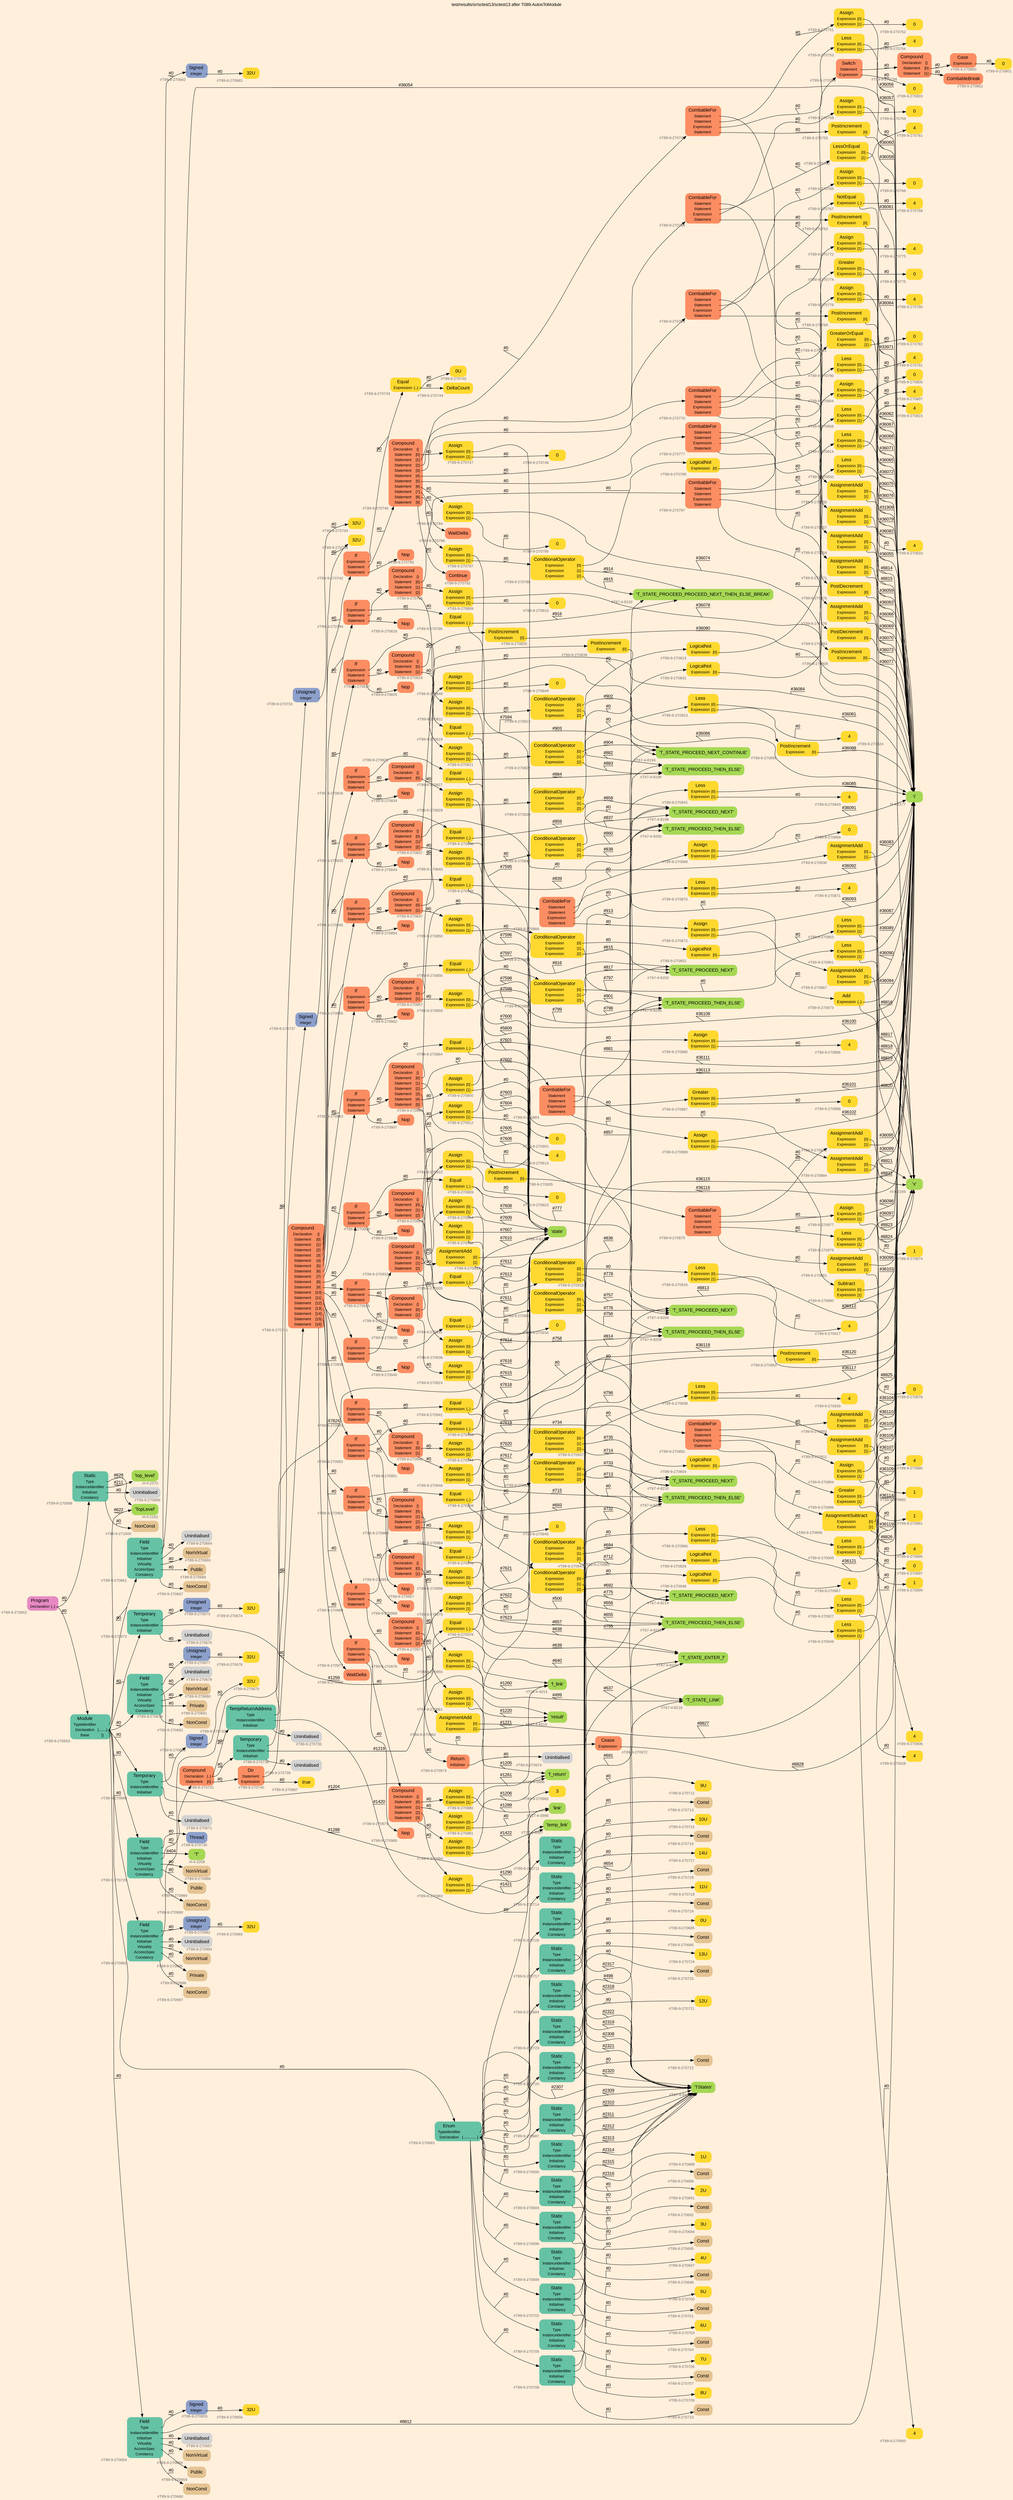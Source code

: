 digraph "test/results/sr/sctest13/sctest13 after T089-AutosToModule" {
label = "test/results/sr/sctest13/sctest13 after T089-AutosToModule"
labelloc = t
graph [
    rankdir = "LR"
    ranksep = 0.3
    bgcolor = antiquewhite1
    color = black
    fontcolor = black
    fontname = "Arial"
];
node [
    fontname = "Arial"
];
edge [
    fontname = "Arial"
];

// -------------------- node figure --------------------
// -------- block #T89-9-270652 ----------
"#T89-9-270652" [
    fillcolor = "/set28/4"
    xlabel = "#T89-9-270652"
    fontsize = "12"
    fontcolor = grey40
    shape = "plaintext"
    label = <<TABLE BORDER="0" CELLBORDER="0" CELLSPACING="0">
     <TR><TD><FONT COLOR="black" POINT-SIZE="15">Program</FONT></TD></TR>
     <TR><TD><FONT COLOR="black" POINT-SIZE="12">Declaration</FONT></TD><TD PORT="port0"><FONT COLOR="black" POINT-SIZE="12">{..}</FONT></TD></TR>
    </TABLE>>
    style = "rounded,filled"
];

// -------- block #T89-9-270653 ----------
"#T89-9-270653" [
    fillcolor = "/set28/1"
    xlabel = "#T89-9-270653"
    fontsize = "12"
    fontcolor = grey40
    shape = "plaintext"
    label = <<TABLE BORDER="0" CELLBORDER="0" CELLSPACING="0">
     <TR><TD><FONT COLOR="black" POINT-SIZE="15">Module</FONT></TD></TR>
     <TR><TD><FONT COLOR="black" POINT-SIZE="12">TypeIdentifier</FONT></TD><TD PORT="port0"></TD></TR>
     <TR><TD><FONT COLOR="black" POINT-SIZE="12">Declaration</FONT></TD><TD PORT="port1"><FONT COLOR="black" POINT-SIZE="12">{........}</FONT></TD></TR>
     <TR><TD><FONT COLOR="black" POINT-SIZE="12">Base</FONT></TD><TD PORT="port2"><FONT COLOR="black" POINT-SIZE="12">{}</FONT></TD></TR>
    </TABLE>>
    style = "rounded,filled"
];

// -------- block #I-4-2162 ----------
"#I-4-2162" [
    fillcolor = "/set28/5"
    xlabel = "#I-4-2162"
    fontsize = "12"
    fontcolor = grey40
    shape = "plaintext"
    label = <<TABLE BORDER="0" CELLBORDER="0" CELLSPACING="0">
     <TR><TD><FONT COLOR="black" POINT-SIZE="15">'TopLevel'</FONT></TD></TR>
    </TABLE>>
    style = "rounded,filled"
];

// -------- block #T89-9-270654 ----------
"#T89-9-270654" [
    fillcolor = "/set28/1"
    xlabel = "#T89-9-270654"
    fontsize = "12"
    fontcolor = grey40
    shape = "plaintext"
    label = <<TABLE BORDER="0" CELLBORDER="0" CELLSPACING="0">
     <TR><TD><FONT COLOR="black" POINT-SIZE="15">Field</FONT></TD></TR>
     <TR><TD><FONT COLOR="black" POINT-SIZE="12">Type</FONT></TD><TD PORT="port0"></TD></TR>
     <TR><TD><FONT COLOR="black" POINT-SIZE="12">InstanceIdentifier</FONT></TD><TD PORT="port1"></TD></TR>
     <TR><TD><FONT COLOR="black" POINT-SIZE="12">Initialiser</FONT></TD><TD PORT="port2"></TD></TR>
     <TR><TD><FONT COLOR="black" POINT-SIZE="12">Virtuality</FONT></TD><TD PORT="port3"></TD></TR>
     <TR><TD><FONT COLOR="black" POINT-SIZE="12">AccessSpec</FONT></TD><TD PORT="port4"></TD></TR>
     <TR><TD><FONT COLOR="black" POINT-SIZE="12">Constancy</FONT></TD><TD PORT="port5"></TD></TR>
    </TABLE>>
    style = "rounded,filled"
];

// -------- block #T89-9-270655 ----------
"#T89-9-270655" [
    fillcolor = "/set28/3"
    xlabel = "#T89-9-270655"
    fontsize = "12"
    fontcolor = grey40
    shape = "plaintext"
    label = <<TABLE BORDER="0" CELLBORDER="0" CELLSPACING="0">
     <TR><TD><FONT COLOR="black" POINT-SIZE="15">Signed</FONT></TD></TR>
     <TR><TD><FONT COLOR="black" POINT-SIZE="12">Integer</FONT></TD><TD PORT="port0"></TD></TR>
    </TABLE>>
    style = "rounded,filled"
];

// -------- block #T89-9-270656 ----------
"#T89-9-270656" [
    fillcolor = "/set28/6"
    xlabel = "#T89-9-270656"
    fontsize = "12"
    fontcolor = grey40
    shape = "plaintext"
    label = <<TABLE BORDER="0" CELLBORDER="0" CELLSPACING="0">
     <TR><TD><FONT COLOR="black" POINT-SIZE="15">32U</FONT></TD></TR>
    </TABLE>>
    style = "rounded,filled"
];

// -------- block #I-4-2169 ----------
"#I-4-2169" [
    fillcolor = "/set28/5"
    xlabel = "#I-4-2169"
    fontsize = "12"
    fontcolor = grey40
    shape = "plaintext"
    label = <<TABLE BORDER="0" CELLBORDER="0" CELLSPACING="0">
     <TR><TD><FONT COLOR="black" POINT-SIZE="15">'x'</FONT></TD></TR>
    </TABLE>>
    style = "rounded,filled"
];

// -------- block #T89-9-270657 ----------
"#T89-9-270657" [
    xlabel = "#T89-9-270657"
    fontsize = "12"
    fontcolor = grey40
    shape = "plaintext"
    label = <<TABLE BORDER="0" CELLBORDER="0" CELLSPACING="0">
     <TR><TD><FONT COLOR="black" POINT-SIZE="15">Uninitialised</FONT></TD></TR>
    </TABLE>>
    style = "rounded,filled"
];

// -------- block #T89-9-270658 ----------
"#T89-9-270658" [
    fillcolor = "/set28/7"
    xlabel = "#T89-9-270658"
    fontsize = "12"
    fontcolor = grey40
    shape = "plaintext"
    label = <<TABLE BORDER="0" CELLBORDER="0" CELLSPACING="0">
     <TR><TD><FONT COLOR="black" POINT-SIZE="15">NonVirtual</FONT></TD></TR>
    </TABLE>>
    style = "rounded,filled"
];

// -------- block #T89-9-270659 ----------
"#T89-9-270659" [
    fillcolor = "/set28/7"
    xlabel = "#T89-9-270659"
    fontsize = "12"
    fontcolor = grey40
    shape = "plaintext"
    label = <<TABLE BORDER="0" CELLBORDER="0" CELLSPACING="0">
     <TR><TD><FONT COLOR="black" POINT-SIZE="15">Public</FONT></TD></TR>
    </TABLE>>
    style = "rounded,filled"
];

// -------- block #T89-9-270660 ----------
"#T89-9-270660" [
    fillcolor = "/set28/7"
    xlabel = "#T89-9-270660"
    fontsize = "12"
    fontcolor = grey40
    shape = "plaintext"
    label = <<TABLE BORDER="0" CELLBORDER="0" CELLSPACING="0">
     <TR><TD><FONT COLOR="black" POINT-SIZE="15">NonConst</FONT></TD></TR>
    </TABLE>>
    style = "rounded,filled"
];

// -------- block #T89-9-270661 ----------
"#T89-9-270661" [
    fillcolor = "/set28/1"
    xlabel = "#T89-9-270661"
    fontsize = "12"
    fontcolor = grey40
    shape = "plaintext"
    label = <<TABLE BORDER="0" CELLBORDER="0" CELLSPACING="0">
     <TR><TD><FONT COLOR="black" POINT-SIZE="15">Field</FONT></TD></TR>
     <TR><TD><FONT COLOR="black" POINT-SIZE="12">Type</FONT></TD><TD PORT="port0"></TD></TR>
     <TR><TD><FONT COLOR="black" POINT-SIZE="12">InstanceIdentifier</FONT></TD><TD PORT="port1"></TD></TR>
     <TR><TD><FONT COLOR="black" POINT-SIZE="12">Initialiser</FONT></TD><TD PORT="port2"></TD></TR>
     <TR><TD><FONT COLOR="black" POINT-SIZE="12">Virtuality</FONT></TD><TD PORT="port3"></TD></TR>
     <TR><TD><FONT COLOR="black" POINT-SIZE="12">AccessSpec</FONT></TD><TD PORT="port4"></TD></TR>
     <TR><TD><FONT COLOR="black" POINT-SIZE="12">Constancy</FONT></TD><TD PORT="port5"></TD></TR>
    </TABLE>>
    style = "rounded,filled"
];

// -------- block #T89-9-270662 ----------
"#T89-9-270662" [
    fillcolor = "/set28/3"
    xlabel = "#T89-9-270662"
    fontsize = "12"
    fontcolor = grey40
    shape = "plaintext"
    label = <<TABLE BORDER="0" CELLBORDER="0" CELLSPACING="0">
     <TR><TD><FONT COLOR="black" POINT-SIZE="15">Signed</FONT></TD></TR>
     <TR><TD><FONT COLOR="black" POINT-SIZE="12">Integer</FONT></TD><TD PORT="port0"></TD></TR>
    </TABLE>>
    style = "rounded,filled"
];

// -------- block #T89-9-270663 ----------
"#T89-9-270663" [
    fillcolor = "/set28/6"
    xlabel = "#T89-9-270663"
    fontsize = "12"
    fontcolor = grey40
    shape = "plaintext"
    label = <<TABLE BORDER="0" CELLBORDER="0" CELLSPACING="0">
     <TR><TD><FONT COLOR="black" POINT-SIZE="15">32U</FONT></TD></TR>
    </TABLE>>
    style = "rounded,filled"
];

// -------- block #I-4-2177 ----------
"#I-4-2177" [
    fillcolor = "/set28/5"
    xlabel = "#I-4-2177"
    fontsize = "12"
    fontcolor = grey40
    shape = "plaintext"
    label = <<TABLE BORDER="0" CELLBORDER="0" CELLSPACING="0">
     <TR><TD><FONT COLOR="black" POINT-SIZE="15">'i'</FONT></TD></TR>
    </TABLE>>
    style = "rounded,filled"
];

// -------- block #T89-9-270664 ----------
"#T89-9-270664" [
    xlabel = "#T89-9-270664"
    fontsize = "12"
    fontcolor = grey40
    shape = "plaintext"
    label = <<TABLE BORDER="0" CELLBORDER="0" CELLSPACING="0">
     <TR><TD><FONT COLOR="black" POINT-SIZE="15">Uninitialised</FONT></TD></TR>
    </TABLE>>
    style = "rounded,filled"
];

// -------- block #T89-9-270665 ----------
"#T89-9-270665" [
    fillcolor = "/set28/7"
    xlabel = "#T89-9-270665"
    fontsize = "12"
    fontcolor = grey40
    shape = "plaintext"
    label = <<TABLE BORDER="0" CELLBORDER="0" CELLSPACING="0">
     <TR><TD><FONT COLOR="black" POINT-SIZE="15">NonVirtual</FONT></TD></TR>
    </TABLE>>
    style = "rounded,filled"
];

// -------- block #T89-9-270666 ----------
"#T89-9-270666" [
    fillcolor = "/set28/7"
    xlabel = "#T89-9-270666"
    fontsize = "12"
    fontcolor = grey40
    shape = "plaintext"
    label = <<TABLE BORDER="0" CELLBORDER="0" CELLSPACING="0">
     <TR><TD><FONT COLOR="black" POINT-SIZE="15">Public</FONT></TD></TR>
    </TABLE>>
    style = "rounded,filled"
];

// -------- block #T89-9-270667 ----------
"#T89-9-270667" [
    fillcolor = "/set28/7"
    xlabel = "#T89-9-270667"
    fontsize = "12"
    fontcolor = grey40
    shape = "plaintext"
    label = <<TABLE BORDER="0" CELLBORDER="0" CELLSPACING="0">
     <TR><TD><FONT COLOR="black" POINT-SIZE="15">NonConst</FONT></TD></TR>
    </TABLE>>
    style = "rounded,filled"
];

// -------- block #T89-9-270668 ----------
"#T89-9-270668" [
    fillcolor = "/set28/1"
    xlabel = "#T89-9-270668"
    fontsize = "12"
    fontcolor = grey40
    shape = "plaintext"
    label = <<TABLE BORDER="0" CELLBORDER="0" CELLSPACING="0">
     <TR><TD><FONT COLOR="black" POINT-SIZE="15">Temporary</FONT></TD></TR>
     <TR><TD><FONT COLOR="black" POINT-SIZE="12">Type</FONT></TD><TD PORT="port0"></TD></TR>
     <TR><TD><FONT COLOR="black" POINT-SIZE="12">InstanceIdentifier</FONT></TD><TD PORT="port1"></TD></TR>
     <TR><TD><FONT COLOR="black" POINT-SIZE="12">Initialiser</FONT></TD><TD PORT="port2"></TD></TR>
    </TABLE>>
    style = "rounded,filled"
];

// -------- block #T89-9-270669 ----------
"#T89-9-270669" [
    fillcolor = "/set28/3"
    xlabel = "#T89-9-270669"
    fontsize = "12"
    fontcolor = grey40
    shape = "plaintext"
    label = <<TABLE BORDER="0" CELLBORDER="0" CELLSPACING="0">
     <TR><TD><FONT COLOR="black" POINT-SIZE="15">Signed</FONT></TD></TR>
     <TR><TD><FONT COLOR="black" POINT-SIZE="12">Integer</FONT></TD><TD PORT="port0"></TD></TR>
    </TABLE>>
    style = "rounded,filled"
];

// -------- block #T89-9-270670 ----------
"#T89-9-270670" [
    fillcolor = "/set28/6"
    xlabel = "#T89-9-270670"
    fontsize = "12"
    fontcolor = grey40
    shape = "plaintext"
    label = <<TABLE BORDER="0" CELLBORDER="0" CELLSPACING="0">
     <TR><TD><FONT COLOR="black" POINT-SIZE="15">32U</FONT></TD></TR>
    </TABLE>>
    style = "rounded,filled"
];

// -------- block #T26-4-3986 ----------
"#T26-4-3986" [
    fillcolor = "/set28/5"
    xlabel = "#T26-4-3986"
    fontsize = "12"
    fontcolor = grey40
    shape = "plaintext"
    label = <<TABLE BORDER="0" CELLBORDER="0" CELLSPACING="0">
     <TR><TD><FONT COLOR="black" POINT-SIZE="15">'f_return'</FONT></TD></TR>
    </TABLE>>
    style = "rounded,filled"
];

// -------- block #T89-9-270671 ----------
"#T89-9-270671" [
    xlabel = "#T89-9-270671"
    fontsize = "12"
    fontcolor = grey40
    shape = "plaintext"
    label = <<TABLE BORDER="0" CELLBORDER="0" CELLSPACING="0">
     <TR><TD><FONT COLOR="black" POINT-SIZE="15">Uninitialised</FONT></TD></TR>
    </TABLE>>
    style = "rounded,filled"
];

// -------- block #T89-9-270672 ----------
"#T89-9-270672" [
    fillcolor = "/set28/1"
    xlabel = "#T89-9-270672"
    fontsize = "12"
    fontcolor = grey40
    shape = "plaintext"
    label = <<TABLE BORDER="0" CELLBORDER="0" CELLSPACING="0">
     <TR><TD><FONT COLOR="black" POINT-SIZE="15">Temporary</FONT></TD></TR>
     <TR><TD><FONT COLOR="black" POINT-SIZE="12">Type</FONT></TD><TD PORT="port0"></TD></TR>
     <TR><TD><FONT COLOR="black" POINT-SIZE="12">InstanceIdentifier</FONT></TD><TD PORT="port1"></TD></TR>
     <TR><TD><FONT COLOR="black" POINT-SIZE="12">Initialiser</FONT></TD><TD PORT="port2"></TD></TR>
    </TABLE>>
    style = "rounded,filled"
];

// -------- block #T89-9-270673 ----------
"#T89-9-270673" [
    fillcolor = "/set28/3"
    xlabel = "#T89-9-270673"
    fontsize = "12"
    fontcolor = grey40
    shape = "plaintext"
    label = <<TABLE BORDER="0" CELLBORDER="0" CELLSPACING="0">
     <TR><TD><FONT COLOR="black" POINT-SIZE="15">Unsigned</FONT></TD></TR>
     <TR><TD><FONT COLOR="black" POINT-SIZE="12">Integer</FONT></TD><TD PORT="port0"></TD></TR>
    </TABLE>>
    style = "rounded,filled"
];

// -------- block #T89-9-270674 ----------
"#T89-9-270674" [
    fillcolor = "/set28/6"
    xlabel = "#T89-9-270674"
    fontsize = "12"
    fontcolor = grey40
    shape = "plaintext"
    label = <<TABLE BORDER="0" CELLBORDER="0" CELLSPACING="0">
     <TR><TD><FONT COLOR="black" POINT-SIZE="15">32U</FONT></TD></TR>
    </TABLE>>
    style = "rounded,filled"
];

// -------- block #T28-4-4014 ----------
"#T28-4-4014" [
    fillcolor = "/set28/5"
    xlabel = "#T28-4-4014"
    fontsize = "12"
    fontcolor = grey40
    shape = "plaintext"
    label = <<TABLE BORDER="0" CELLBORDER="0" CELLSPACING="0">
     <TR><TD><FONT COLOR="black" POINT-SIZE="15">'f_link'</FONT></TD></TR>
    </TABLE>>
    style = "rounded,filled"
];

// -------- block #T89-9-270675 ----------
"#T89-9-270675" [
    xlabel = "#T89-9-270675"
    fontsize = "12"
    fontcolor = grey40
    shape = "plaintext"
    label = <<TABLE BORDER="0" CELLBORDER="0" CELLSPACING="0">
     <TR><TD><FONT COLOR="black" POINT-SIZE="15">Uninitialised</FONT></TD></TR>
    </TABLE>>
    style = "rounded,filled"
];

// -------- block #T89-9-270676 ----------
"#T89-9-270676" [
    fillcolor = "/set28/1"
    xlabel = "#T89-9-270676"
    fontsize = "12"
    fontcolor = grey40
    shape = "plaintext"
    label = <<TABLE BORDER="0" CELLBORDER="0" CELLSPACING="0">
     <TR><TD><FONT COLOR="black" POINT-SIZE="15">Field</FONT></TD></TR>
     <TR><TD><FONT COLOR="black" POINT-SIZE="12">Type</FONT></TD><TD PORT="port0"></TD></TR>
     <TR><TD><FONT COLOR="black" POINT-SIZE="12">InstanceIdentifier</FONT></TD><TD PORT="port1"></TD></TR>
     <TR><TD><FONT COLOR="black" POINT-SIZE="12">Initialiser</FONT></TD><TD PORT="port2"></TD></TR>
     <TR><TD><FONT COLOR="black" POINT-SIZE="12">Virtuality</FONT></TD><TD PORT="port3"></TD></TR>
     <TR><TD><FONT COLOR="black" POINT-SIZE="12">AccessSpec</FONT></TD><TD PORT="port4"></TD></TR>
     <TR><TD><FONT COLOR="black" POINT-SIZE="12">Constancy</FONT></TD><TD PORT="port5"></TD></TR>
    </TABLE>>
    style = "rounded,filled"
];

// -------- block #T89-9-270677 ----------
"#T89-9-270677" [
    fillcolor = "/set28/3"
    xlabel = "#T89-9-270677"
    fontsize = "12"
    fontcolor = grey40
    shape = "plaintext"
    label = <<TABLE BORDER="0" CELLBORDER="0" CELLSPACING="0">
     <TR><TD><FONT COLOR="black" POINT-SIZE="15">Unsigned</FONT></TD></TR>
     <TR><TD><FONT COLOR="black" POINT-SIZE="12">Integer</FONT></TD><TD PORT="port0"></TD></TR>
    </TABLE>>
    style = "rounded,filled"
];

// -------- block #T89-9-270678 ----------
"#T89-9-270678" [
    fillcolor = "/set28/6"
    xlabel = "#T89-9-270678"
    fontsize = "12"
    fontcolor = grey40
    shape = "plaintext"
    label = <<TABLE BORDER="0" CELLBORDER="0" CELLSPACING="0">
     <TR><TD><FONT COLOR="black" POINT-SIZE="15">32U</FONT></TD></TR>
    </TABLE>>
    style = "rounded,filled"
];

// -------- block #T27-4-3996 ----------
"#T27-4-3996" [
    fillcolor = "/set28/5"
    xlabel = "#T27-4-3996"
    fontsize = "12"
    fontcolor = grey40
    shape = "plaintext"
    label = <<TABLE BORDER="0" CELLBORDER="0" CELLSPACING="0">
     <TR><TD><FONT COLOR="black" POINT-SIZE="15">'link'</FONT></TD></TR>
    </TABLE>>
    style = "rounded,filled"
];

// -------- block #T89-9-270679 ----------
"#T89-9-270679" [
    xlabel = "#T89-9-270679"
    fontsize = "12"
    fontcolor = grey40
    shape = "plaintext"
    label = <<TABLE BORDER="0" CELLBORDER="0" CELLSPACING="0">
     <TR><TD><FONT COLOR="black" POINT-SIZE="15">Uninitialised</FONT></TD></TR>
    </TABLE>>
    style = "rounded,filled"
];

// -------- block #T89-9-270680 ----------
"#T89-9-270680" [
    fillcolor = "/set28/7"
    xlabel = "#T89-9-270680"
    fontsize = "12"
    fontcolor = grey40
    shape = "plaintext"
    label = <<TABLE BORDER="0" CELLBORDER="0" CELLSPACING="0">
     <TR><TD><FONT COLOR="black" POINT-SIZE="15">NonVirtual</FONT></TD></TR>
    </TABLE>>
    style = "rounded,filled"
];

// -------- block #T89-9-270681 ----------
"#T89-9-270681" [
    fillcolor = "/set28/7"
    xlabel = "#T89-9-270681"
    fontsize = "12"
    fontcolor = grey40
    shape = "plaintext"
    label = <<TABLE BORDER="0" CELLBORDER="0" CELLSPACING="0">
     <TR><TD><FONT COLOR="black" POINT-SIZE="15">Private</FONT></TD></TR>
    </TABLE>>
    style = "rounded,filled"
];

// -------- block #T89-9-270682 ----------
"#T89-9-270682" [
    fillcolor = "/set28/7"
    xlabel = "#T89-9-270682"
    fontsize = "12"
    fontcolor = grey40
    shape = "plaintext"
    label = <<TABLE BORDER="0" CELLBORDER="0" CELLSPACING="0">
     <TR><TD><FONT COLOR="black" POINT-SIZE="15">NonConst</FONT></TD></TR>
    </TABLE>>
    style = "rounded,filled"
];

// -------- block #T89-9-270683 ----------
"#T89-9-270683" [
    fillcolor = "/set28/1"
    xlabel = "#T89-9-270683"
    fontsize = "12"
    fontcolor = grey40
    shape = "plaintext"
    label = <<TABLE BORDER="0" CELLBORDER="0" CELLSPACING="0">
     <TR><TD><FONT COLOR="black" POINT-SIZE="15">Enum</FONT></TD></TR>
     <TR><TD><FONT COLOR="black" POINT-SIZE="12">TypeIdentifier</FONT></TD><TD PORT="port0"></TD></TR>
     <TR><TD><FONT COLOR="black" POINT-SIZE="12">Declaration</FONT></TD><TD PORT="port1"><FONT COLOR="black" POINT-SIZE="12">{...............}</FONT></TD></TR>
    </TABLE>>
    style = "rounded,filled"
];

// -------- block #T67-4-8191 ----------
"#T67-4-8191" [
    fillcolor = "/set28/5"
    xlabel = "#T67-4-8191"
    fontsize = "12"
    fontcolor = grey40
    shape = "plaintext"
    label = <<TABLE BORDER="0" CELLBORDER="0" CELLSPACING="0">
     <TR><TD><FONT COLOR="black" POINT-SIZE="15">'TStates'</FONT></TD></TR>
    </TABLE>>
    style = "rounded,filled"
];

// -------- block #T89-9-270684 ----------
"#T89-9-270684" [
    fillcolor = "/set28/1"
    xlabel = "#T89-9-270684"
    fontsize = "12"
    fontcolor = grey40
    shape = "plaintext"
    label = <<TABLE BORDER="0" CELLBORDER="0" CELLSPACING="0">
     <TR><TD><FONT COLOR="black" POINT-SIZE="15">Static</FONT></TD></TR>
     <TR><TD><FONT COLOR="black" POINT-SIZE="12">Type</FONT></TD><TD PORT="port0"></TD></TR>
     <TR><TD><FONT COLOR="black" POINT-SIZE="12">InstanceIdentifier</FONT></TD><TD PORT="port1"></TD></TR>
     <TR><TD><FONT COLOR="black" POINT-SIZE="12">Initialiser</FONT></TD><TD PORT="port2"></TD></TR>
     <TR><TD><FONT COLOR="black" POINT-SIZE="12">Constancy</FONT></TD><TD PORT="port3"></TD></TR>
    </TABLE>>
    style = "rounded,filled"
];

// -------- block #T67-4-8192 ----------
"#T67-4-8192" [
    fillcolor = "/set28/5"
    xlabel = "#T67-4-8192"
    fontsize = "12"
    fontcolor = grey40
    shape = "plaintext"
    label = <<TABLE BORDER="0" CELLBORDER="0" CELLSPACING="0">
     <TR><TD><FONT COLOR="black" POINT-SIZE="15">'T_STATE_PROCEED_PROCEED_NEXT_THEN_ELSE_BREAK'</FONT></TD></TR>
    </TABLE>>
    style = "rounded,filled"
];

// -------- block #T89-9-270685 ----------
"#T89-9-270685" [
    fillcolor = "/set28/6"
    xlabel = "#T89-9-270685"
    fontsize = "12"
    fontcolor = grey40
    shape = "plaintext"
    label = <<TABLE BORDER="0" CELLBORDER="0" CELLSPACING="0">
     <TR><TD><FONT COLOR="black" POINT-SIZE="15">0U</FONT></TD></TR>
    </TABLE>>
    style = "rounded,filled"
];

// -------- block #T89-9-270686 ----------
"#T89-9-270686" [
    fillcolor = "/set28/7"
    xlabel = "#T89-9-270686"
    fontsize = "12"
    fontcolor = grey40
    shape = "plaintext"
    label = <<TABLE BORDER="0" CELLBORDER="0" CELLSPACING="0">
     <TR><TD><FONT COLOR="black" POINT-SIZE="15">Const</FONT></TD></TR>
    </TABLE>>
    style = "rounded,filled"
];

// -------- block #T89-9-270687 ----------
"#T89-9-270687" [
    fillcolor = "/set28/1"
    xlabel = "#T89-9-270687"
    fontsize = "12"
    fontcolor = grey40
    shape = "plaintext"
    label = <<TABLE BORDER="0" CELLBORDER="0" CELLSPACING="0">
     <TR><TD><FONT COLOR="black" POINT-SIZE="15">Static</FONT></TD></TR>
     <TR><TD><FONT COLOR="black" POINT-SIZE="12">Type</FONT></TD><TD PORT="port0"></TD></TR>
     <TR><TD><FONT COLOR="black" POINT-SIZE="12">InstanceIdentifier</FONT></TD><TD PORT="port1"></TD></TR>
     <TR><TD><FONT COLOR="black" POINT-SIZE="12">Initialiser</FONT></TD><TD PORT="port2"></TD></TR>
     <TR><TD><FONT COLOR="black" POINT-SIZE="12">Constancy</FONT></TD><TD PORT="port3"></TD></TR>
    </TABLE>>
    style = "rounded,filled"
];

// -------- block #T67-4-8194 ----------
"#T67-4-8194" [
    fillcolor = "/set28/5"
    xlabel = "#T67-4-8194"
    fontsize = "12"
    fontcolor = grey40
    shape = "plaintext"
    label = <<TABLE BORDER="0" CELLBORDER="0" CELLSPACING="0">
     <TR><TD><FONT COLOR="black" POINT-SIZE="15">'T_STATE_PROCEED_NEXT_CONTINUE'</FONT></TD></TR>
    </TABLE>>
    style = "rounded,filled"
];

// -------- block #T89-9-270688 ----------
"#T89-9-270688" [
    fillcolor = "/set28/6"
    xlabel = "#T89-9-270688"
    fontsize = "12"
    fontcolor = grey40
    shape = "plaintext"
    label = <<TABLE BORDER="0" CELLBORDER="0" CELLSPACING="0">
     <TR><TD><FONT COLOR="black" POINT-SIZE="15">1U</FONT></TD></TR>
    </TABLE>>
    style = "rounded,filled"
];

// -------- block #T89-9-270689 ----------
"#T89-9-270689" [
    fillcolor = "/set28/7"
    xlabel = "#T89-9-270689"
    fontsize = "12"
    fontcolor = grey40
    shape = "plaintext"
    label = <<TABLE BORDER="0" CELLBORDER="0" CELLSPACING="0">
     <TR><TD><FONT COLOR="black" POINT-SIZE="15">Const</FONT></TD></TR>
    </TABLE>>
    style = "rounded,filled"
];

// -------- block #T89-9-270690 ----------
"#T89-9-270690" [
    fillcolor = "/set28/1"
    xlabel = "#T89-9-270690"
    fontsize = "12"
    fontcolor = grey40
    shape = "plaintext"
    label = <<TABLE BORDER="0" CELLBORDER="0" CELLSPACING="0">
     <TR><TD><FONT COLOR="black" POINT-SIZE="15">Static</FONT></TD></TR>
     <TR><TD><FONT COLOR="black" POINT-SIZE="12">Type</FONT></TD><TD PORT="port0"></TD></TR>
     <TR><TD><FONT COLOR="black" POINT-SIZE="12">InstanceIdentifier</FONT></TD><TD PORT="port1"></TD></TR>
     <TR><TD><FONT COLOR="black" POINT-SIZE="12">Initialiser</FONT></TD><TD PORT="port2"></TD></TR>
     <TR><TD><FONT COLOR="black" POINT-SIZE="12">Constancy</FONT></TD><TD PORT="port3"></TD></TR>
    </TABLE>>
    style = "rounded,filled"
];

// -------- block #T67-4-8196 ----------
"#T67-4-8196" [
    fillcolor = "/set28/5"
    xlabel = "#T67-4-8196"
    fontsize = "12"
    fontcolor = grey40
    shape = "plaintext"
    label = <<TABLE BORDER="0" CELLBORDER="0" CELLSPACING="0">
     <TR><TD><FONT COLOR="black" POINT-SIZE="15">'T_STATE_PROCEED_THEN_ELSE'</FONT></TD></TR>
    </TABLE>>
    style = "rounded,filled"
];

// -------- block #T89-9-270691 ----------
"#T89-9-270691" [
    fillcolor = "/set28/6"
    xlabel = "#T89-9-270691"
    fontsize = "12"
    fontcolor = grey40
    shape = "plaintext"
    label = <<TABLE BORDER="0" CELLBORDER="0" CELLSPACING="0">
     <TR><TD><FONT COLOR="black" POINT-SIZE="15">2U</FONT></TD></TR>
    </TABLE>>
    style = "rounded,filled"
];

// -------- block #T89-9-270692 ----------
"#T89-9-270692" [
    fillcolor = "/set28/7"
    xlabel = "#T89-9-270692"
    fontsize = "12"
    fontcolor = grey40
    shape = "plaintext"
    label = <<TABLE BORDER="0" CELLBORDER="0" CELLSPACING="0">
     <TR><TD><FONT COLOR="black" POINT-SIZE="15">Const</FONT></TD></TR>
    </TABLE>>
    style = "rounded,filled"
];

// -------- block #T89-9-270693 ----------
"#T89-9-270693" [
    fillcolor = "/set28/1"
    xlabel = "#T89-9-270693"
    fontsize = "12"
    fontcolor = grey40
    shape = "plaintext"
    label = <<TABLE BORDER="0" CELLBORDER="0" CELLSPACING="0">
     <TR><TD><FONT COLOR="black" POINT-SIZE="15">Static</FONT></TD></TR>
     <TR><TD><FONT COLOR="black" POINT-SIZE="12">Type</FONT></TD><TD PORT="port0"></TD></TR>
     <TR><TD><FONT COLOR="black" POINT-SIZE="12">InstanceIdentifier</FONT></TD><TD PORT="port1"></TD></TR>
     <TR><TD><FONT COLOR="black" POINT-SIZE="12">Initialiser</FONT></TD><TD PORT="port2"></TD></TR>
     <TR><TD><FONT COLOR="black" POINT-SIZE="12">Constancy</FONT></TD><TD PORT="port3"></TD></TR>
    </TABLE>>
    style = "rounded,filled"
];

// -------- block #T67-4-8198 ----------
"#T67-4-8198" [
    fillcolor = "/set28/5"
    xlabel = "#T67-4-8198"
    fontsize = "12"
    fontcolor = grey40
    shape = "plaintext"
    label = <<TABLE BORDER="0" CELLBORDER="0" CELLSPACING="0">
     <TR><TD><FONT COLOR="black" POINT-SIZE="15">'T_STATE_PROCEED_NEXT'</FONT></TD></TR>
    </TABLE>>
    style = "rounded,filled"
];

// -------- block #T89-9-270694 ----------
"#T89-9-270694" [
    fillcolor = "/set28/6"
    xlabel = "#T89-9-270694"
    fontsize = "12"
    fontcolor = grey40
    shape = "plaintext"
    label = <<TABLE BORDER="0" CELLBORDER="0" CELLSPACING="0">
     <TR><TD><FONT COLOR="black" POINT-SIZE="15">3U</FONT></TD></TR>
    </TABLE>>
    style = "rounded,filled"
];

// -------- block #T89-9-270695 ----------
"#T89-9-270695" [
    fillcolor = "/set28/7"
    xlabel = "#T89-9-270695"
    fontsize = "12"
    fontcolor = grey40
    shape = "plaintext"
    label = <<TABLE BORDER="0" CELLBORDER="0" CELLSPACING="0">
     <TR><TD><FONT COLOR="black" POINT-SIZE="15">Const</FONT></TD></TR>
    </TABLE>>
    style = "rounded,filled"
];

// -------- block #T89-9-270696 ----------
"#T89-9-270696" [
    fillcolor = "/set28/1"
    xlabel = "#T89-9-270696"
    fontsize = "12"
    fontcolor = grey40
    shape = "plaintext"
    label = <<TABLE BORDER="0" CELLBORDER="0" CELLSPACING="0">
     <TR><TD><FONT COLOR="black" POINT-SIZE="15">Static</FONT></TD></TR>
     <TR><TD><FONT COLOR="black" POINT-SIZE="12">Type</FONT></TD><TD PORT="port0"></TD></TR>
     <TR><TD><FONT COLOR="black" POINT-SIZE="12">InstanceIdentifier</FONT></TD><TD PORT="port1"></TD></TR>
     <TR><TD><FONT COLOR="black" POINT-SIZE="12">Initialiser</FONT></TD><TD PORT="port2"></TD></TR>
     <TR><TD><FONT COLOR="black" POINT-SIZE="12">Constancy</FONT></TD><TD PORT="port3"></TD></TR>
    </TABLE>>
    style = "rounded,filled"
];

// -------- block #T67-4-8200 ----------
"#T67-4-8200" [
    fillcolor = "/set28/5"
    xlabel = "#T67-4-8200"
    fontsize = "12"
    fontcolor = grey40
    shape = "plaintext"
    label = <<TABLE BORDER="0" CELLBORDER="0" CELLSPACING="0">
     <TR><TD><FONT COLOR="black" POINT-SIZE="15">'T_STATE_PROCEED_THEN_ELSE'</FONT></TD></TR>
    </TABLE>>
    style = "rounded,filled"
];

// -------- block #T89-9-270697 ----------
"#T89-9-270697" [
    fillcolor = "/set28/6"
    xlabel = "#T89-9-270697"
    fontsize = "12"
    fontcolor = grey40
    shape = "plaintext"
    label = <<TABLE BORDER="0" CELLBORDER="0" CELLSPACING="0">
     <TR><TD><FONT COLOR="black" POINT-SIZE="15">4U</FONT></TD></TR>
    </TABLE>>
    style = "rounded,filled"
];

// -------- block #T89-9-270698 ----------
"#T89-9-270698" [
    fillcolor = "/set28/7"
    xlabel = "#T89-9-270698"
    fontsize = "12"
    fontcolor = grey40
    shape = "plaintext"
    label = <<TABLE BORDER="0" CELLBORDER="0" CELLSPACING="0">
     <TR><TD><FONT COLOR="black" POINT-SIZE="15">Const</FONT></TD></TR>
    </TABLE>>
    style = "rounded,filled"
];

// -------- block #T89-9-270699 ----------
"#T89-9-270699" [
    fillcolor = "/set28/1"
    xlabel = "#T89-9-270699"
    fontsize = "12"
    fontcolor = grey40
    shape = "plaintext"
    label = <<TABLE BORDER="0" CELLBORDER="0" CELLSPACING="0">
     <TR><TD><FONT COLOR="black" POINT-SIZE="15">Static</FONT></TD></TR>
     <TR><TD><FONT COLOR="black" POINT-SIZE="12">Type</FONT></TD><TD PORT="port0"></TD></TR>
     <TR><TD><FONT COLOR="black" POINT-SIZE="12">InstanceIdentifier</FONT></TD><TD PORT="port1"></TD></TR>
     <TR><TD><FONT COLOR="black" POINT-SIZE="12">Initialiser</FONT></TD><TD PORT="port2"></TD></TR>
     <TR><TD><FONT COLOR="black" POINT-SIZE="12">Constancy</FONT></TD><TD PORT="port3"></TD></TR>
    </TABLE>>
    style = "rounded,filled"
];

// -------- block #T67-4-8202 ----------
"#T67-4-8202" [
    fillcolor = "/set28/5"
    xlabel = "#T67-4-8202"
    fontsize = "12"
    fontcolor = grey40
    shape = "plaintext"
    label = <<TABLE BORDER="0" CELLBORDER="0" CELLSPACING="0">
     <TR><TD><FONT COLOR="black" POINT-SIZE="15">'T_STATE_PROCEED_NEXT'</FONT></TD></TR>
    </TABLE>>
    style = "rounded,filled"
];

// -------- block #T89-9-270700 ----------
"#T89-9-270700" [
    fillcolor = "/set28/6"
    xlabel = "#T89-9-270700"
    fontsize = "12"
    fontcolor = grey40
    shape = "plaintext"
    label = <<TABLE BORDER="0" CELLBORDER="0" CELLSPACING="0">
     <TR><TD><FONT COLOR="black" POINT-SIZE="15">5U</FONT></TD></TR>
    </TABLE>>
    style = "rounded,filled"
];

// -------- block #T89-9-270701 ----------
"#T89-9-270701" [
    fillcolor = "/set28/7"
    xlabel = "#T89-9-270701"
    fontsize = "12"
    fontcolor = grey40
    shape = "plaintext"
    label = <<TABLE BORDER="0" CELLBORDER="0" CELLSPACING="0">
     <TR><TD><FONT COLOR="black" POINT-SIZE="15">Const</FONT></TD></TR>
    </TABLE>>
    style = "rounded,filled"
];

// -------- block #T89-9-270702 ----------
"#T89-9-270702" [
    fillcolor = "/set28/1"
    xlabel = "#T89-9-270702"
    fontsize = "12"
    fontcolor = grey40
    shape = "plaintext"
    label = <<TABLE BORDER="0" CELLBORDER="0" CELLSPACING="0">
     <TR><TD><FONT COLOR="black" POINT-SIZE="15">Static</FONT></TD></TR>
     <TR><TD><FONT COLOR="black" POINT-SIZE="12">Type</FONT></TD><TD PORT="port0"></TD></TR>
     <TR><TD><FONT COLOR="black" POINT-SIZE="12">InstanceIdentifier</FONT></TD><TD PORT="port1"></TD></TR>
     <TR><TD><FONT COLOR="black" POINT-SIZE="12">Initialiser</FONT></TD><TD PORT="port2"></TD></TR>
     <TR><TD><FONT COLOR="black" POINT-SIZE="12">Constancy</FONT></TD><TD PORT="port3"></TD></TR>
    </TABLE>>
    style = "rounded,filled"
];

// -------- block #T67-4-8204 ----------
"#T67-4-8204" [
    fillcolor = "/set28/5"
    xlabel = "#T67-4-8204"
    fontsize = "12"
    fontcolor = grey40
    shape = "plaintext"
    label = <<TABLE BORDER="0" CELLBORDER="0" CELLSPACING="0">
     <TR><TD><FONT COLOR="black" POINT-SIZE="15">'T_STATE_PROCEED_THEN_ELSE'</FONT></TD></TR>
    </TABLE>>
    style = "rounded,filled"
];

// -------- block #T89-9-270703 ----------
"#T89-9-270703" [
    fillcolor = "/set28/6"
    xlabel = "#T89-9-270703"
    fontsize = "12"
    fontcolor = grey40
    shape = "plaintext"
    label = <<TABLE BORDER="0" CELLBORDER="0" CELLSPACING="0">
     <TR><TD><FONT COLOR="black" POINT-SIZE="15">6U</FONT></TD></TR>
    </TABLE>>
    style = "rounded,filled"
];

// -------- block #T89-9-270704 ----------
"#T89-9-270704" [
    fillcolor = "/set28/7"
    xlabel = "#T89-9-270704"
    fontsize = "12"
    fontcolor = grey40
    shape = "plaintext"
    label = <<TABLE BORDER="0" CELLBORDER="0" CELLSPACING="0">
     <TR><TD><FONT COLOR="black" POINT-SIZE="15">Const</FONT></TD></TR>
    </TABLE>>
    style = "rounded,filled"
];

// -------- block #T89-9-270705 ----------
"#T89-9-270705" [
    fillcolor = "/set28/1"
    xlabel = "#T89-9-270705"
    fontsize = "12"
    fontcolor = grey40
    shape = "plaintext"
    label = <<TABLE BORDER="0" CELLBORDER="0" CELLSPACING="0">
     <TR><TD><FONT COLOR="black" POINT-SIZE="15">Static</FONT></TD></TR>
     <TR><TD><FONT COLOR="black" POINT-SIZE="12">Type</FONT></TD><TD PORT="port0"></TD></TR>
     <TR><TD><FONT COLOR="black" POINT-SIZE="12">InstanceIdentifier</FONT></TD><TD PORT="port1"></TD></TR>
     <TR><TD><FONT COLOR="black" POINT-SIZE="12">Initialiser</FONT></TD><TD PORT="port2"></TD></TR>
     <TR><TD><FONT COLOR="black" POINT-SIZE="12">Constancy</FONT></TD><TD PORT="port3"></TD></TR>
    </TABLE>>
    style = "rounded,filled"
];

// -------- block #T67-4-8206 ----------
"#T67-4-8206" [
    fillcolor = "/set28/5"
    xlabel = "#T67-4-8206"
    fontsize = "12"
    fontcolor = grey40
    shape = "plaintext"
    label = <<TABLE BORDER="0" CELLBORDER="0" CELLSPACING="0">
     <TR><TD><FONT COLOR="black" POINT-SIZE="15">'T_STATE_PROCEED_NEXT'</FONT></TD></TR>
    </TABLE>>
    style = "rounded,filled"
];

// -------- block #T89-9-270706 ----------
"#T89-9-270706" [
    fillcolor = "/set28/6"
    xlabel = "#T89-9-270706"
    fontsize = "12"
    fontcolor = grey40
    shape = "plaintext"
    label = <<TABLE BORDER="0" CELLBORDER="0" CELLSPACING="0">
     <TR><TD><FONT COLOR="black" POINT-SIZE="15">7U</FONT></TD></TR>
    </TABLE>>
    style = "rounded,filled"
];

// -------- block #T89-9-270707 ----------
"#T89-9-270707" [
    fillcolor = "/set28/7"
    xlabel = "#T89-9-270707"
    fontsize = "12"
    fontcolor = grey40
    shape = "plaintext"
    label = <<TABLE BORDER="0" CELLBORDER="0" CELLSPACING="0">
     <TR><TD><FONT COLOR="black" POINT-SIZE="15">Const</FONT></TD></TR>
    </TABLE>>
    style = "rounded,filled"
];

// -------- block #T89-9-270708 ----------
"#T89-9-270708" [
    fillcolor = "/set28/1"
    xlabel = "#T89-9-270708"
    fontsize = "12"
    fontcolor = grey40
    shape = "plaintext"
    label = <<TABLE BORDER="0" CELLBORDER="0" CELLSPACING="0">
     <TR><TD><FONT COLOR="black" POINT-SIZE="15">Static</FONT></TD></TR>
     <TR><TD><FONT COLOR="black" POINT-SIZE="12">Type</FONT></TD><TD PORT="port0"></TD></TR>
     <TR><TD><FONT COLOR="black" POINT-SIZE="12">InstanceIdentifier</FONT></TD><TD PORT="port1"></TD></TR>
     <TR><TD><FONT COLOR="black" POINT-SIZE="12">Initialiser</FONT></TD><TD PORT="port2"></TD></TR>
     <TR><TD><FONT COLOR="black" POINT-SIZE="12">Constancy</FONT></TD><TD PORT="port3"></TD></TR>
    </TABLE>>
    style = "rounded,filled"
];

// -------- block #T67-4-8208 ----------
"#T67-4-8208" [
    fillcolor = "/set28/5"
    xlabel = "#T67-4-8208"
    fontsize = "12"
    fontcolor = grey40
    shape = "plaintext"
    label = <<TABLE BORDER="0" CELLBORDER="0" CELLSPACING="0">
     <TR><TD><FONT COLOR="black" POINT-SIZE="15">'T_STATE_PROCEED_THEN_ELSE'</FONT></TD></TR>
    </TABLE>>
    style = "rounded,filled"
];

// -------- block #T89-9-270709 ----------
"#T89-9-270709" [
    fillcolor = "/set28/6"
    xlabel = "#T89-9-270709"
    fontsize = "12"
    fontcolor = grey40
    shape = "plaintext"
    label = <<TABLE BORDER="0" CELLBORDER="0" CELLSPACING="0">
     <TR><TD><FONT COLOR="black" POINT-SIZE="15">8U</FONT></TD></TR>
    </TABLE>>
    style = "rounded,filled"
];

// -------- block #T89-9-270710 ----------
"#T89-9-270710" [
    fillcolor = "/set28/7"
    xlabel = "#T89-9-270710"
    fontsize = "12"
    fontcolor = grey40
    shape = "plaintext"
    label = <<TABLE BORDER="0" CELLBORDER="0" CELLSPACING="0">
     <TR><TD><FONT COLOR="black" POINT-SIZE="15">Const</FONT></TD></TR>
    </TABLE>>
    style = "rounded,filled"
];

// -------- block #T89-9-270711 ----------
"#T89-9-270711" [
    fillcolor = "/set28/1"
    xlabel = "#T89-9-270711"
    fontsize = "12"
    fontcolor = grey40
    shape = "plaintext"
    label = <<TABLE BORDER="0" CELLBORDER="0" CELLSPACING="0">
     <TR><TD><FONT COLOR="black" POINT-SIZE="15">Static</FONT></TD></TR>
     <TR><TD><FONT COLOR="black" POINT-SIZE="12">Type</FONT></TD><TD PORT="port0"></TD></TR>
     <TR><TD><FONT COLOR="black" POINT-SIZE="12">InstanceIdentifier</FONT></TD><TD PORT="port1"></TD></TR>
     <TR><TD><FONT COLOR="black" POINT-SIZE="12">Initialiser</FONT></TD><TD PORT="port2"></TD></TR>
     <TR><TD><FONT COLOR="black" POINT-SIZE="12">Constancy</FONT></TD><TD PORT="port3"></TD></TR>
    </TABLE>>
    style = "rounded,filled"
];

// -------- block #T67-4-8210 ----------
"#T67-4-8210" [
    fillcolor = "/set28/5"
    xlabel = "#T67-4-8210"
    fontsize = "12"
    fontcolor = grey40
    shape = "plaintext"
    label = <<TABLE BORDER="0" CELLBORDER="0" CELLSPACING="0">
     <TR><TD><FONT COLOR="black" POINT-SIZE="15">'T_STATE_PROCEED_NEXT'</FONT></TD></TR>
    </TABLE>>
    style = "rounded,filled"
];

// -------- block #T89-9-270712 ----------
"#T89-9-270712" [
    fillcolor = "/set28/6"
    xlabel = "#T89-9-270712"
    fontsize = "12"
    fontcolor = grey40
    shape = "plaintext"
    label = <<TABLE BORDER="0" CELLBORDER="0" CELLSPACING="0">
     <TR><TD><FONT COLOR="black" POINT-SIZE="15">9U</FONT></TD></TR>
    </TABLE>>
    style = "rounded,filled"
];

// -------- block #T89-9-270713 ----------
"#T89-9-270713" [
    fillcolor = "/set28/7"
    xlabel = "#T89-9-270713"
    fontsize = "12"
    fontcolor = grey40
    shape = "plaintext"
    label = <<TABLE BORDER="0" CELLBORDER="0" CELLSPACING="0">
     <TR><TD><FONT COLOR="black" POINT-SIZE="15">Const</FONT></TD></TR>
    </TABLE>>
    style = "rounded,filled"
];

// -------- block #T89-9-270714 ----------
"#T89-9-270714" [
    fillcolor = "/set28/1"
    xlabel = "#T89-9-270714"
    fontsize = "12"
    fontcolor = grey40
    shape = "plaintext"
    label = <<TABLE BORDER="0" CELLBORDER="0" CELLSPACING="0">
     <TR><TD><FONT COLOR="black" POINT-SIZE="15">Static</FONT></TD></TR>
     <TR><TD><FONT COLOR="black" POINT-SIZE="12">Type</FONT></TD><TD PORT="port0"></TD></TR>
     <TR><TD><FONT COLOR="black" POINT-SIZE="12">InstanceIdentifier</FONT></TD><TD PORT="port1"></TD></TR>
     <TR><TD><FONT COLOR="black" POINT-SIZE="12">Initialiser</FONT></TD><TD PORT="port2"></TD></TR>
     <TR><TD><FONT COLOR="black" POINT-SIZE="12">Constancy</FONT></TD><TD PORT="port3"></TD></TR>
    </TABLE>>
    style = "rounded,filled"
];

// -------- block #T67-4-8212 ----------
"#T67-4-8212" [
    fillcolor = "/set28/5"
    xlabel = "#T67-4-8212"
    fontsize = "12"
    fontcolor = grey40
    shape = "plaintext"
    label = <<TABLE BORDER="0" CELLBORDER="0" CELLSPACING="0">
     <TR><TD><FONT COLOR="black" POINT-SIZE="15">'T_STATE_PROCEED_THEN_ELSE'</FONT></TD></TR>
    </TABLE>>
    style = "rounded,filled"
];

// -------- block #T89-9-270715 ----------
"#T89-9-270715" [
    fillcolor = "/set28/6"
    xlabel = "#T89-9-270715"
    fontsize = "12"
    fontcolor = grey40
    shape = "plaintext"
    label = <<TABLE BORDER="0" CELLBORDER="0" CELLSPACING="0">
     <TR><TD><FONT COLOR="black" POINT-SIZE="15">10U</FONT></TD></TR>
    </TABLE>>
    style = "rounded,filled"
];

// -------- block #T89-9-270716 ----------
"#T89-9-270716" [
    fillcolor = "/set28/7"
    xlabel = "#T89-9-270716"
    fontsize = "12"
    fontcolor = grey40
    shape = "plaintext"
    label = <<TABLE BORDER="0" CELLBORDER="0" CELLSPACING="0">
     <TR><TD><FONT COLOR="black" POINT-SIZE="15">Const</FONT></TD></TR>
    </TABLE>>
    style = "rounded,filled"
];

// -------- block #T89-9-270717 ----------
"#T89-9-270717" [
    fillcolor = "/set28/1"
    xlabel = "#T89-9-270717"
    fontsize = "12"
    fontcolor = grey40
    shape = "plaintext"
    label = <<TABLE BORDER="0" CELLBORDER="0" CELLSPACING="0">
     <TR><TD><FONT COLOR="black" POINT-SIZE="15">Static</FONT></TD></TR>
     <TR><TD><FONT COLOR="black" POINT-SIZE="12">Type</FONT></TD><TD PORT="port0"></TD></TR>
     <TR><TD><FONT COLOR="black" POINT-SIZE="12">InstanceIdentifier</FONT></TD><TD PORT="port1"></TD></TR>
     <TR><TD><FONT COLOR="black" POINT-SIZE="12">Initialiser</FONT></TD><TD PORT="port2"></TD></TR>
     <TR><TD><FONT COLOR="black" POINT-SIZE="12">Constancy</FONT></TD><TD PORT="port3"></TD></TR>
    </TABLE>>
    style = "rounded,filled"
];

// -------- block #T67-4-8214 ----------
"#T67-4-8214" [
    fillcolor = "/set28/5"
    xlabel = "#T67-4-8214"
    fontsize = "12"
    fontcolor = grey40
    shape = "plaintext"
    label = <<TABLE BORDER="0" CELLBORDER="0" CELLSPACING="0">
     <TR><TD><FONT COLOR="black" POINT-SIZE="15">'T_STATE_PROCEED_NEXT'</FONT></TD></TR>
    </TABLE>>
    style = "rounded,filled"
];

// -------- block #T89-9-270718 ----------
"#T89-9-270718" [
    fillcolor = "/set28/6"
    xlabel = "#T89-9-270718"
    fontsize = "12"
    fontcolor = grey40
    shape = "plaintext"
    label = <<TABLE BORDER="0" CELLBORDER="0" CELLSPACING="0">
     <TR><TD><FONT COLOR="black" POINT-SIZE="15">11U</FONT></TD></TR>
    </TABLE>>
    style = "rounded,filled"
];

// -------- block #T89-9-270719 ----------
"#T89-9-270719" [
    fillcolor = "/set28/7"
    xlabel = "#T89-9-270719"
    fontsize = "12"
    fontcolor = grey40
    shape = "plaintext"
    label = <<TABLE BORDER="0" CELLBORDER="0" CELLSPACING="0">
     <TR><TD><FONT COLOR="black" POINT-SIZE="15">Const</FONT></TD></TR>
    </TABLE>>
    style = "rounded,filled"
];

// -------- block #T89-9-270720 ----------
"#T89-9-270720" [
    fillcolor = "/set28/1"
    xlabel = "#T89-9-270720"
    fontsize = "12"
    fontcolor = grey40
    shape = "plaintext"
    label = <<TABLE BORDER="0" CELLBORDER="0" CELLSPACING="0">
     <TR><TD><FONT COLOR="black" POINT-SIZE="15">Static</FONT></TD></TR>
     <TR><TD><FONT COLOR="black" POINT-SIZE="12">Type</FONT></TD><TD PORT="port0"></TD></TR>
     <TR><TD><FONT COLOR="black" POINT-SIZE="12">InstanceIdentifier</FONT></TD><TD PORT="port1"></TD></TR>
     <TR><TD><FONT COLOR="black" POINT-SIZE="12">Initialiser</FONT></TD><TD PORT="port2"></TD></TR>
     <TR><TD><FONT COLOR="black" POINT-SIZE="12">Constancy</FONT></TD><TD PORT="port3"></TD></TR>
    </TABLE>>
    style = "rounded,filled"
];

// -------- block #T67-4-8216 ----------
"#T67-4-8216" [
    fillcolor = "/set28/5"
    xlabel = "#T67-4-8216"
    fontsize = "12"
    fontcolor = grey40
    shape = "plaintext"
    label = <<TABLE BORDER="0" CELLBORDER="0" CELLSPACING="0">
     <TR><TD><FONT COLOR="black" POINT-SIZE="15">'T_STATE_LINK'</FONT></TD></TR>
    </TABLE>>
    style = "rounded,filled"
];

// -------- block #T89-9-270721 ----------
"#T89-9-270721" [
    fillcolor = "/set28/6"
    xlabel = "#T89-9-270721"
    fontsize = "12"
    fontcolor = grey40
    shape = "plaintext"
    label = <<TABLE BORDER="0" CELLBORDER="0" CELLSPACING="0">
     <TR><TD><FONT COLOR="black" POINT-SIZE="15">12U</FONT></TD></TR>
    </TABLE>>
    style = "rounded,filled"
];

// -------- block #T89-9-270722 ----------
"#T89-9-270722" [
    fillcolor = "/set28/7"
    xlabel = "#T89-9-270722"
    fontsize = "12"
    fontcolor = grey40
    shape = "plaintext"
    label = <<TABLE BORDER="0" CELLBORDER="0" CELLSPACING="0">
     <TR><TD><FONT COLOR="black" POINT-SIZE="15">Const</FONT></TD></TR>
    </TABLE>>
    style = "rounded,filled"
];

// -------- block #T89-9-270723 ----------
"#T89-9-270723" [
    fillcolor = "/set28/1"
    xlabel = "#T89-9-270723"
    fontsize = "12"
    fontcolor = grey40
    shape = "plaintext"
    label = <<TABLE BORDER="0" CELLBORDER="0" CELLSPACING="0">
     <TR><TD><FONT COLOR="black" POINT-SIZE="15">Static</FONT></TD></TR>
     <TR><TD><FONT COLOR="black" POINT-SIZE="12">Type</FONT></TD><TD PORT="port0"></TD></TR>
     <TR><TD><FONT COLOR="black" POINT-SIZE="12">InstanceIdentifier</FONT></TD><TD PORT="port1"></TD></TR>
     <TR><TD><FONT COLOR="black" POINT-SIZE="12">Initialiser</FONT></TD><TD PORT="port2"></TD></TR>
     <TR><TD><FONT COLOR="black" POINT-SIZE="12">Constancy</FONT></TD><TD PORT="port3"></TD></TR>
    </TABLE>>
    style = "rounded,filled"
];

// -------- block #T67-4-8218 ----------
"#T67-4-8218" [
    fillcolor = "/set28/5"
    xlabel = "#T67-4-8218"
    fontsize = "12"
    fontcolor = grey40
    shape = "plaintext"
    label = <<TABLE BORDER="0" CELLBORDER="0" CELLSPACING="0">
     <TR><TD><FONT COLOR="black" POINT-SIZE="15">'T_STATE_PROCEED_THEN_ELSE'</FONT></TD></TR>
    </TABLE>>
    style = "rounded,filled"
];

// -------- block #T89-9-270724 ----------
"#T89-9-270724" [
    fillcolor = "/set28/6"
    xlabel = "#T89-9-270724"
    fontsize = "12"
    fontcolor = grey40
    shape = "plaintext"
    label = <<TABLE BORDER="0" CELLBORDER="0" CELLSPACING="0">
     <TR><TD><FONT COLOR="black" POINT-SIZE="15">13U</FONT></TD></TR>
    </TABLE>>
    style = "rounded,filled"
];

// -------- block #T89-9-270725 ----------
"#T89-9-270725" [
    fillcolor = "/set28/7"
    xlabel = "#T89-9-270725"
    fontsize = "12"
    fontcolor = grey40
    shape = "plaintext"
    label = <<TABLE BORDER="0" CELLBORDER="0" CELLSPACING="0">
     <TR><TD><FONT COLOR="black" POINT-SIZE="15">Const</FONT></TD></TR>
    </TABLE>>
    style = "rounded,filled"
];

// -------- block #T89-9-270726 ----------
"#T89-9-270726" [
    fillcolor = "/set28/1"
    xlabel = "#T89-9-270726"
    fontsize = "12"
    fontcolor = grey40
    shape = "plaintext"
    label = <<TABLE BORDER="0" CELLBORDER="0" CELLSPACING="0">
     <TR><TD><FONT COLOR="black" POINT-SIZE="15">Static</FONT></TD></TR>
     <TR><TD><FONT COLOR="black" POINT-SIZE="12">Type</FONT></TD><TD PORT="port0"></TD></TR>
     <TR><TD><FONT COLOR="black" POINT-SIZE="12">InstanceIdentifier</FONT></TD><TD PORT="port1"></TD></TR>
     <TR><TD><FONT COLOR="black" POINT-SIZE="12">Initialiser</FONT></TD><TD PORT="port2"></TD></TR>
     <TR><TD><FONT COLOR="black" POINT-SIZE="12">Constancy</FONT></TD><TD PORT="port3"></TD></TR>
    </TABLE>>
    style = "rounded,filled"
];

// -------- block #T67-4-8220 ----------
"#T67-4-8220" [
    fillcolor = "/set28/5"
    xlabel = "#T67-4-8220"
    fontsize = "12"
    fontcolor = grey40
    shape = "plaintext"
    label = <<TABLE BORDER="0" CELLBORDER="0" CELLSPACING="0">
     <TR><TD><FONT COLOR="black" POINT-SIZE="15">'T_STATE_ENTER_f'</FONT></TD></TR>
    </TABLE>>
    style = "rounded,filled"
];

// -------- block #T89-9-270727 ----------
"#T89-9-270727" [
    fillcolor = "/set28/6"
    xlabel = "#T89-9-270727"
    fontsize = "12"
    fontcolor = grey40
    shape = "plaintext"
    label = <<TABLE BORDER="0" CELLBORDER="0" CELLSPACING="0">
     <TR><TD><FONT COLOR="black" POINT-SIZE="15">14U</FONT></TD></TR>
    </TABLE>>
    style = "rounded,filled"
];

// -------- block #T89-9-270728 ----------
"#T89-9-270728" [
    fillcolor = "/set28/7"
    xlabel = "#T89-9-270728"
    fontsize = "12"
    fontcolor = grey40
    shape = "plaintext"
    label = <<TABLE BORDER="0" CELLBORDER="0" CELLSPACING="0">
     <TR><TD><FONT COLOR="black" POINT-SIZE="15">Const</FONT></TD></TR>
    </TABLE>>
    style = "rounded,filled"
];

// -------- block #T89-9-270729 ----------
"#T89-9-270729" [
    fillcolor = "/set28/1"
    xlabel = "#T89-9-270729"
    fontsize = "12"
    fontcolor = grey40
    shape = "plaintext"
    label = <<TABLE BORDER="0" CELLBORDER="0" CELLSPACING="0">
     <TR><TD><FONT COLOR="black" POINT-SIZE="15">Field</FONT></TD></TR>
     <TR><TD><FONT COLOR="black" POINT-SIZE="12">Type</FONT></TD><TD PORT="port0"></TD></TR>
     <TR><TD><FONT COLOR="black" POINT-SIZE="12">InstanceIdentifier</FONT></TD><TD PORT="port1"></TD></TR>
     <TR><TD><FONT COLOR="black" POINT-SIZE="12">Initialiser</FONT></TD><TD PORT="port2"></TD></TR>
     <TR><TD><FONT COLOR="black" POINT-SIZE="12">Virtuality</FONT></TD><TD PORT="port3"></TD></TR>
     <TR><TD><FONT COLOR="black" POINT-SIZE="12">AccessSpec</FONT></TD><TD PORT="port4"></TD></TR>
     <TR><TD><FONT COLOR="black" POINT-SIZE="12">Constancy</FONT></TD><TD PORT="port5"></TD></TR>
    </TABLE>>
    style = "rounded,filled"
];

// -------- block #T89-9-270730 ----------
"#T89-9-270730" [
    fillcolor = "/set28/3"
    xlabel = "#T89-9-270730"
    fontsize = "12"
    fontcolor = grey40
    shape = "plaintext"
    label = <<TABLE BORDER="0" CELLBORDER="0" CELLSPACING="0">
     <TR><TD><FONT COLOR="black" POINT-SIZE="15">Thread</FONT></TD></TR>
    </TABLE>>
    style = "rounded,filled"
];

// -------- block #I-4-2208 ----------
"#I-4-2208" [
    fillcolor = "/set28/5"
    xlabel = "#I-4-2208"
    fontsize = "12"
    fontcolor = grey40
    shape = "plaintext"
    label = <<TABLE BORDER="0" CELLBORDER="0" CELLSPACING="0">
     <TR><TD><FONT COLOR="black" POINT-SIZE="15">'T'</FONT></TD></TR>
    </TABLE>>
    style = "rounded,filled"
];

// -------- block #T89-9-270731 ----------
"#T89-9-270731" [
    fillcolor = "/set28/2"
    xlabel = "#T89-9-270731"
    fontsize = "12"
    fontcolor = grey40
    shape = "plaintext"
    label = <<TABLE BORDER="0" CELLBORDER="0" CELLSPACING="0">
     <TR><TD><FONT COLOR="black" POINT-SIZE="15">Compound</FONT></TD></TR>
     <TR><TD><FONT COLOR="black" POINT-SIZE="12">Declaration</FONT></TD><TD PORT="port0"><FONT COLOR="black" POINT-SIZE="12">{..}</FONT></TD></TR>
     <TR><TD><FONT COLOR="black" POINT-SIZE="12">Statement</FONT></TD><TD PORT="port1"><FONT COLOR="black" POINT-SIZE="12">[0]</FONT></TD></TR>
    </TABLE>>
    style = "rounded,filled"
];

// -------- block #T89-9-270732 ----------
"#T89-9-270732" [
    fillcolor = "/set28/1"
    xlabel = "#T89-9-270732"
    fontsize = "12"
    fontcolor = grey40
    shape = "plaintext"
    label = <<TABLE BORDER="0" CELLBORDER="0" CELLSPACING="0">
     <TR><TD><FONT COLOR="black" POINT-SIZE="15">TempReturnAddress</FONT></TD></TR>
     <TR><TD><FONT COLOR="black" POINT-SIZE="12">Type</FONT></TD><TD PORT="port0"></TD></TR>
     <TR><TD><FONT COLOR="black" POINT-SIZE="12">InstanceIdentifier</FONT></TD><TD PORT="port1"></TD></TR>
     <TR><TD><FONT COLOR="black" POINT-SIZE="12">Initialiser</FONT></TD><TD PORT="port2"></TD></TR>
    </TABLE>>
    style = "rounded,filled"
];

// -------- block #T89-9-270733 ----------
"#T89-9-270733" [
    fillcolor = "/set28/3"
    xlabel = "#T89-9-270733"
    fontsize = "12"
    fontcolor = grey40
    shape = "plaintext"
    label = <<TABLE BORDER="0" CELLBORDER="0" CELLSPACING="0">
     <TR><TD><FONT COLOR="black" POINT-SIZE="15">Unsigned</FONT></TD></TR>
     <TR><TD><FONT COLOR="black" POINT-SIZE="12">Integer</FONT></TD><TD PORT="port0"></TD></TR>
    </TABLE>>
    style = "rounded,filled"
];

// -------- block #T89-9-270734 ----------
"#T89-9-270734" [
    fillcolor = "/set28/6"
    xlabel = "#T89-9-270734"
    fontsize = "12"
    fontcolor = grey40
    shape = "plaintext"
    label = <<TABLE BORDER="0" CELLBORDER="0" CELLSPACING="0">
     <TR><TD><FONT COLOR="black" POINT-SIZE="15">32U</FONT></TD></TR>
    </TABLE>>
    style = "rounded,filled"
];

// -------- block #T27-4-3997 ----------
"#T27-4-3997" [
    fillcolor = "/set28/5"
    xlabel = "#T27-4-3997"
    fontsize = "12"
    fontcolor = grey40
    shape = "plaintext"
    label = <<TABLE BORDER="0" CELLBORDER="0" CELLSPACING="0">
     <TR><TD><FONT COLOR="black" POINT-SIZE="15">'temp_link'</FONT></TD></TR>
    </TABLE>>
    style = "rounded,filled"
];

// -------- block #T89-9-270735 ----------
"#T89-9-270735" [
    xlabel = "#T89-9-270735"
    fontsize = "12"
    fontcolor = grey40
    shape = "plaintext"
    label = <<TABLE BORDER="0" CELLBORDER="0" CELLSPACING="0">
     <TR><TD><FONT COLOR="black" POINT-SIZE="15">Uninitialised</FONT></TD></TR>
    </TABLE>>
    style = "rounded,filled"
];

// -------- block #T89-9-270736 ----------
"#T89-9-270736" [
    fillcolor = "/set28/1"
    xlabel = "#T89-9-270736"
    fontsize = "12"
    fontcolor = grey40
    shape = "plaintext"
    label = <<TABLE BORDER="0" CELLBORDER="0" CELLSPACING="0">
     <TR><TD><FONT COLOR="black" POINT-SIZE="15">Temporary</FONT></TD></TR>
     <TR><TD><FONT COLOR="black" POINT-SIZE="12">Type</FONT></TD><TD PORT="port0"></TD></TR>
     <TR><TD><FONT COLOR="black" POINT-SIZE="12">InstanceIdentifier</FONT></TD><TD PORT="port1"></TD></TR>
     <TR><TD><FONT COLOR="black" POINT-SIZE="12">Initialiser</FONT></TD><TD PORT="port2"></TD></TR>
    </TABLE>>
    style = "rounded,filled"
];

// -------- block #T89-9-270737 ----------
"#T89-9-270737" [
    fillcolor = "/set28/3"
    xlabel = "#T89-9-270737"
    fontsize = "12"
    fontcolor = grey40
    shape = "plaintext"
    label = <<TABLE BORDER="0" CELLBORDER="0" CELLSPACING="0">
     <TR><TD><FONT COLOR="black" POINT-SIZE="15">Signed</FONT></TD></TR>
     <TR><TD><FONT COLOR="black" POINT-SIZE="12">Integer</FONT></TD><TD PORT="port0"></TD></TR>
    </TABLE>>
    style = "rounded,filled"
];

// -------- block #T89-9-270738 ----------
"#T89-9-270738" [
    fillcolor = "/set28/6"
    xlabel = "#T89-9-270738"
    fontsize = "12"
    fontcolor = grey40
    shape = "plaintext"
    label = <<TABLE BORDER="0" CELLBORDER="0" CELLSPACING="0">
     <TR><TD><FONT COLOR="black" POINT-SIZE="15">32U</FONT></TD></TR>
    </TABLE>>
    style = "rounded,filled"
];

// -------- block #T47-4-6519 ----------
"#T47-4-6519" [
    fillcolor = "/set28/5"
    xlabel = "#T47-4-6519"
    fontsize = "12"
    fontcolor = grey40
    shape = "plaintext"
    label = <<TABLE BORDER="0" CELLBORDER="0" CELLSPACING="0">
     <TR><TD><FONT COLOR="black" POINT-SIZE="15">'result'</FONT></TD></TR>
    </TABLE>>
    style = "rounded,filled"
];

// -------- block #T89-9-270739 ----------
"#T89-9-270739" [
    xlabel = "#T89-9-270739"
    fontsize = "12"
    fontcolor = grey40
    shape = "plaintext"
    label = <<TABLE BORDER="0" CELLBORDER="0" CELLSPACING="0">
     <TR><TD><FONT COLOR="black" POINT-SIZE="15">Uninitialised</FONT></TD></TR>
    </TABLE>>
    style = "rounded,filled"
];

// -------- block #T89-9-270740 ----------
"#T89-9-270740" [
    fillcolor = "/set28/2"
    xlabel = "#T89-9-270740"
    fontsize = "12"
    fontcolor = grey40
    shape = "plaintext"
    label = <<TABLE BORDER="0" CELLBORDER="0" CELLSPACING="0">
     <TR><TD><FONT COLOR="black" POINT-SIZE="15">Do</FONT></TD></TR>
     <TR><TD><FONT COLOR="black" POINT-SIZE="12">Statement</FONT></TD><TD PORT="port0"></TD></TR>
     <TR><TD><FONT COLOR="black" POINT-SIZE="12">Expression</FONT></TD><TD PORT="port1"></TD></TR>
    </TABLE>>
    style = "rounded,filled"
];

// -------- block #T89-9-270741 ----------
"#T89-9-270741" [
    fillcolor = "/set28/2"
    xlabel = "#T89-9-270741"
    fontsize = "12"
    fontcolor = grey40
    shape = "plaintext"
    label = <<TABLE BORDER="0" CELLBORDER="0" CELLSPACING="0">
     <TR><TD><FONT COLOR="black" POINT-SIZE="15">Compound</FONT></TD></TR>
     <TR><TD><FONT COLOR="black" POINT-SIZE="12">Declaration</FONT></TD><TD PORT="port0"><FONT COLOR="black" POINT-SIZE="12">{}</FONT></TD></TR>
     <TR><TD><FONT COLOR="black" POINT-SIZE="12">Statement</FONT></TD><TD PORT="port1"><FONT COLOR="black" POINT-SIZE="12">[0]</FONT></TD></TR>
     <TR><TD><FONT COLOR="black" POINT-SIZE="12">Statement</FONT></TD><TD PORT="port2"><FONT COLOR="black" POINT-SIZE="12">[1]</FONT></TD></TR>
     <TR><TD><FONT COLOR="black" POINT-SIZE="12">Statement</FONT></TD><TD PORT="port3"><FONT COLOR="black" POINT-SIZE="12">[2]</FONT></TD></TR>
     <TR><TD><FONT COLOR="black" POINT-SIZE="12">Statement</FONT></TD><TD PORT="port4"><FONT COLOR="black" POINT-SIZE="12">[3]</FONT></TD></TR>
     <TR><TD><FONT COLOR="black" POINT-SIZE="12">Statement</FONT></TD><TD PORT="port5"><FONT COLOR="black" POINT-SIZE="12">[4]</FONT></TD></TR>
     <TR><TD><FONT COLOR="black" POINT-SIZE="12">Statement</FONT></TD><TD PORT="port6"><FONT COLOR="black" POINT-SIZE="12">[5]</FONT></TD></TR>
     <TR><TD><FONT COLOR="black" POINT-SIZE="12">Statement</FONT></TD><TD PORT="port7"><FONT COLOR="black" POINT-SIZE="12">[6]</FONT></TD></TR>
     <TR><TD><FONT COLOR="black" POINT-SIZE="12">Statement</FONT></TD><TD PORT="port8"><FONT COLOR="black" POINT-SIZE="12">[7]</FONT></TD></TR>
     <TR><TD><FONT COLOR="black" POINT-SIZE="12">Statement</FONT></TD><TD PORT="port9"><FONT COLOR="black" POINT-SIZE="12">[8]</FONT></TD></TR>
     <TR><TD><FONT COLOR="black" POINT-SIZE="12">Statement</FONT></TD><TD PORT="port10"><FONT COLOR="black" POINT-SIZE="12">[9]</FONT></TD></TR>
     <TR><TD><FONT COLOR="black" POINT-SIZE="12">Statement</FONT></TD><TD PORT="port11"><FONT COLOR="black" POINT-SIZE="12">[10]</FONT></TD></TR>
     <TR><TD><FONT COLOR="black" POINT-SIZE="12">Statement</FONT></TD><TD PORT="port12"><FONT COLOR="black" POINT-SIZE="12">[11]</FONT></TD></TR>
     <TR><TD><FONT COLOR="black" POINT-SIZE="12">Statement</FONT></TD><TD PORT="port13"><FONT COLOR="black" POINT-SIZE="12">[12]</FONT></TD></TR>
     <TR><TD><FONT COLOR="black" POINT-SIZE="12">Statement</FONT></TD><TD PORT="port14"><FONT COLOR="black" POINT-SIZE="12">[13]</FONT></TD></TR>
     <TR><TD><FONT COLOR="black" POINT-SIZE="12">Statement</FONT></TD><TD PORT="port15"><FONT COLOR="black" POINT-SIZE="12">[14]</FONT></TD></TR>
     <TR><TD><FONT COLOR="black" POINT-SIZE="12">Statement</FONT></TD><TD PORT="port16"><FONT COLOR="black" POINT-SIZE="12">[15]</FONT></TD></TR>
     <TR><TD><FONT COLOR="black" POINT-SIZE="12">Statement</FONT></TD><TD PORT="port17"><FONT COLOR="black" POINT-SIZE="12">[16]</FONT></TD></TR>
    </TABLE>>
    style = "rounded,filled"
];

// -------- block #T89-9-270742 ----------
"#T89-9-270742" [
    fillcolor = "/set28/2"
    xlabel = "#T89-9-270742"
    fontsize = "12"
    fontcolor = grey40
    shape = "plaintext"
    label = <<TABLE BORDER="0" CELLBORDER="0" CELLSPACING="0">
     <TR><TD><FONT COLOR="black" POINT-SIZE="15">If</FONT></TD></TR>
     <TR><TD><FONT COLOR="black" POINT-SIZE="12">Expression</FONT></TD><TD PORT="port0"></TD></TR>
     <TR><TD><FONT COLOR="black" POINT-SIZE="12">Statement</FONT></TD><TD PORT="port1"></TD></TR>
     <TR><TD><FONT COLOR="black" POINT-SIZE="12">Statement</FONT></TD><TD PORT="port2"></TD></TR>
    </TABLE>>
    style = "rounded,filled"
];

// -------- block #T89-9-270743 ----------
"#T89-9-270743" [
    fillcolor = "/set28/6"
    xlabel = "#T89-9-270743"
    fontsize = "12"
    fontcolor = grey40
    shape = "plaintext"
    label = <<TABLE BORDER="0" CELLBORDER="0" CELLSPACING="0">
     <TR><TD><FONT COLOR="black" POINT-SIZE="15">Equal</FONT></TD></TR>
     <TR><TD><FONT COLOR="black" POINT-SIZE="12">Expression</FONT></TD><TD PORT="port0"><FONT COLOR="black" POINT-SIZE="12">{..}</FONT></TD></TR>
    </TABLE>>
    style = "rounded,filled"
];

// -------- block #T89-9-270744 ----------
"#T89-9-270744" [
    fillcolor = "/set28/6"
    xlabel = "#T89-9-270744"
    fontsize = "12"
    fontcolor = grey40
    shape = "plaintext"
    label = <<TABLE BORDER="0" CELLBORDER="0" CELLSPACING="0">
     <TR><TD><FONT COLOR="black" POINT-SIZE="15">DeltaCount</FONT></TD></TR>
    </TABLE>>
    style = "rounded,filled"
];

// -------- block #T89-9-270745 ----------
"#T89-9-270745" [
    fillcolor = "/set28/6"
    xlabel = "#T89-9-270745"
    fontsize = "12"
    fontcolor = grey40
    shape = "plaintext"
    label = <<TABLE BORDER="0" CELLBORDER="0" CELLSPACING="0">
     <TR><TD><FONT COLOR="black" POINT-SIZE="15">0U</FONT></TD></TR>
    </TABLE>>
    style = "rounded,filled"
];

// -------- block #T89-9-270746 ----------
"#T89-9-270746" [
    fillcolor = "/set28/2"
    xlabel = "#T89-9-270746"
    fontsize = "12"
    fontcolor = grey40
    shape = "plaintext"
    label = <<TABLE BORDER="0" CELLBORDER="0" CELLSPACING="0">
     <TR><TD><FONT COLOR="black" POINT-SIZE="15">Compound</FONT></TD></TR>
     <TR><TD><FONT COLOR="black" POINT-SIZE="12">Declaration</FONT></TD><TD PORT="port0"><FONT COLOR="black" POINT-SIZE="12">{}</FONT></TD></TR>
     <TR><TD><FONT COLOR="black" POINT-SIZE="12">Statement</FONT></TD><TD PORT="port1"><FONT COLOR="black" POINT-SIZE="12">[0]</FONT></TD></TR>
     <TR><TD><FONT COLOR="black" POINT-SIZE="12">Statement</FONT></TD><TD PORT="port2"><FONT COLOR="black" POINT-SIZE="12">[1]</FONT></TD></TR>
     <TR><TD><FONT COLOR="black" POINT-SIZE="12">Statement</FONT></TD><TD PORT="port3"><FONT COLOR="black" POINT-SIZE="12">[2]</FONT></TD></TR>
     <TR><TD><FONT COLOR="black" POINT-SIZE="12">Statement</FONT></TD><TD PORT="port4"><FONT COLOR="black" POINT-SIZE="12">[3]</FONT></TD></TR>
     <TR><TD><FONT COLOR="black" POINT-SIZE="12">Statement</FONT></TD><TD PORT="port5"><FONT COLOR="black" POINT-SIZE="12">[4]</FONT></TD></TR>
     <TR><TD><FONT COLOR="black" POINT-SIZE="12">Statement</FONT></TD><TD PORT="port6"><FONT COLOR="black" POINT-SIZE="12">[5]</FONT></TD></TR>
     <TR><TD><FONT COLOR="black" POINT-SIZE="12">Statement</FONT></TD><TD PORT="port7"><FONT COLOR="black" POINT-SIZE="12">[6]</FONT></TD></TR>
     <TR><TD><FONT COLOR="black" POINT-SIZE="12">Statement</FONT></TD><TD PORT="port8"><FONT COLOR="black" POINT-SIZE="12">[7]</FONT></TD></TR>
     <TR><TD><FONT COLOR="black" POINT-SIZE="12">Statement</FONT></TD><TD PORT="port9"><FONT COLOR="black" POINT-SIZE="12">[8]</FONT></TD></TR>
     <TR><TD><FONT COLOR="black" POINT-SIZE="12">Statement</FONT></TD><TD PORT="port10"><FONT COLOR="black" POINT-SIZE="12">[9]</FONT></TD></TR>
    </TABLE>>
    style = "rounded,filled"
];

// -------- block #T89-9-270747 ----------
"#T89-9-270747" [
    fillcolor = "/set28/6"
    xlabel = "#T89-9-270747"
    fontsize = "12"
    fontcolor = grey40
    shape = "plaintext"
    label = <<TABLE BORDER="0" CELLBORDER="0" CELLSPACING="0">
     <TR><TD><FONT COLOR="black" POINT-SIZE="15">Assign</FONT></TD></TR>
     <TR><TD><FONT COLOR="black" POINT-SIZE="12">Expression</FONT></TD><TD PORT="port0"><FONT COLOR="black" POINT-SIZE="12">[0]</FONT></TD></TR>
     <TR><TD><FONT COLOR="black" POINT-SIZE="12">Expression</FONT></TD><TD PORT="port1"><FONT COLOR="black" POINT-SIZE="12">[1]</FONT></TD></TR>
    </TABLE>>
    style = "rounded,filled"
];

// -------- block #T89-9-270748 ----------
"#T89-9-270748" [
    fillcolor = "/set28/6"
    xlabel = "#T89-9-270748"
    fontsize = "12"
    fontcolor = grey40
    shape = "plaintext"
    label = <<TABLE BORDER="0" CELLBORDER="0" CELLSPACING="0">
     <TR><TD><FONT COLOR="black" POINT-SIZE="15">0</FONT></TD></TR>
    </TABLE>>
    style = "rounded,filled"
];

// -------- block #T89-9-270749 ----------
"#T89-9-270749" [
    fillcolor = "/set28/2"
    xlabel = "#T89-9-270749"
    fontsize = "12"
    fontcolor = grey40
    shape = "plaintext"
    label = <<TABLE BORDER="0" CELLBORDER="0" CELLSPACING="0">
     <TR><TD><FONT COLOR="black" POINT-SIZE="15">CombableFor</FONT></TD></TR>
     <TR><TD><FONT COLOR="black" POINT-SIZE="12">Statement</FONT></TD><TD PORT="port0"></TD></TR>
     <TR><TD><FONT COLOR="black" POINT-SIZE="12">Statement</FONT></TD><TD PORT="port1"></TD></TR>
     <TR><TD><FONT COLOR="black" POINT-SIZE="12">Expression</FONT></TD><TD PORT="port2"></TD></TR>
     <TR><TD><FONT COLOR="black" POINT-SIZE="12">Statement</FONT></TD><TD PORT="port3"></TD></TR>
    </TABLE>>
    style = "rounded,filled"
];

// -------- block #T89-9-270750 ----------
"#T89-9-270750" [
    fillcolor = "/set28/6"
    xlabel = "#T89-9-270750"
    fontsize = "12"
    fontcolor = grey40
    shape = "plaintext"
    label = <<TABLE BORDER="0" CELLBORDER="0" CELLSPACING="0">
     <TR><TD><FONT COLOR="black" POINT-SIZE="15">AssignmentAdd</FONT></TD></TR>
     <TR><TD><FONT COLOR="black" POINT-SIZE="12">Expression</FONT></TD><TD PORT="port0"><FONT COLOR="black" POINT-SIZE="12">[0]</FONT></TD></TR>
     <TR><TD><FONT COLOR="black" POINT-SIZE="12">Expression</FONT></TD><TD PORT="port1"><FONT COLOR="black" POINT-SIZE="12">[1]</FONT></TD></TR>
    </TABLE>>
    style = "rounded,filled"
];

// -------- block #T89-9-270751 ----------
"#T89-9-270751" [
    fillcolor = "/set28/6"
    xlabel = "#T89-9-270751"
    fontsize = "12"
    fontcolor = grey40
    shape = "plaintext"
    label = <<TABLE BORDER="0" CELLBORDER="0" CELLSPACING="0">
     <TR><TD><FONT COLOR="black" POINT-SIZE="15">Assign</FONT></TD></TR>
     <TR><TD><FONT COLOR="black" POINT-SIZE="12">Expression</FONT></TD><TD PORT="port0"><FONT COLOR="black" POINT-SIZE="12">[0]</FONT></TD></TR>
     <TR><TD><FONT COLOR="black" POINT-SIZE="12">Expression</FONT></TD><TD PORT="port1"><FONT COLOR="black" POINT-SIZE="12">[1]</FONT></TD></TR>
    </TABLE>>
    style = "rounded,filled"
];

// -------- block #T89-9-270752 ----------
"#T89-9-270752" [
    fillcolor = "/set28/6"
    xlabel = "#T89-9-270752"
    fontsize = "12"
    fontcolor = grey40
    shape = "plaintext"
    label = <<TABLE BORDER="0" CELLBORDER="0" CELLSPACING="0">
     <TR><TD><FONT COLOR="black" POINT-SIZE="15">0</FONT></TD></TR>
    </TABLE>>
    style = "rounded,filled"
];

// -------- block #T89-9-270753 ----------
"#T89-9-270753" [
    fillcolor = "/set28/6"
    xlabel = "#T89-9-270753"
    fontsize = "12"
    fontcolor = grey40
    shape = "plaintext"
    label = <<TABLE BORDER="0" CELLBORDER="0" CELLSPACING="0">
     <TR><TD><FONT COLOR="black" POINT-SIZE="15">Less</FONT></TD></TR>
     <TR><TD><FONT COLOR="black" POINT-SIZE="12">Expression</FONT></TD><TD PORT="port0"><FONT COLOR="black" POINT-SIZE="12">[0]</FONT></TD></TR>
     <TR><TD><FONT COLOR="black" POINT-SIZE="12">Expression</FONT></TD><TD PORT="port1"><FONT COLOR="black" POINT-SIZE="12">[1]</FONT></TD></TR>
    </TABLE>>
    style = "rounded,filled"
];

// -------- block #T89-9-270754 ----------
"#T89-9-270754" [
    fillcolor = "/set28/6"
    xlabel = "#T89-9-270754"
    fontsize = "12"
    fontcolor = grey40
    shape = "plaintext"
    label = <<TABLE BORDER="0" CELLBORDER="0" CELLSPACING="0">
     <TR><TD><FONT COLOR="black" POINT-SIZE="15">4</FONT></TD></TR>
    </TABLE>>
    style = "rounded,filled"
];

// -------- block #T89-9-270755 ----------
"#T89-9-270755" [
    fillcolor = "/set28/6"
    xlabel = "#T89-9-270755"
    fontsize = "12"
    fontcolor = grey40
    shape = "plaintext"
    label = <<TABLE BORDER="0" CELLBORDER="0" CELLSPACING="0">
     <TR><TD><FONT COLOR="black" POINT-SIZE="15">PostIncrement</FONT></TD></TR>
     <TR><TD><FONT COLOR="black" POINT-SIZE="12">Expression</FONT></TD><TD PORT="port0"><FONT COLOR="black" POINT-SIZE="12">[0]</FONT></TD></TR>
    </TABLE>>
    style = "rounded,filled"
];

// -------- block #T89-9-270756 ----------
"#T89-9-270756" [
    fillcolor = "/set28/2"
    xlabel = "#T89-9-270756"
    fontsize = "12"
    fontcolor = grey40
    shape = "plaintext"
    label = <<TABLE BORDER="0" CELLBORDER="0" CELLSPACING="0">
     <TR><TD><FONT COLOR="black" POINT-SIZE="15">CombableFor</FONT></TD></TR>
     <TR><TD><FONT COLOR="black" POINT-SIZE="12">Statement</FONT></TD><TD PORT="port0"></TD></TR>
     <TR><TD><FONT COLOR="black" POINT-SIZE="12">Statement</FONT></TD><TD PORT="port1"></TD></TR>
     <TR><TD><FONT COLOR="black" POINT-SIZE="12">Expression</FONT></TD><TD PORT="port2"></TD></TR>
     <TR><TD><FONT COLOR="black" POINT-SIZE="12">Statement</FONT></TD><TD PORT="port3"></TD></TR>
    </TABLE>>
    style = "rounded,filled"
];

// -------- block #T89-9-270757 ----------
"#T89-9-270757" [
    fillcolor = "/set28/6"
    xlabel = "#T89-9-270757"
    fontsize = "12"
    fontcolor = grey40
    shape = "plaintext"
    label = <<TABLE BORDER="0" CELLBORDER="0" CELLSPACING="0">
     <TR><TD><FONT COLOR="black" POINT-SIZE="15">AssignmentAdd</FONT></TD></TR>
     <TR><TD><FONT COLOR="black" POINT-SIZE="12">Expression</FONT></TD><TD PORT="port0"><FONT COLOR="black" POINT-SIZE="12">[0]</FONT></TD></TR>
     <TR><TD><FONT COLOR="black" POINT-SIZE="12">Expression</FONT></TD><TD PORT="port1"><FONT COLOR="black" POINT-SIZE="12">[1]</FONT></TD></TR>
    </TABLE>>
    style = "rounded,filled"
];

// -------- block #T89-9-270758 ----------
"#T89-9-270758" [
    fillcolor = "/set28/6"
    xlabel = "#T89-9-270758"
    fontsize = "12"
    fontcolor = grey40
    shape = "plaintext"
    label = <<TABLE BORDER="0" CELLBORDER="0" CELLSPACING="0">
     <TR><TD><FONT COLOR="black" POINT-SIZE="15">Assign</FONT></TD></TR>
     <TR><TD><FONT COLOR="black" POINT-SIZE="12">Expression</FONT></TD><TD PORT="port0"><FONT COLOR="black" POINT-SIZE="12">[0]</FONT></TD></TR>
     <TR><TD><FONT COLOR="black" POINT-SIZE="12">Expression</FONT></TD><TD PORT="port1"><FONT COLOR="black" POINT-SIZE="12">[1]</FONT></TD></TR>
    </TABLE>>
    style = "rounded,filled"
];

// -------- block #T89-9-270759 ----------
"#T89-9-270759" [
    fillcolor = "/set28/6"
    xlabel = "#T89-9-270759"
    fontsize = "12"
    fontcolor = grey40
    shape = "plaintext"
    label = <<TABLE BORDER="0" CELLBORDER="0" CELLSPACING="0">
     <TR><TD><FONT COLOR="black" POINT-SIZE="15">0</FONT></TD></TR>
    </TABLE>>
    style = "rounded,filled"
];

// -------- block #T89-9-270760 ----------
"#T89-9-270760" [
    fillcolor = "/set28/6"
    xlabel = "#T89-9-270760"
    fontsize = "12"
    fontcolor = grey40
    shape = "plaintext"
    label = <<TABLE BORDER="0" CELLBORDER="0" CELLSPACING="0">
     <TR><TD><FONT COLOR="black" POINT-SIZE="15">LessOrEqual</FONT></TD></TR>
     <TR><TD><FONT COLOR="black" POINT-SIZE="12">Expression</FONT></TD><TD PORT="port0"><FONT COLOR="black" POINT-SIZE="12">[0]</FONT></TD></TR>
     <TR><TD><FONT COLOR="black" POINT-SIZE="12">Expression</FONT></TD><TD PORT="port1"><FONT COLOR="black" POINT-SIZE="12">[1]</FONT></TD></TR>
    </TABLE>>
    style = "rounded,filled"
];

// -------- block #T89-9-270761 ----------
"#T89-9-270761" [
    fillcolor = "/set28/6"
    xlabel = "#T89-9-270761"
    fontsize = "12"
    fontcolor = grey40
    shape = "plaintext"
    label = <<TABLE BORDER="0" CELLBORDER="0" CELLSPACING="0">
     <TR><TD><FONT COLOR="black" POINT-SIZE="15">4</FONT></TD></TR>
    </TABLE>>
    style = "rounded,filled"
];

// -------- block #T89-9-270762 ----------
"#T89-9-270762" [
    fillcolor = "/set28/6"
    xlabel = "#T89-9-270762"
    fontsize = "12"
    fontcolor = grey40
    shape = "plaintext"
    label = <<TABLE BORDER="0" CELLBORDER="0" CELLSPACING="0">
     <TR><TD><FONT COLOR="black" POINT-SIZE="15">PostIncrement</FONT></TD></TR>
     <TR><TD><FONT COLOR="black" POINT-SIZE="12">Expression</FONT></TD><TD PORT="port0"><FONT COLOR="black" POINT-SIZE="12">[0]</FONT></TD></TR>
    </TABLE>>
    style = "rounded,filled"
];

// -------- block #T89-9-270763 ----------
"#T89-9-270763" [
    fillcolor = "/set28/2"
    xlabel = "#T89-9-270763"
    fontsize = "12"
    fontcolor = grey40
    shape = "plaintext"
    label = <<TABLE BORDER="0" CELLBORDER="0" CELLSPACING="0">
     <TR><TD><FONT COLOR="black" POINT-SIZE="15">CombableFor</FONT></TD></TR>
     <TR><TD><FONT COLOR="black" POINT-SIZE="12">Statement</FONT></TD><TD PORT="port0"></TD></TR>
     <TR><TD><FONT COLOR="black" POINT-SIZE="12">Statement</FONT></TD><TD PORT="port1"></TD></TR>
     <TR><TD><FONT COLOR="black" POINT-SIZE="12">Expression</FONT></TD><TD PORT="port2"></TD></TR>
     <TR><TD><FONT COLOR="black" POINT-SIZE="12">Statement</FONT></TD><TD PORT="port3"></TD></TR>
    </TABLE>>
    style = "rounded,filled"
];

// -------- block #T89-9-270764 ----------
"#T89-9-270764" [
    fillcolor = "/set28/6"
    xlabel = "#T89-9-270764"
    fontsize = "12"
    fontcolor = grey40
    shape = "plaintext"
    label = <<TABLE BORDER="0" CELLBORDER="0" CELLSPACING="0">
     <TR><TD><FONT COLOR="black" POINT-SIZE="15">AssignmentAdd</FONT></TD></TR>
     <TR><TD><FONT COLOR="black" POINT-SIZE="12">Expression</FONT></TD><TD PORT="port0"><FONT COLOR="black" POINT-SIZE="12">[0]</FONT></TD></TR>
     <TR><TD><FONT COLOR="black" POINT-SIZE="12">Expression</FONT></TD><TD PORT="port1"><FONT COLOR="black" POINT-SIZE="12">[1]</FONT></TD></TR>
    </TABLE>>
    style = "rounded,filled"
];

// -------- block #T89-9-270765 ----------
"#T89-9-270765" [
    fillcolor = "/set28/6"
    xlabel = "#T89-9-270765"
    fontsize = "12"
    fontcolor = grey40
    shape = "plaintext"
    label = <<TABLE BORDER="0" CELLBORDER="0" CELLSPACING="0">
     <TR><TD><FONT COLOR="black" POINT-SIZE="15">Assign</FONT></TD></TR>
     <TR><TD><FONT COLOR="black" POINT-SIZE="12">Expression</FONT></TD><TD PORT="port0"><FONT COLOR="black" POINT-SIZE="12">[0]</FONT></TD></TR>
     <TR><TD><FONT COLOR="black" POINT-SIZE="12">Expression</FONT></TD><TD PORT="port1"><FONT COLOR="black" POINT-SIZE="12">[1]</FONT></TD></TR>
    </TABLE>>
    style = "rounded,filled"
];

// -------- block #T89-9-270766 ----------
"#T89-9-270766" [
    fillcolor = "/set28/6"
    xlabel = "#T89-9-270766"
    fontsize = "12"
    fontcolor = grey40
    shape = "plaintext"
    label = <<TABLE BORDER="0" CELLBORDER="0" CELLSPACING="0">
     <TR><TD><FONT COLOR="black" POINT-SIZE="15">0</FONT></TD></TR>
    </TABLE>>
    style = "rounded,filled"
];

// -------- block #T89-9-270767 ----------
"#T89-9-270767" [
    fillcolor = "/set28/6"
    xlabel = "#T89-9-270767"
    fontsize = "12"
    fontcolor = grey40
    shape = "plaintext"
    label = <<TABLE BORDER="0" CELLBORDER="0" CELLSPACING="0">
     <TR><TD><FONT COLOR="black" POINT-SIZE="15">NotEqual</FONT></TD></TR>
     <TR><TD><FONT COLOR="black" POINT-SIZE="12">Expression</FONT></TD><TD PORT="port0"><FONT COLOR="black" POINT-SIZE="12">{..}</FONT></TD></TR>
    </TABLE>>
    style = "rounded,filled"
];

// -------- block #T89-9-270768 ----------
"#T89-9-270768" [
    fillcolor = "/set28/6"
    xlabel = "#T89-9-270768"
    fontsize = "12"
    fontcolor = grey40
    shape = "plaintext"
    label = <<TABLE BORDER="0" CELLBORDER="0" CELLSPACING="0">
     <TR><TD><FONT COLOR="black" POINT-SIZE="15">4</FONT></TD></TR>
    </TABLE>>
    style = "rounded,filled"
];

// -------- block #T89-9-270769 ----------
"#T89-9-270769" [
    fillcolor = "/set28/6"
    xlabel = "#T89-9-270769"
    fontsize = "12"
    fontcolor = grey40
    shape = "plaintext"
    label = <<TABLE BORDER="0" CELLBORDER="0" CELLSPACING="0">
     <TR><TD><FONT COLOR="black" POINT-SIZE="15">PostIncrement</FONT></TD></TR>
     <TR><TD><FONT COLOR="black" POINT-SIZE="12">Expression</FONT></TD><TD PORT="port0"><FONT COLOR="black" POINT-SIZE="12">[0]</FONT></TD></TR>
    </TABLE>>
    style = "rounded,filled"
];

// -------- block #T89-9-270770 ----------
"#T89-9-270770" [
    fillcolor = "/set28/2"
    xlabel = "#T89-9-270770"
    fontsize = "12"
    fontcolor = grey40
    shape = "plaintext"
    label = <<TABLE BORDER="0" CELLBORDER="0" CELLSPACING="0">
     <TR><TD><FONT COLOR="black" POINT-SIZE="15">CombableFor</FONT></TD></TR>
     <TR><TD><FONT COLOR="black" POINT-SIZE="12">Statement</FONT></TD><TD PORT="port0"></TD></TR>
     <TR><TD><FONT COLOR="black" POINT-SIZE="12">Statement</FONT></TD><TD PORT="port1"></TD></TR>
     <TR><TD><FONT COLOR="black" POINT-SIZE="12">Expression</FONT></TD><TD PORT="port2"></TD></TR>
     <TR><TD><FONT COLOR="black" POINT-SIZE="12">Statement</FONT></TD><TD PORT="port3"></TD></TR>
    </TABLE>>
    style = "rounded,filled"
];

// -------- block #T89-9-270771 ----------
"#T89-9-270771" [
    fillcolor = "/set28/6"
    xlabel = "#T89-9-270771"
    fontsize = "12"
    fontcolor = grey40
    shape = "plaintext"
    label = <<TABLE BORDER="0" CELLBORDER="0" CELLSPACING="0">
     <TR><TD><FONT COLOR="black" POINT-SIZE="15">AssignmentAdd</FONT></TD></TR>
     <TR><TD><FONT COLOR="black" POINT-SIZE="12">Expression</FONT></TD><TD PORT="port0"><FONT COLOR="black" POINT-SIZE="12">[0]</FONT></TD></TR>
     <TR><TD><FONT COLOR="black" POINT-SIZE="12">Expression</FONT></TD><TD PORT="port1"><FONT COLOR="black" POINT-SIZE="12">[1]</FONT></TD></TR>
    </TABLE>>
    style = "rounded,filled"
];

// -------- block #T89-9-270772 ----------
"#T89-9-270772" [
    fillcolor = "/set28/6"
    xlabel = "#T89-9-270772"
    fontsize = "12"
    fontcolor = grey40
    shape = "plaintext"
    label = <<TABLE BORDER="0" CELLBORDER="0" CELLSPACING="0">
     <TR><TD><FONT COLOR="black" POINT-SIZE="15">Assign</FONT></TD></TR>
     <TR><TD><FONT COLOR="black" POINT-SIZE="12">Expression</FONT></TD><TD PORT="port0"><FONT COLOR="black" POINT-SIZE="12">[0]</FONT></TD></TR>
     <TR><TD><FONT COLOR="black" POINT-SIZE="12">Expression</FONT></TD><TD PORT="port1"><FONT COLOR="black" POINT-SIZE="12">[1]</FONT></TD></TR>
    </TABLE>>
    style = "rounded,filled"
];

// -------- block #T89-9-270773 ----------
"#T89-9-270773" [
    fillcolor = "/set28/6"
    xlabel = "#T89-9-270773"
    fontsize = "12"
    fontcolor = grey40
    shape = "plaintext"
    label = <<TABLE BORDER="0" CELLBORDER="0" CELLSPACING="0">
     <TR><TD><FONT COLOR="black" POINT-SIZE="15">4</FONT></TD></TR>
    </TABLE>>
    style = "rounded,filled"
];

// -------- block #T89-9-270774 ----------
"#T89-9-270774" [
    fillcolor = "/set28/6"
    xlabel = "#T89-9-270774"
    fontsize = "12"
    fontcolor = grey40
    shape = "plaintext"
    label = <<TABLE BORDER="0" CELLBORDER="0" CELLSPACING="0">
     <TR><TD><FONT COLOR="black" POINT-SIZE="15">Greater</FONT></TD></TR>
     <TR><TD><FONT COLOR="black" POINT-SIZE="12">Expression</FONT></TD><TD PORT="port0"><FONT COLOR="black" POINT-SIZE="12">[0]</FONT></TD></TR>
     <TR><TD><FONT COLOR="black" POINT-SIZE="12">Expression</FONT></TD><TD PORT="port1"><FONT COLOR="black" POINT-SIZE="12">[1]</FONT></TD></TR>
    </TABLE>>
    style = "rounded,filled"
];

// -------- block #T89-9-270775 ----------
"#T89-9-270775" [
    fillcolor = "/set28/6"
    xlabel = "#T89-9-270775"
    fontsize = "12"
    fontcolor = grey40
    shape = "plaintext"
    label = <<TABLE BORDER="0" CELLBORDER="0" CELLSPACING="0">
     <TR><TD><FONT COLOR="black" POINT-SIZE="15">0</FONT></TD></TR>
    </TABLE>>
    style = "rounded,filled"
];

// -------- block #T89-9-270776 ----------
"#T89-9-270776" [
    fillcolor = "/set28/6"
    xlabel = "#T89-9-270776"
    fontsize = "12"
    fontcolor = grey40
    shape = "plaintext"
    label = <<TABLE BORDER="0" CELLBORDER="0" CELLSPACING="0">
     <TR><TD><FONT COLOR="black" POINT-SIZE="15">PostDecrement</FONT></TD></TR>
     <TR><TD><FONT COLOR="black" POINT-SIZE="12">Expression</FONT></TD><TD PORT="port0"><FONT COLOR="black" POINT-SIZE="12">[0]</FONT></TD></TR>
    </TABLE>>
    style = "rounded,filled"
];

// -------- block #T89-9-270777 ----------
"#T89-9-270777" [
    fillcolor = "/set28/2"
    xlabel = "#T89-9-270777"
    fontsize = "12"
    fontcolor = grey40
    shape = "plaintext"
    label = <<TABLE BORDER="0" CELLBORDER="0" CELLSPACING="0">
     <TR><TD><FONT COLOR="black" POINT-SIZE="15">CombableFor</FONT></TD></TR>
     <TR><TD><FONT COLOR="black" POINT-SIZE="12">Statement</FONT></TD><TD PORT="port0"></TD></TR>
     <TR><TD><FONT COLOR="black" POINT-SIZE="12">Statement</FONT></TD><TD PORT="port1"></TD></TR>
     <TR><TD><FONT COLOR="black" POINT-SIZE="12">Expression</FONT></TD><TD PORT="port2"></TD></TR>
     <TR><TD><FONT COLOR="black" POINT-SIZE="12">Statement</FONT></TD><TD PORT="port3"></TD></TR>
    </TABLE>>
    style = "rounded,filled"
];

// -------- block #T89-9-270778 ----------
"#T89-9-270778" [
    fillcolor = "/set28/6"
    xlabel = "#T89-9-270778"
    fontsize = "12"
    fontcolor = grey40
    shape = "plaintext"
    label = <<TABLE BORDER="0" CELLBORDER="0" CELLSPACING="0">
     <TR><TD><FONT COLOR="black" POINT-SIZE="15">AssignmentAdd</FONT></TD></TR>
     <TR><TD><FONT COLOR="black" POINT-SIZE="12">Expression</FONT></TD><TD PORT="port0"><FONT COLOR="black" POINT-SIZE="12">[0]</FONT></TD></TR>
     <TR><TD><FONT COLOR="black" POINT-SIZE="12">Expression</FONT></TD><TD PORT="port1"><FONT COLOR="black" POINT-SIZE="12">[1]</FONT></TD></TR>
    </TABLE>>
    style = "rounded,filled"
];

// -------- block #T89-9-270779 ----------
"#T89-9-270779" [
    fillcolor = "/set28/6"
    xlabel = "#T89-9-270779"
    fontsize = "12"
    fontcolor = grey40
    shape = "plaintext"
    label = <<TABLE BORDER="0" CELLBORDER="0" CELLSPACING="0">
     <TR><TD><FONT COLOR="black" POINT-SIZE="15">Assign</FONT></TD></TR>
     <TR><TD><FONT COLOR="black" POINT-SIZE="12">Expression</FONT></TD><TD PORT="port0"><FONT COLOR="black" POINT-SIZE="12">[0]</FONT></TD></TR>
     <TR><TD><FONT COLOR="black" POINT-SIZE="12">Expression</FONT></TD><TD PORT="port1"><FONT COLOR="black" POINT-SIZE="12">[1]</FONT></TD></TR>
    </TABLE>>
    style = "rounded,filled"
];

// -------- block #T89-9-270780 ----------
"#T89-9-270780" [
    fillcolor = "/set28/6"
    xlabel = "#T89-9-270780"
    fontsize = "12"
    fontcolor = grey40
    shape = "plaintext"
    label = <<TABLE BORDER="0" CELLBORDER="0" CELLSPACING="0">
     <TR><TD><FONT COLOR="black" POINT-SIZE="15">4</FONT></TD></TR>
    </TABLE>>
    style = "rounded,filled"
];

// -------- block #T89-9-270781 ----------
"#T89-9-270781" [
    fillcolor = "/set28/6"
    xlabel = "#T89-9-270781"
    fontsize = "12"
    fontcolor = grey40
    shape = "plaintext"
    label = <<TABLE BORDER="0" CELLBORDER="0" CELLSPACING="0">
     <TR><TD><FONT COLOR="black" POINT-SIZE="15">GreaterOrEqual</FONT></TD></TR>
     <TR><TD><FONT COLOR="black" POINT-SIZE="12">Expression</FONT></TD><TD PORT="port0"><FONT COLOR="black" POINT-SIZE="12">[0]</FONT></TD></TR>
     <TR><TD><FONT COLOR="black" POINT-SIZE="12">Expression</FONT></TD><TD PORT="port1"><FONT COLOR="black" POINT-SIZE="12">[1]</FONT></TD></TR>
    </TABLE>>
    style = "rounded,filled"
];

// -------- block #T89-9-270782 ----------
"#T89-9-270782" [
    fillcolor = "/set28/6"
    xlabel = "#T89-9-270782"
    fontsize = "12"
    fontcolor = grey40
    shape = "plaintext"
    label = <<TABLE BORDER="0" CELLBORDER="0" CELLSPACING="0">
     <TR><TD><FONT COLOR="black" POINT-SIZE="15">0</FONT></TD></TR>
    </TABLE>>
    style = "rounded,filled"
];

// -------- block #T89-9-270783 ----------
"#T89-9-270783" [
    fillcolor = "/set28/6"
    xlabel = "#T89-9-270783"
    fontsize = "12"
    fontcolor = grey40
    shape = "plaintext"
    label = <<TABLE BORDER="0" CELLBORDER="0" CELLSPACING="0">
     <TR><TD><FONT COLOR="black" POINT-SIZE="15">PostDecrement</FONT></TD></TR>
     <TR><TD><FONT COLOR="black" POINT-SIZE="12">Expression</FONT></TD><TD PORT="port0"><FONT COLOR="black" POINT-SIZE="12">[0]</FONT></TD></TR>
    </TABLE>>
    style = "rounded,filled"
];

// -------- block #T89-9-270784 ----------
"#T89-9-270784" [
    fillcolor = "/set28/6"
    xlabel = "#T89-9-270784"
    fontsize = "12"
    fontcolor = grey40
    shape = "plaintext"
    label = <<TABLE BORDER="0" CELLBORDER="0" CELLSPACING="0">
     <TR><TD><FONT COLOR="black" POINT-SIZE="15">Assign</FONT></TD></TR>
     <TR><TD><FONT COLOR="black" POINT-SIZE="12">Expression</FONT></TD><TD PORT="port0"><FONT COLOR="black" POINT-SIZE="12">[0]</FONT></TD></TR>
     <TR><TD><FONT COLOR="black" POINT-SIZE="12">Expression</FONT></TD><TD PORT="port1"><FONT COLOR="black" POINT-SIZE="12">[1]</FONT></TD></TR>
    </TABLE>>
    style = "rounded,filled"
];

// -------- block #T89-9-270785 ----------
"#T89-9-270785" [
    fillcolor = "/set28/6"
    xlabel = "#T89-9-270785"
    fontsize = "12"
    fontcolor = grey40
    shape = "plaintext"
    label = <<TABLE BORDER="0" CELLBORDER="0" CELLSPACING="0">
     <TR><TD><FONT COLOR="black" POINT-SIZE="15">0</FONT></TD></TR>
    </TABLE>>
    style = "rounded,filled"
];

// -------- block #T89-9-270786 ----------
"#T89-9-270786" [
    fillcolor = "/set28/2"
    xlabel = "#T89-9-270786"
    fontsize = "12"
    fontcolor = grey40
    shape = "plaintext"
    label = <<TABLE BORDER="0" CELLBORDER="0" CELLSPACING="0">
     <TR><TD><FONT COLOR="black" POINT-SIZE="15">WaitDelta</FONT></TD></TR>
    </TABLE>>
    style = "rounded,filled"
];

// -------- block #T89-9-270787 ----------
"#T89-9-270787" [
    fillcolor = "/set28/6"
    xlabel = "#T89-9-270787"
    fontsize = "12"
    fontcolor = grey40
    shape = "plaintext"
    label = <<TABLE BORDER="0" CELLBORDER="0" CELLSPACING="0">
     <TR><TD><FONT COLOR="black" POINT-SIZE="15">Assign</FONT></TD></TR>
     <TR><TD><FONT COLOR="black" POINT-SIZE="12">Expression</FONT></TD><TD PORT="port0"><FONT COLOR="black" POINT-SIZE="12">[0]</FONT></TD></TR>
     <TR><TD><FONT COLOR="black" POINT-SIZE="12">Expression</FONT></TD><TD PORT="port1"><FONT COLOR="black" POINT-SIZE="12">[1]</FONT></TD></TR>
    </TABLE>>
    style = "rounded,filled"
];

// -------- block #T66-4-8161 ----------
"#T66-4-8161" [
    fillcolor = "/set28/5"
    xlabel = "#T66-4-8161"
    fontsize = "12"
    fontcolor = grey40
    shape = "plaintext"
    label = <<TABLE BORDER="0" CELLBORDER="0" CELLSPACING="0">
     <TR><TD><FONT COLOR="black" POINT-SIZE="15">'state'</FONT></TD></TR>
    </TABLE>>
    style = "rounded,filled"
];

// -------- block #T89-9-270788 ----------
"#T89-9-270788" [
    fillcolor = "/set28/6"
    xlabel = "#T89-9-270788"
    fontsize = "12"
    fontcolor = grey40
    shape = "plaintext"
    label = <<TABLE BORDER="0" CELLBORDER="0" CELLSPACING="0">
     <TR><TD><FONT COLOR="black" POINT-SIZE="15">ConditionalOperator</FONT></TD></TR>
     <TR><TD><FONT COLOR="black" POINT-SIZE="12">Expression</FONT></TD><TD PORT="port0"><FONT COLOR="black" POINT-SIZE="12">[0]</FONT></TD></TR>
     <TR><TD><FONT COLOR="black" POINT-SIZE="12">Expression</FONT></TD><TD PORT="port1"><FONT COLOR="black" POINT-SIZE="12">[1]</FONT></TD></TR>
     <TR><TD><FONT COLOR="black" POINT-SIZE="12">Expression</FONT></TD><TD PORT="port2"><FONT COLOR="black" POINT-SIZE="12">[2]</FONT></TD></TR>
    </TABLE>>
    style = "rounded,filled"
];

// -------- block #T89-9-270789 ----------
"#T89-9-270789" [
    fillcolor = "/set28/6"
    xlabel = "#T89-9-270789"
    fontsize = "12"
    fontcolor = grey40
    shape = "plaintext"
    label = <<TABLE BORDER="0" CELLBORDER="0" CELLSPACING="0">
     <TR><TD><FONT COLOR="black" POINT-SIZE="15">LogicalNot</FONT></TD></TR>
     <TR><TD><FONT COLOR="black" POINT-SIZE="12">Expression</FONT></TD><TD PORT="port0"><FONT COLOR="black" POINT-SIZE="12">[0]</FONT></TD></TR>
    </TABLE>>
    style = "rounded,filled"
];

// -------- block #T89-9-270790 ----------
"#T89-9-270790" [
    fillcolor = "/set28/6"
    xlabel = "#T89-9-270790"
    fontsize = "12"
    fontcolor = grey40
    shape = "plaintext"
    label = <<TABLE BORDER="0" CELLBORDER="0" CELLSPACING="0">
     <TR><TD><FONT COLOR="black" POINT-SIZE="15">Less</FONT></TD></TR>
     <TR><TD><FONT COLOR="black" POINT-SIZE="12">Expression</FONT></TD><TD PORT="port0"><FONT COLOR="black" POINT-SIZE="12">[0]</FONT></TD></TR>
     <TR><TD><FONT COLOR="black" POINT-SIZE="12">Expression</FONT></TD><TD PORT="port1"><FONT COLOR="black" POINT-SIZE="12">[1]</FONT></TD></TR>
    </TABLE>>
    style = "rounded,filled"
];

// -------- block #T89-9-270791 ----------
"#T89-9-270791" [
    fillcolor = "/set28/6"
    xlabel = "#T89-9-270791"
    fontsize = "12"
    fontcolor = grey40
    shape = "plaintext"
    label = <<TABLE BORDER="0" CELLBORDER="0" CELLSPACING="0">
     <TR><TD><FONT COLOR="black" POINT-SIZE="15">4</FONT></TD></TR>
    </TABLE>>
    style = "rounded,filled"
];

// -------- block #T89-9-270792 ----------
"#T89-9-270792" [
    fillcolor = "/set28/2"
    xlabel = "#T89-9-270792"
    fontsize = "12"
    fontcolor = grey40
    shape = "plaintext"
    label = <<TABLE BORDER="0" CELLBORDER="0" CELLSPACING="0">
     <TR><TD><FONT COLOR="black" POINT-SIZE="15">Continue</FONT></TD></TR>
    </TABLE>>
    style = "rounded,filled"
];

// -------- block #T89-9-270793 ----------
"#T89-9-270793" [
    fillcolor = "/set28/2"
    xlabel = "#T89-9-270793"
    fontsize = "12"
    fontcolor = grey40
    shape = "plaintext"
    label = <<TABLE BORDER="0" CELLBORDER="0" CELLSPACING="0">
     <TR><TD><FONT COLOR="black" POINT-SIZE="15">Nop</FONT></TD></TR>
    </TABLE>>
    style = "rounded,filled"
];

// -------- block #T89-9-270794 ----------
"#T89-9-270794" [
    fillcolor = "/set28/2"
    xlabel = "#T89-9-270794"
    fontsize = "12"
    fontcolor = grey40
    shape = "plaintext"
    label = <<TABLE BORDER="0" CELLBORDER="0" CELLSPACING="0">
     <TR><TD><FONT COLOR="black" POINT-SIZE="15">If</FONT></TD></TR>
     <TR><TD><FONT COLOR="black" POINT-SIZE="12">Expression</FONT></TD><TD PORT="port0"></TD></TR>
     <TR><TD><FONT COLOR="black" POINT-SIZE="12">Statement</FONT></TD><TD PORT="port1"></TD></TR>
     <TR><TD><FONT COLOR="black" POINT-SIZE="12">Statement</FONT></TD><TD PORT="port2"></TD></TR>
    </TABLE>>
    style = "rounded,filled"
];

// -------- block #T89-9-270795 ----------
"#T89-9-270795" [
    fillcolor = "/set28/6"
    xlabel = "#T89-9-270795"
    fontsize = "12"
    fontcolor = grey40
    shape = "plaintext"
    label = <<TABLE BORDER="0" CELLBORDER="0" CELLSPACING="0">
     <TR><TD><FONT COLOR="black" POINT-SIZE="15">Equal</FONT></TD></TR>
     <TR><TD><FONT COLOR="black" POINT-SIZE="12">Expression</FONT></TD><TD PORT="port0"><FONT COLOR="black" POINT-SIZE="12">{..}</FONT></TD></TR>
    </TABLE>>
    style = "rounded,filled"
];

// -------- block #T89-9-270796 ----------
"#T89-9-270796" [
    fillcolor = "/set28/2"
    xlabel = "#T89-9-270796"
    fontsize = "12"
    fontcolor = grey40
    shape = "plaintext"
    label = <<TABLE BORDER="0" CELLBORDER="0" CELLSPACING="0">
     <TR><TD><FONT COLOR="black" POINT-SIZE="15">Compound</FONT></TD></TR>
     <TR><TD><FONT COLOR="black" POINT-SIZE="12">Declaration</FONT></TD><TD PORT="port0"><FONT COLOR="black" POINT-SIZE="12">{}</FONT></TD></TR>
     <TR><TD><FONT COLOR="black" POINT-SIZE="12">Statement</FONT></TD><TD PORT="port1"><FONT COLOR="black" POINT-SIZE="12">[0]</FONT></TD></TR>
     <TR><TD><FONT COLOR="black" POINT-SIZE="12">Statement</FONT></TD><TD PORT="port2"><FONT COLOR="black" POINT-SIZE="12">[1]</FONT></TD></TR>
     <TR><TD><FONT COLOR="black" POINT-SIZE="12">Statement</FONT></TD><TD PORT="port3"><FONT COLOR="black" POINT-SIZE="12">[2]</FONT></TD></TR>
    </TABLE>>
    style = "rounded,filled"
];

// -------- block #T89-9-270797 ----------
"#T89-9-270797" [
    fillcolor = "/set28/2"
    xlabel = "#T89-9-270797"
    fontsize = "12"
    fontcolor = grey40
    shape = "plaintext"
    label = <<TABLE BORDER="0" CELLBORDER="0" CELLSPACING="0">
     <TR><TD><FONT COLOR="black" POINT-SIZE="15">CombableFor</FONT></TD></TR>
     <TR><TD><FONT COLOR="black" POINT-SIZE="12">Statement</FONT></TD><TD PORT="port0"></TD></TR>
     <TR><TD><FONT COLOR="black" POINT-SIZE="12">Statement</FONT></TD><TD PORT="port1"></TD></TR>
     <TR><TD><FONT COLOR="black" POINT-SIZE="12">Expression</FONT></TD><TD PORT="port2"></TD></TR>
     <TR><TD><FONT COLOR="black" POINT-SIZE="12">Statement</FONT></TD><TD PORT="port3"></TD></TR>
    </TABLE>>
    style = "rounded,filled"
];

// -------- block #T89-9-270798 ----------
"#T89-9-270798" [
    fillcolor = "/set28/2"
    xlabel = "#T89-9-270798"
    fontsize = "12"
    fontcolor = grey40
    shape = "plaintext"
    label = <<TABLE BORDER="0" CELLBORDER="0" CELLSPACING="0">
     <TR><TD><FONT COLOR="black" POINT-SIZE="15">Switch</FONT></TD></TR>
     <TR><TD><FONT COLOR="black" POINT-SIZE="12">Statement</FONT></TD><TD PORT="port0"></TD></TR>
     <TR><TD><FONT COLOR="black" POINT-SIZE="12">Expression</FONT></TD><TD PORT="port1"></TD></TR>
    </TABLE>>
    style = "rounded,filled"
];

// -------- block #T89-9-270799 ----------
"#T89-9-270799" [
    fillcolor = "/set28/2"
    xlabel = "#T89-9-270799"
    fontsize = "12"
    fontcolor = grey40
    shape = "plaintext"
    label = <<TABLE BORDER="0" CELLBORDER="0" CELLSPACING="0">
     <TR><TD><FONT COLOR="black" POINT-SIZE="15">Compound</FONT></TD></TR>
     <TR><TD><FONT COLOR="black" POINT-SIZE="12">Declaration</FONT></TD><TD PORT="port0"><FONT COLOR="black" POINT-SIZE="12">{}</FONT></TD></TR>
     <TR><TD><FONT COLOR="black" POINT-SIZE="12">Statement</FONT></TD><TD PORT="port1"><FONT COLOR="black" POINT-SIZE="12">[0]</FONT></TD></TR>
     <TR><TD><FONT COLOR="black" POINT-SIZE="12">Statement</FONT></TD><TD PORT="port2"><FONT COLOR="black" POINT-SIZE="12">[1]</FONT></TD></TR>
    </TABLE>>
    style = "rounded,filled"
];

// -------- block #T89-9-270800 ----------
"#T89-9-270800" [
    fillcolor = "/set28/2"
    xlabel = "#T89-9-270800"
    fontsize = "12"
    fontcolor = grey40
    shape = "plaintext"
    label = <<TABLE BORDER="0" CELLBORDER="0" CELLSPACING="0">
     <TR><TD><FONT COLOR="black" POINT-SIZE="15">Case</FONT></TD></TR>
     <TR><TD><FONT COLOR="black" POINT-SIZE="12">Expression</FONT></TD><TD PORT="port0"></TD></TR>
    </TABLE>>
    style = "rounded,filled"
];

// -------- block #T89-9-270801 ----------
"#T89-9-270801" [
    fillcolor = "/set28/6"
    xlabel = "#T89-9-270801"
    fontsize = "12"
    fontcolor = grey40
    shape = "plaintext"
    label = <<TABLE BORDER="0" CELLBORDER="0" CELLSPACING="0">
     <TR><TD><FONT COLOR="black" POINT-SIZE="15">0</FONT></TD></TR>
    </TABLE>>
    style = "rounded,filled"
];

// -------- block #T89-9-270802 ----------
"#T89-9-270802" [
    fillcolor = "/set28/2"
    xlabel = "#T89-9-270802"
    fontsize = "12"
    fontcolor = grey40
    shape = "plaintext"
    label = <<TABLE BORDER="0" CELLBORDER="0" CELLSPACING="0">
     <TR><TD><FONT COLOR="black" POINT-SIZE="15">CombableBreak</FONT></TD></TR>
    </TABLE>>
    style = "rounded,filled"
];

// -------- block #T89-9-270803 ----------
"#T89-9-270803" [
    fillcolor = "/set28/6"
    xlabel = "#T89-9-270803"
    fontsize = "12"
    fontcolor = grey40
    shape = "plaintext"
    label = <<TABLE BORDER="0" CELLBORDER="0" CELLSPACING="0">
     <TR><TD><FONT COLOR="black" POINT-SIZE="15">0</FONT></TD></TR>
    </TABLE>>
    style = "rounded,filled"
];

// -------- block #T89-9-270804 ----------
"#T89-9-270804" [
    fillcolor = "/set28/6"
    xlabel = "#T89-9-270804"
    fontsize = "12"
    fontcolor = grey40
    shape = "plaintext"
    label = <<TABLE BORDER="0" CELLBORDER="0" CELLSPACING="0">
     <TR><TD><FONT COLOR="black" POINT-SIZE="15">Assign</FONT></TD></TR>
     <TR><TD><FONT COLOR="black" POINT-SIZE="12">Expression</FONT></TD><TD PORT="port0"><FONT COLOR="black" POINT-SIZE="12">[0]</FONT></TD></TR>
     <TR><TD><FONT COLOR="black" POINT-SIZE="12">Expression</FONT></TD><TD PORT="port1"><FONT COLOR="black" POINT-SIZE="12">[1]</FONT></TD></TR>
    </TABLE>>
    style = "rounded,filled"
];

// -------- block #T89-9-270805 ----------
"#T89-9-270805" [
    fillcolor = "/set28/6"
    xlabel = "#T89-9-270805"
    fontsize = "12"
    fontcolor = grey40
    shape = "plaintext"
    label = <<TABLE BORDER="0" CELLBORDER="0" CELLSPACING="0">
     <TR><TD><FONT COLOR="black" POINT-SIZE="15">0</FONT></TD></TR>
    </TABLE>>
    style = "rounded,filled"
];

// -------- block #T89-9-270806 ----------
"#T89-9-270806" [
    fillcolor = "/set28/6"
    xlabel = "#T89-9-270806"
    fontsize = "12"
    fontcolor = grey40
    shape = "plaintext"
    label = <<TABLE BORDER="0" CELLBORDER="0" CELLSPACING="0">
     <TR><TD><FONT COLOR="black" POINT-SIZE="15">Less</FONT></TD></TR>
     <TR><TD><FONT COLOR="black" POINT-SIZE="12">Expression</FONT></TD><TD PORT="port0"><FONT COLOR="black" POINT-SIZE="12">[0]</FONT></TD></TR>
     <TR><TD><FONT COLOR="black" POINT-SIZE="12">Expression</FONT></TD><TD PORT="port1"><FONT COLOR="black" POINT-SIZE="12">[1]</FONT></TD></TR>
    </TABLE>>
    style = "rounded,filled"
];

// -------- block #T89-9-270807 ----------
"#T89-9-270807" [
    fillcolor = "/set28/6"
    xlabel = "#T89-9-270807"
    fontsize = "12"
    fontcolor = grey40
    shape = "plaintext"
    label = <<TABLE BORDER="0" CELLBORDER="0" CELLSPACING="0">
     <TR><TD><FONT COLOR="black" POINT-SIZE="15">4</FONT></TD></TR>
    </TABLE>>
    style = "rounded,filled"
];

// -------- block #T89-9-270808 ----------
"#T89-9-270808" [
    fillcolor = "/set28/6"
    xlabel = "#T89-9-270808"
    fontsize = "12"
    fontcolor = grey40
    shape = "plaintext"
    label = <<TABLE BORDER="0" CELLBORDER="0" CELLSPACING="0">
     <TR><TD><FONT COLOR="black" POINT-SIZE="15">PostIncrement</FONT></TD></TR>
     <TR><TD><FONT COLOR="black" POINT-SIZE="12">Expression</FONT></TD><TD PORT="port0"><FONT COLOR="black" POINT-SIZE="12">[0]</FONT></TD></TR>
    </TABLE>>
    style = "rounded,filled"
];

// -------- block #T89-9-270809 ----------
"#T89-9-270809" [
    fillcolor = "/set28/6"
    xlabel = "#T89-9-270809"
    fontsize = "12"
    fontcolor = grey40
    shape = "plaintext"
    label = <<TABLE BORDER="0" CELLBORDER="0" CELLSPACING="0">
     <TR><TD><FONT COLOR="black" POINT-SIZE="15">Assign</FONT></TD></TR>
     <TR><TD><FONT COLOR="black" POINT-SIZE="12">Expression</FONT></TD><TD PORT="port0"><FONT COLOR="black" POINT-SIZE="12">[0]</FONT></TD></TR>
     <TR><TD><FONT COLOR="black" POINT-SIZE="12">Expression</FONT></TD><TD PORT="port1"><FONT COLOR="black" POINT-SIZE="12">[1]</FONT></TD></TR>
    </TABLE>>
    style = "rounded,filled"
];

// -------- block #T89-9-270810 ----------
"#T89-9-270810" [
    fillcolor = "/set28/6"
    xlabel = "#T89-9-270810"
    fontsize = "12"
    fontcolor = grey40
    shape = "plaintext"
    label = <<TABLE BORDER="0" CELLBORDER="0" CELLSPACING="0">
     <TR><TD><FONT COLOR="black" POINT-SIZE="15">0</FONT></TD></TR>
    </TABLE>>
    style = "rounded,filled"
];

// -------- block #T89-9-270811 ----------
"#T89-9-270811" [
    fillcolor = "/set28/6"
    xlabel = "#T89-9-270811"
    fontsize = "12"
    fontcolor = grey40
    shape = "plaintext"
    label = <<TABLE BORDER="0" CELLBORDER="0" CELLSPACING="0">
     <TR><TD><FONT COLOR="black" POINT-SIZE="15">Assign</FONT></TD></TR>
     <TR><TD><FONT COLOR="black" POINT-SIZE="12">Expression</FONT></TD><TD PORT="port0"><FONT COLOR="black" POINT-SIZE="12">[0]</FONT></TD></TR>
     <TR><TD><FONT COLOR="black" POINT-SIZE="12">Expression</FONT></TD><TD PORT="port1"><FONT COLOR="black" POINT-SIZE="12">[1]</FONT></TD></TR>
    </TABLE>>
    style = "rounded,filled"
];

// -------- block #T89-9-270812 ----------
"#T89-9-270812" [
    fillcolor = "/set28/6"
    xlabel = "#T89-9-270812"
    fontsize = "12"
    fontcolor = grey40
    shape = "plaintext"
    label = <<TABLE BORDER="0" CELLBORDER="0" CELLSPACING="0">
     <TR><TD><FONT COLOR="black" POINT-SIZE="15">ConditionalOperator</FONT></TD></TR>
     <TR><TD><FONT COLOR="black" POINT-SIZE="12">Expression</FONT></TD><TD PORT="port0"><FONT COLOR="black" POINT-SIZE="12">[0]</FONT></TD></TR>
     <TR><TD><FONT COLOR="black" POINT-SIZE="12">Expression</FONT></TD><TD PORT="port1"><FONT COLOR="black" POINT-SIZE="12">[1]</FONT></TD></TR>
     <TR><TD><FONT COLOR="black" POINT-SIZE="12">Expression</FONT></TD><TD PORT="port2"><FONT COLOR="black" POINT-SIZE="12">[2]</FONT></TD></TR>
    </TABLE>>
    style = "rounded,filled"
];

// -------- block #T89-9-270813 ----------
"#T89-9-270813" [
    fillcolor = "/set28/6"
    xlabel = "#T89-9-270813"
    fontsize = "12"
    fontcolor = grey40
    shape = "plaintext"
    label = <<TABLE BORDER="0" CELLBORDER="0" CELLSPACING="0">
     <TR><TD><FONT COLOR="black" POINT-SIZE="15">LogicalNot</FONT></TD></TR>
     <TR><TD><FONT COLOR="black" POINT-SIZE="12">Expression</FONT></TD><TD PORT="port0"><FONT COLOR="black" POINT-SIZE="12">[0]</FONT></TD></TR>
    </TABLE>>
    style = "rounded,filled"
];

// -------- block #T89-9-270814 ----------
"#T89-9-270814" [
    fillcolor = "/set28/6"
    xlabel = "#T89-9-270814"
    fontsize = "12"
    fontcolor = grey40
    shape = "plaintext"
    label = <<TABLE BORDER="0" CELLBORDER="0" CELLSPACING="0">
     <TR><TD><FONT COLOR="black" POINT-SIZE="15">Less</FONT></TD></TR>
     <TR><TD><FONT COLOR="black" POINT-SIZE="12">Expression</FONT></TD><TD PORT="port0"><FONT COLOR="black" POINT-SIZE="12">[0]</FONT></TD></TR>
     <TR><TD><FONT COLOR="black" POINT-SIZE="12">Expression</FONT></TD><TD PORT="port1"><FONT COLOR="black" POINT-SIZE="12">[1]</FONT></TD></TR>
    </TABLE>>
    style = "rounded,filled"
];

// -------- block #T89-9-270815 ----------
"#T89-9-270815" [
    fillcolor = "/set28/6"
    xlabel = "#T89-9-270815"
    fontsize = "12"
    fontcolor = grey40
    shape = "plaintext"
    label = <<TABLE BORDER="0" CELLBORDER="0" CELLSPACING="0">
     <TR><TD><FONT COLOR="black" POINT-SIZE="15">4</FONT></TD></TR>
    </TABLE>>
    style = "rounded,filled"
];

// -------- block #T89-9-270816 ----------
"#T89-9-270816" [
    fillcolor = "/set28/2"
    xlabel = "#T89-9-270816"
    fontsize = "12"
    fontcolor = grey40
    shape = "plaintext"
    label = <<TABLE BORDER="0" CELLBORDER="0" CELLSPACING="0">
     <TR><TD><FONT COLOR="black" POINT-SIZE="15">Nop</FONT></TD></TR>
    </TABLE>>
    style = "rounded,filled"
];

// -------- block #T89-9-270817 ----------
"#T89-9-270817" [
    fillcolor = "/set28/2"
    xlabel = "#T89-9-270817"
    fontsize = "12"
    fontcolor = grey40
    shape = "plaintext"
    label = <<TABLE BORDER="0" CELLBORDER="0" CELLSPACING="0">
     <TR><TD><FONT COLOR="black" POINT-SIZE="15">If</FONT></TD></TR>
     <TR><TD><FONT COLOR="black" POINT-SIZE="12">Expression</FONT></TD><TD PORT="port0"></TD></TR>
     <TR><TD><FONT COLOR="black" POINT-SIZE="12">Statement</FONT></TD><TD PORT="port1"></TD></TR>
     <TR><TD><FONT COLOR="black" POINT-SIZE="12">Statement</FONT></TD><TD PORT="port2"></TD></TR>
    </TABLE>>
    style = "rounded,filled"
];

// -------- block #T89-9-270818 ----------
"#T89-9-270818" [
    fillcolor = "/set28/6"
    xlabel = "#T89-9-270818"
    fontsize = "12"
    fontcolor = grey40
    shape = "plaintext"
    label = <<TABLE BORDER="0" CELLBORDER="0" CELLSPACING="0">
     <TR><TD><FONT COLOR="black" POINT-SIZE="15">Equal</FONT></TD></TR>
     <TR><TD><FONT COLOR="black" POINT-SIZE="12">Expression</FONT></TD><TD PORT="port0"><FONT COLOR="black" POINT-SIZE="12">{..}</FONT></TD></TR>
    </TABLE>>
    style = "rounded,filled"
];

// -------- block #T89-9-270819 ----------
"#T89-9-270819" [
    fillcolor = "/set28/2"
    xlabel = "#T89-9-270819"
    fontsize = "12"
    fontcolor = grey40
    shape = "plaintext"
    label = <<TABLE BORDER="0" CELLBORDER="0" CELLSPACING="0">
     <TR><TD><FONT COLOR="black" POINT-SIZE="15">Compound</FONT></TD></TR>
     <TR><TD><FONT COLOR="black" POINT-SIZE="12">Declaration</FONT></TD><TD PORT="port0"><FONT COLOR="black" POINT-SIZE="12">{}</FONT></TD></TR>
     <TR><TD><FONT COLOR="black" POINT-SIZE="12">Statement</FONT></TD><TD PORT="port1"><FONT COLOR="black" POINT-SIZE="12">[0]</FONT></TD></TR>
     <TR><TD><FONT COLOR="black" POINT-SIZE="12">Statement</FONT></TD><TD PORT="port2"><FONT COLOR="black" POINT-SIZE="12">[1]</FONT></TD></TR>
    </TABLE>>
    style = "rounded,filled"
];

// -------- block #T89-9-270820 ----------
"#T89-9-270820" [
    fillcolor = "/set28/6"
    xlabel = "#T89-9-270820"
    fontsize = "12"
    fontcolor = grey40
    shape = "plaintext"
    label = <<TABLE BORDER="0" CELLBORDER="0" CELLSPACING="0">
     <TR><TD><FONT COLOR="black" POINT-SIZE="15">PostIncrement</FONT></TD></TR>
     <TR><TD><FONT COLOR="black" POINT-SIZE="12">Expression</FONT></TD><TD PORT="port0"><FONT COLOR="black" POINT-SIZE="12">[0]</FONT></TD></TR>
    </TABLE>>
    style = "rounded,filled"
];

// -------- block #T89-9-270821 ----------
"#T89-9-270821" [
    fillcolor = "/set28/6"
    xlabel = "#T89-9-270821"
    fontsize = "12"
    fontcolor = grey40
    shape = "plaintext"
    label = <<TABLE BORDER="0" CELLBORDER="0" CELLSPACING="0">
     <TR><TD><FONT COLOR="black" POINT-SIZE="15">Assign</FONT></TD></TR>
     <TR><TD><FONT COLOR="black" POINT-SIZE="12">Expression</FONT></TD><TD PORT="port0"><FONT COLOR="black" POINT-SIZE="12">[0]</FONT></TD></TR>
     <TR><TD><FONT COLOR="black" POINT-SIZE="12">Expression</FONT></TD><TD PORT="port1"><FONT COLOR="black" POINT-SIZE="12">[1]</FONT></TD></TR>
    </TABLE>>
    style = "rounded,filled"
];

// -------- block #T89-9-270822 ----------
"#T89-9-270822" [
    fillcolor = "/set28/6"
    xlabel = "#T89-9-270822"
    fontsize = "12"
    fontcolor = grey40
    shape = "plaintext"
    label = <<TABLE BORDER="0" CELLBORDER="0" CELLSPACING="0">
     <TR><TD><FONT COLOR="black" POINT-SIZE="15">ConditionalOperator</FONT></TD></TR>
     <TR><TD><FONT COLOR="black" POINT-SIZE="12">Expression</FONT></TD><TD PORT="port0"><FONT COLOR="black" POINT-SIZE="12">[0]</FONT></TD></TR>
     <TR><TD><FONT COLOR="black" POINT-SIZE="12">Expression</FONT></TD><TD PORT="port1"><FONT COLOR="black" POINT-SIZE="12">[1]</FONT></TD></TR>
     <TR><TD><FONT COLOR="black" POINT-SIZE="12">Expression</FONT></TD><TD PORT="port2"><FONT COLOR="black" POINT-SIZE="12">[2]</FONT></TD></TR>
    </TABLE>>
    style = "rounded,filled"
];

// -------- block #T89-9-270823 ----------
"#T89-9-270823" [
    fillcolor = "/set28/6"
    xlabel = "#T89-9-270823"
    fontsize = "12"
    fontcolor = grey40
    shape = "plaintext"
    label = <<TABLE BORDER="0" CELLBORDER="0" CELLSPACING="0">
     <TR><TD><FONT COLOR="black" POINT-SIZE="15">Less</FONT></TD></TR>
     <TR><TD><FONT COLOR="black" POINT-SIZE="12">Expression</FONT></TD><TD PORT="port0"><FONT COLOR="black" POINT-SIZE="12">[0]</FONT></TD></TR>
     <TR><TD><FONT COLOR="black" POINT-SIZE="12">Expression</FONT></TD><TD PORT="port1"><FONT COLOR="black" POINT-SIZE="12">[1]</FONT></TD></TR>
    </TABLE>>
    style = "rounded,filled"
];

// -------- block #T89-9-270824 ----------
"#T89-9-270824" [
    fillcolor = "/set28/6"
    xlabel = "#T89-9-270824"
    fontsize = "12"
    fontcolor = grey40
    shape = "plaintext"
    label = <<TABLE BORDER="0" CELLBORDER="0" CELLSPACING="0">
     <TR><TD><FONT COLOR="black" POINT-SIZE="15">4</FONT></TD></TR>
    </TABLE>>
    style = "rounded,filled"
];

// -------- block #T89-9-270825 ----------
"#T89-9-270825" [
    fillcolor = "/set28/2"
    xlabel = "#T89-9-270825"
    fontsize = "12"
    fontcolor = grey40
    shape = "plaintext"
    label = <<TABLE BORDER="0" CELLBORDER="0" CELLSPACING="0">
     <TR><TD><FONT COLOR="black" POINT-SIZE="15">Nop</FONT></TD></TR>
    </TABLE>>
    style = "rounded,filled"
];

// -------- block #T89-9-270826 ----------
"#T89-9-270826" [
    fillcolor = "/set28/2"
    xlabel = "#T89-9-270826"
    fontsize = "12"
    fontcolor = grey40
    shape = "plaintext"
    label = <<TABLE BORDER="0" CELLBORDER="0" CELLSPACING="0">
     <TR><TD><FONT COLOR="black" POINT-SIZE="15">If</FONT></TD></TR>
     <TR><TD><FONT COLOR="black" POINT-SIZE="12">Expression</FONT></TD><TD PORT="port0"></TD></TR>
     <TR><TD><FONT COLOR="black" POINT-SIZE="12">Statement</FONT></TD><TD PORT="port1"></TD></TR>
     <TR><TD><FONT COLOR="black" POINT-SIZE="12">Statement</FONT></TD><TD PORT="port2"></TD></TR>
    </TABLE>>
    style = "rounded,filled"
];

// -------- block #T89-9-270827 ----------
"#T89-9-270827" [
    fillcolor = "/set28/6"
    xlabel = "#T89-9-270827"
    fontsize = "12"
    fontcolor = grey40
    shape = "plaintext"
    label = <<TABLE BORDER="0" CELLBORDER="0" CELLSPACING="0">
     <TR><TD><FONT COLOR="black" POINT-SIZE="15">Equal</FONT></TD></TR>
     <TR><TD><FONT COLOR="black" POINT-SIZE="12">Expression</FONT></TD><TD PORT="port0"><FONT COLOR="black" POINT-SIZE="12">{..}</FONT></TD></TR>
    </TABLE>>
    style = "rounded,filled"
];

// -------- block #T89-9-270828 ----------
"#T89-9-270828" [
    fillcolor = "/set28/2"
    xlabel = "#T89-9-270828"
    fontsize = "12"
    fontcolor = grey40
    shape = "plaintext"
    label = <<TABLE BORDER="0" CELLBORDER="0" CELLSPACING="0">
     <TR><TD><FONT COLOR="black" POINT-SIZE="15">Compound</FONT></TD></TR>
     <TR><TD><FONT COLOR="black" POINT-SIZE="12">Declaration</FONT></TD><TD PORT="port0"><FONT COLOR="black" POINT-SIZE="12">{}</FONT></TD></TR>
     <TR><TD><FONT COLOR="black" POINT-SIZE="12">Statement</FONT></TD><TD PORT="port1"><FONT COLOR="black" POINT-SIZE="12">[0]</FONT></TD></TR>
    </TABLE>>
    style = "rounded,filled"
];

// -------- block #T89-9-270829 ----------
"#T89-9-270829" [
    fillcolor = "/set28/6"
    xlabel = "#T89-9-270829"
    fontsize = "12"
    fontcolor = grey40
    shape = "plaintext"
    label = <<TABLE BORDER="0" CELLBORDER="0" CELLSPACING="0">
     <TR><TD><FONT COLOR="black" POINT-SIZE="15">Assign</FONT></TD></TR>
     <TR><TD><FONT COLOR="black" POINT-SIZE="12">Expression</FONT></TD><TD PORT="port0"><FONT COLOR="black" POINT-SIZE="12">[0]</FONT></TD></TR>
     <TR><TD><FONT COLOR="black" POINT-SIZE="12">Expression</FONT></TD><TD PORT="port1"><FONT COLOR="black" POINT-SIZE="12">[1]</FONT></TD></TR>
    </TABLE>>
    style = "rounded,filled"
];

// -------- block #T89-9-270830 ----------
"#T89-9-270830" [
    fillcolor = "/set28/6"
    xlabel = "#T89-9-270830"
    fontsize = "12"
    fontcolor = grey40
    shape = "plaintext"
    label = <<TABLE BORDER="0" CELLBORDER="0" CELLSPACING="0">
     <TR><TD><FONT COLOR="black" POINT-SIZE="15">ConditionalOperator</FONT></TD></TR>
     <TR><TD><FONT COLOR="black" POINT-SIZE="12">Expression</FONT></TD><TD PORT="port0"><FONT COLOR="black" POINT-SIZE="12">[0]</FONT></TD></TR>
     <TR><TD><FONT COLOR="black" POINT-SIZE="12">Expression</FONT></TD><TD PORT="port1"><FONT COLOR="black" POINT-SIZE="12">[1]</FONT></TD></TR>
     <TR><TD><FONT COLOR="black" POINT-SIZE="12">Expression</FONT></TD><TD PORT="port2"><FONT COLOR="black" POINT-SIZE="12">[2]</FONT></TD></TR>
    </TABLE>>
    style = "rounded,filled"
];

// -------- block #T89-9-270831 ----------
"#T89-9-270831" [
    fillcolor = "/set28/6"
    xlabel = "#T89-9-270831"
    fontsize = "12"
    fontcolor = grey40
    shape = "plaintext"
    label = <<TABLE BORDER="0" CELLBORDER="0" CELLSPACING="0">
     <TR><TD><FONT COLOR="black" POINT-SIZE="15">LogicalNot</FONT></TD></TR>
     <TR><TD><FONT COLOR="black" POINT-SIZE="12">Expression</FONT></TD><TD PORT="port0"><FONT COLOR="black" POINT-SIZE="12">[0]</FONT></TD></TR>
    </TABLE>>
    style = "rounded,filled"
];

// -------- block #T89-9-270832 ----------
"#T89-9-270832" [
    fillcolor = "/set28/6"
    xlabel = "#T89-9-270832"
    fontsize = "12"
    fontcolor = grey40
    shape = "plaintext"
    label = <<TABLE BORDER="0" CELLBORDER="0" CELLSPACING="0">
     <TR><TD><FONT COLOR="black" POINT-SIZE="15">Less</FONT></TD></TR>
     <TR><TD><FONT COLOR="black" POINT-SIZE="12">Expression</FONT></TD><TD PORT="port0"><FONT COLOR="black" POINT-SIZE="12">[0]</FONT></TD></TR>
     <TR><TD><FONT COLOR="black" POINT-SIZE="12">Expression</FONT></TD><TD PORT="port1"><FONT COLOR="black" POINT-SIZE="12">[1]</FONT></TD></TR>
    </TABLE>>
    style = "rounded,filled"
];

// -------- block #T89-9-270833 ----------
"#T89-9-270833" [
    fillcolor = "/set28/6"
    xlabel = "#T89-9-270833"
    fontsize = "12"
    fontcolor = grey40
    shape = "plaintext"
    label = <<TABLE BORDER="0" CELLBORDER="0" CELLSPACING="0">
     <TR><TD><FONT COLOR="black" POINT-SIZE="15">4</FONT></TD></TR>
    </TABLE>>
    style = "rounded,filled"
];

// -------- block #T89-9-270834 ----------
"#T89-9-270834" [
    fillcolor = "/set28/2"
    xlabel = "#T89-9-270834"
    fontsize = "12"
    fontcolor = grey40
    shape = "plaintext"
    label = <<TABLE BORDER="0" CELLBORDER="0" CELLSPACING="0">
     <TR><TD><FONT COLOR="black" POINT-SIZE="15">Nop</FONT></TD></TR>
    </TABLE>>
    style = "rounded,filled"
];

// -------- block #T89-9-270835 ----------
"#T89-9-270835" [
    fillcolor = "/set28/2"
    xlabel = "#T89-9-270835"
    fontsize = "12"
    fontcolor = grey40
    shape = "plaintext"
    label = <<TABLE BORDER="0" CELLBORDER="0" CELLSPACING="0">
     <TR><TD><FONT COLOR="black" POINT-SIZE="15">If</FONT></TD></TR>
     <TR><TD><FONT COLOR="black" POINT-SIZE="12">Expression</FONT></TD><TD PORT="port0"></TD></TR>
     <TR><TD><FONT COLOR="black" POINT-SIZE="12">Statement</FONT></TD><TD PORT="port1"></TD></TR>
     <TR><TD><FONT COLOR="black" POINT-SIZE="12">Statement</FONT></TD><TD PORT="port2"></TD></TR>
    </TABLE>>
    style = "rounded,filled"
];

// -------- block #T89-9-270836 ----------
"#T89-9-270836" [
    fillcolor = "/set28/6"
    xlabel = "#T89-9-270836"
    fontsize = "12"
    fontcolor = grey40
    shape = "plaintext"
    label = <<TABLE BORDER="0" CELLBORDER="0" CELLSPACING="0">
     <TR><TD><FONT COLOR="black" POINT-SIZE="15">Equal</FONT></TD></TR>
     <TR><TD><FONT COLOR="black" POINT-SIZE="12">Expression</FONT></TD><TD PORT="port0"><FONT COLOR="black" POINT-SIZE="12">{..}</FONT></TD></TR>
    </TABLE>>
    style = "rounded,filled"
];

// -------- block #T89-9-270837 ----------
"#T89-9-270837" [
    fillcolor = "/set28/2"
    xlabel = "#T89-9-270837"
    fontsize = "12"
    fontcolor = grey40
    shape = "plaintext"
    label = <<TABLE BORDER="0" CELLBORDER="0" CELLSPACING="0">
     <TR><TD><FONT COLOR="black" POINT-SIZE="15">Compound</FONT></TD></TR>
     <TR><TD><FONT COLOR="black" POINT-SIZE="12">Declaration</FONT></TD><TD PORT="port0"><FONT COLOR="black" POINT-SIZE="12">{}</FONT></TD></TR>
     <TR><TD><FONT COLOR="black" POINT-SIZE="12">Statement</FONT></TD><TD PORT="port1"><FONT COLOR="black" POINT-SIZE="12">[0]</FONT></TD></TR>
     <TR><TD><FONT COLOR="black" POINT-SIZE="12">Statement</FONT></TD><TD PORT="port2"><FONT COLOR="black" POINT-SIZE="12">[1]</FONT></TD></TR>
     <TR><TD><FONT COLOR="black" POINT-SIZE="12">Statement</FONT></TD><TD PORT="port3"><FONT COLOR="black" POINT-SIZE="12">[2]</FONT></TD></TR>
    </TABLE>>
    style = "rounded,filled"
];

// -------- block #T89-9-270838 ----------
"#T89-9-270838" [
    fillcolor = "/set28/6"
    xlabel = "#T89-9-270838"
    fontsize = "12"
    fontcolor = grey40
    shape = "plaintext"
    label = <<TABLE BORDER="0" CELLBORDER="0" CELLSPACING="0">
     <TR><TD><FONT COLOR="black" POINT-SIZE="15">AssignmentAdd</FONT></TD></TR>
     <TR><TD><FONT COLOR="black" POINT-SIZE="12">Expression</FONT></TD><TD PORT="port0"><FONT COLOR="black" POINT-SIZE="12">[0]</FONT></TD></TR>
     <TR><TD><FONT COLOR="black" POINT-SIZE="12">Expression</FONT></TD><TD PORT="port1"><FONT COLOR="black" POINT-SIZE="12">[1]</FONT></TD></TR>
    </TABLE>>
    style = "rounded,filled"
];

// -------- block #T89-9-270839 ----------
"#T89-9-270839" [
    fillcolor = "/set28/6"
    xlabel = "#T89-9-270839"
    fontsize = "12"
    fontcolor = grey40
    shape = "plaintext"
    label = <<TABLE BORDER="0" CELLBORDER="0" CELLSPACING="0">
     <TR><TD><FONT COLOR="black" POINT-SIZE="15">PostIncrement</FONT></TD></TR>
     <TR><TD><FONT COLOR="black" POINT-SIZE="12">Expression</FONT></TD><TD PORT="port0"><FONT COLOR="black" POINT-SIZE="12">[0]</FONT></TD></TR>
    </TABLE>>
    style = "rounded,filled"
];

// -------- block #T89-9-270840 ----------
"#T89-9-270840" [
    fillcolor = "/set28/6"
    xlabel = "#T89-9-270840"
    fontsize = "12"
    fontcolor = grey40
    shape = "plaintext"
    label = <<TABLE BORDER="0" CELLBORDER="0" CELLSPACING="0">
     <TR><TD><FONT COLOR="black" POINT-SIZE="15">Assign</FONT></TD></TR>
     <TR><TD><FONT COLOR="black" POINT-SIZE="12">Expression</FONT></TD><TD PORT="port0"><FONT COLOR="black" POINT-SIZE="12">[0]</FONT></TD></TR>
     <TR><TD><FONT COLOR="black" POINT-SIZE="12">Expression</FONT></TD><TD PORT="port1"><FONT COLOR="black" POINT-SIZE="12">[1]</FONT></TD></TR>
    </TABLE>>
    style = "rounded,filled"
];

// -------- block #T89-9-270841 ----------
"#T89-9-270841" [
    fillcolor = "/set28/6"
    xlabel = "#T89-9-270841"
    fontsize = "12"
    fontcolor = grey40
    shape = "plaintext"
    label = <<TABLE BORDER="0" CELLBORDER="0" CELLSPACING="0">
     <TR><TD><FONT COLOR="black" POINT-SIZE="15">ConditionalOperator</FONT></TD></TR>
     <TR><TD><FONT COLOR="black" POINT-SIZE="12">Expression</FONT></TD><TD PORT="port0"><FONT COLOR="black" POINT-SIZE="12">[0]</FONT></TD></TR>
     <TR><TD><FONT COLOR="black" POINT-SIZE="12">Expression</FONT></TD><TD PORT="port1"><FONT COLOR="black" POINT-SIZE="12">[1]</FONT></TD></TR>
     <TR><TD><FONT COLOR="black" POINT-SIZE="12">Expression</FONT></TD><TD PORT="port2"><FONT COLOR="black" POINT-SIZE="12">[2]</FONT></TD></TR>
    </TABLE>>
    style = "rounded,filled"
];

// -------- block #T89-9-270842 ----------
"#T89-9-270842" [
    fillcolor = "/set28/6"
    xlabel = "#T89-9-270842"
    fontsize = "12"
    fontcolor = grey40
    shape = "plaintext"
    label = <<TABLE BORDER="0" CELLBORDER="0" CELLSPACING="0">
     <TR><TD><FONT COLOR="black" POINT-SIZE="15">Less</FONT></TD></TR>
     <TR><TD><FONT COLOR="black" POINT-SIZE="12">Expression</FONT></TD><TD PORT="port0"><FONT COLOR="black" POINT-SIZE="12">[0]</FONT></TD></TR>
     <TR><TD><FONT COLOR="black" POINT-SIZE="12">Expression</FONT></TD><TD PORT="port1"><FONT COLOR="black" POINT-SIZE="12">[1]</FONT></TD></TR>
    </TABLE>>
    style = "rounded,filled"
];

// -------- block #T89-9-270843 ----------
"#T89-9-270843" [
    fillcolor = "/set28/6"
    xlabel = "#T89-9-270843"
    fontsize = "12"
    fontcolor = grey40
    shape = "plaintext"
    label = <<TABLE BORDER="0" CELLBORDER="0" CELLSPACING="0">
     <TR><TD><FONT COLOR="black" POINT-SIZE="15">4</FONT></TD></TR>
    </TABLE>>
    style = "rounded,filled"
];

// -------- block #T89-9-270844 ----------
"#T89-9-270844" [
    fillcolor = "/set28/2"
    xlabel = "#T89-9-270844"
    fontsize = "12"
    fontcolor = grey40
    shape = "plaintext"
    label = <<TABLE BORDER="0" CELLBORDER="0" CELLSPACING="0">
     <TR><TD><FONT COLOR="black" POINT-SIZE="15">Nop</FONT></TD></TR>
    </TABLE>>
    style = "rounded,filled"
];

// -------- block #T89-9-270845 ----------
"#T89-9-270845" [
    fillcolor = "/set28/2"
    xlabel = "#T89-9-270845"
    fontsize = "12"
    fontcolor = grey40
    shape = "plaintext"
    label = <<TABLE BORDER="0" CELLBORDER="0" CELLSPACING="0">
     <TR><TD><FONT COLOR="black" POINT-SIZE="15">If</FONT></TD></TR>
     <TR><TD><FONT COLOR="black" POINT-SIZE="12">Expression</FONT></TD><TD PORT="port0"></TD></TR>
     <TR><TD><FONT COLOR="black" POINT-SIZE="12">Statement</FONT></TD><TD PORT="port1"></TD></TR>
     <TR><TD><FONT COLOR="black" POINT-SIZE="12">Statement</FONT></TD><TD PORT="port2"></TD></TR>
    </TABLE>>
    style = "rounded,filled"
];

// -------- block #T89-9-270846 ----------
"#T89-9-270846" [
    fillcolor = "/set28/6"
    xlabel = "#T89-9-270846"
    fontsize = "12"
    fontcolor = grey40
    shape = "plaintext"
    label = <<TABLE BORDER="0" CELLBORDER="0" CELLSPACING="0">
     <TR><TD><FONT COLOR="black" POINT-SIZE="15">Equal</FONT></TD></TR>
     <TR><TD><FONT COLOR="black" POINT-SIZE="12">Expression</FONT></TD><TD PORT="port0"><FONT COLOR="black" POINT-SIZE="12">{..}</FONT></TD></TR>
    </TABLE>>
    style = "rounded,filled"
];

// -------- block #T89-9-270847 ----------
"#T89-9-270847" [
    fillcolor = "/set28/2"
    xlabel = "#T89-9-270847"
    fontsize = "12"
    fontcolor = grey40
    shape = "plaintext"
    label = <<TABLE BORDER="0" CELLBORDER="0" CELLSPACING="0">
     <TR><TD><FONT COLOR="black" POINT-SIZE="15">Compound</FONT></TD></TR>
     <TR><TD><FONT COLOR="black" POINT-SIZE="12">Declaration</FONT></TD><TD PORT="port0"><FONT COLOR="black" POINT-SIZE="12">{}</FONT></TD></TR>
     <TR><TD><FONT COLOR="black" POINT-SIZE="12">Statement</FONT></TD><TD PORT="port1"><FONT COLOR="black" POINT-SIZE="12">[0]</FONT></TD></TR>
     <TR><TD><FONT COLOR="black" POINT-SIZE="12">Statement</FONT></TD><TD PORT="port2"><FONT COLOR="black" POINT-SIZE="12">[1]</FONT></TD></TR>
    </TABLE>>
    style = "rounded,filled"
];

// -------- block #T89-9-270848 ----------
"#T89-9-270848" [
    fillcolor = "/set28/6"
    xlabel = "#T89-9-270848"
    fontsize = "12"
    fontcolor = grey40
    shape = "plaintext"
    label = <<TABLE BORDER="0" CELLBORDER="0" CELLSPACING="0">
     <TR><TD><FONT COLOR="black" POINT-SIZE="15">Assign</FONT></TD></TR>
     <TR><TD><FONT COLOR="black" POINT-SIZE="12">Expression</FONT></TD><TD PORT="port0"><FONT COLOR="black" POINT-SIZE="12">[0]</FONT></TD></TR>
     <TR><TD><FONT COLOR="black" POINT-SIZE="12">Expression</FONT></TD><TD PORT="port1"><FONT COLOR="black" POINT-SIZE="12">[1]</FONT></TD></TR>
    </TABLE>>
    style = "rounded,filled"
];

// -------- block #T89-9-270849 ----------
"#T89-9-270849" [
    fillcolor = "/set28/6"
    xlabel = "#T89-9-270849"
    fontsize = "12"
    fontcolor = grey40
    shape = "plaintext"
    label = <<TABLE BORDER="0" CELLBORDER="0" CELLSPACING="0">
     <TR><TD><FONT COLOR="black" POINT-SIZE="15">0</FONT></TD></TR>
    </TABLE>>
    style = "rounded,filled"
];

// -------- block #T89-9-270850 ----------
"#T89-9-270850" [
    fillcolor = "/set28/6"
    xlabel = "#T89-9-270850"
    fontsize = "12"
    fontcolor = grey40
    shape = "plaintext"
    label = <<TABLE BORDER="0" CELLBORDER="0" CELLSPACING="0">
     <TR><TD><FONT COLOR="black" POINT-SIZE="15">Assign</FONT></TD></TR>
     <TR><TD><FONT COLOR="black" POINT-SIZE="12">Expression</FONT></TD><TD PORT="port0"><FONT COLOR="black" POINT-SIZE="12">[0]</FONT></TD></TR>
     <TR><TD><FONT COLOR="black" POINT-SIZE="12">Expression</FONT></TD><TD PORT="port1"><FONT COLOR="black" POINT-SIZE="12">[1]</FONT></TD></TR>
    </TABLE>>
    style = "rounded,filled"
];

// -------- block #T89-9-270851 ----------
"#T89-9-270851" [
    fillcolor = "/set28/6"
    xlabel = "#T89-9-270851"
    fontsize = "12"
    fontcolor = grey40
    shape = "plaintext"
    label = <<TABLE BORDER="0" CELLBORDER="0" CELLSPACING="0">
     <TR><TD><FONT COLOR="black" POINT-SIZE="15">ConditionalOperator</FONT></TD></TR>
     <TR><TD><FONT COLOR="black" POINT-SIZE="12">Expression</FONT></TD><TD PORT="port0"><FONT COLOR="black" POINT-SIZE="12">[0]</FONT></TD></TR>
     <TR><TD><FONT COLOR="black" POINT-SIZE="12">Expression</FONT></TD><TD PORT="port1"><FONT COLOR="black" POINT-SIZE="12">[1]</FONT></TD></TR>
     <TR><TD><FONT COLOR="black" POINT-SIZE="12">Expression</FONT></TD><TD PORT="port2"><FONT COLOR="black" POINT-SIZE="12">[2]</FONT></TD></TR>
    </TABLE>>
    style = "rounded,filled"
];

// -------- block #T89-9-270852 ----------
"#T89-9-270852" [
    fillcolor = "/set28/6"
    xlabel = "#T89-9-270852"
    fontsize = "12"
    fontcolor = grey40
    shape = "plaintext"
    label = <<TABLE BORDER="0" CELLBORDER="0" CELLSPACING="0">
     <TR><TD><FONT COLOR="black" POINT-SIZE="15">LogicalNot</FONT></TD></TR>
     <TR><TD><FONT COLOR="black" POINT-SIZE="12">Expression</FONT></TD><TD PORT="port0"><FONT COLOR="black" POINT-SIZE="12">[0]</FONT></TD></TR>
    </TABLE>>
    style = "rounded,filled"
];

// -------- block #T89-9-270853 ----------
"#T89-9-270853" [
    fillcolor = "/set28/6"
    xlabel = "#T89-9-270853"
    fontsize = "12"
    fontcolor = grey40
    shape = "plaintext"
    label = <<TABLE BORDER="0" CELLBORDER="0" CELLSPACING="0">
     <TR><TD><FONT COLOR="black" POINT-SIZE="15">Less</FONT></TD></TR>
     <TR><TD><FONT COLOR="black" POINT-SIZE="12">Expression</FONT></TD><TD PORT="port0"><FONT COLOR="black" POINT-SIZE="12">[0]</FONT></TD></TR>
     <TR><TD><FONT COLOR="black" POINT-SIZE="12">Expression</FONT></TD><TD PORT="port1"><FONT COLOR="black" POINT-SIZE="12">[1]</FONT></TD></TR>
    </TABLE>>
    style = "rounded,filled"
];

// -------- block #T89-9-270854 ----------
"#T89-9-270854" [
    fillcolor = "/set28/2"
    xlabel = "#T89-9-270854"
    fontsize = "12"
    fontcolor = grey40
    shape = "plaintext"
    label = <<TABLE BORDER="0" CELLBORDER="0" CELLSPACING="0">
     <TR><TD><FONT COLOR="black" POINT-SIZE="15">Nop</FONT></TD></TR>
    </TABLE>>
    style = "rounded,filled"
];

// -------- block #T89-9-270855 ----------
"#T89-9-270855" [
    fillcolor = "/set28/2"
    xlabel = "#T89-9-270855"
    fontsize = "12"
    fontcolor = grey40
    shape = "plaintext"
    label = <<TABLE BORDER="0" CELLBORDER="0" CELLSPACING="0">
     <TR><TD><FONT COLOR="black" POINT-SIZE="15">If</FONT></TD></TR>
     <TR><TD><FONT COLOR="black" POINT-SIZE="12">Expression</FONT></TD><TD PORT="port0"></TD></TR>
     <TR><TD><FONT COLOR="black" POINT-SIZE="12">Statement</FONT></TD><TD PORT="port1"></TD></TR>
     <TR><TD><FONT COLOR="black" POINT-SIZE="12">Statement</FONT></TD><TD PORT="port2"></TD></TR>
    </TABLE>>
    style = "rounded,filled"
];

// -------- block #T89-9-270856 ----------
"#T89-9-270856" [
    fillcolor = "/set28/6"
    xlabel = "#T89-9-270856"
    fontsize = "12"
    fontcolor = grey40
    shape = "plaintext"
    label = <<TABLE BORDER="0" CELLBORDER="0" CELLSPACING="0">
     <TR><TD><FONT COLOR="black" POINT-SIZE="15">Equal</FONT></TD></TR>
     <TR><TD><FONT COLOR="black" POINT-SIZE="12">Expression</FONT></TD><TD PORT="port0"><FONT COLOR="black" POINT-SIZE="12">{..}</FONT></TD></TR>
    </TABLE>>
    style = "rounded,filled"
];

// -------- block #T89-9-270857 ----------
"#T89-9-270857" [
    fillcolor = "/set28/2"
    xlabel = "#T89-9-270857"
    fontsize = "12"
    fontcolor = grey40
    shape = "plaintext"
    label = <<TABLE BORDER="0" CELLBORDER="0" CELLSPACING="0">
     <TR><TD><FONT COLOR="black" POINT-SIZE="15">Compound</FONT></TD></TR>
     <TR><TD><FONT COLOR="black" POINT-SIZE="12">Declaration</FONT></TD><TD PORT="port0"><FONT COLOR="black" POINT-SIZE="12">{}</FONT></TD></TR>
     <TR><TD><FONT COLOR="black" POINT-SIZE="12">Statement</FONT></TD><TD PORT="port1"><FONT COLOR="black" POINT-SIZE="12">[0]</FONT></TD></TR>
     <TR><TD><FONT COLOR="black" POINT-SIZE="12">Statement</FONT></TD><TD PORT="port2"><FONT COLOR="black" POINT-SIZE="12">[1]</FONT></TD></TR>
    </TABLE>>
    style = "rounded,filled"
];

// -------- block #T89-9-270858 ----------
"#T89-9-270858" [
    fillcolor = "/set28/6"
    xlabel = "#T89-9-270858"
    fontsize = "12"
    fontcolor = grey40
    shape = "plaintext"
    label = <<TABLE BORDER="0" CELLBORDER="0" CELLSPACING="0">
     <TR><TD><FONT COLOR="black" POINT-SIZE="15">PostIncrement</FONT></TD></TR>
     <TR><TD><FONT COLOR="black" POINT-SIZE="12">Expression</FONT></TD><TD PORT="port0"><FONT COLOR="black" POINT-SIZE="12">[0]</FONT></TD></TR>
    </TABLE>>
    style = "rounded,filled"
];

// -------- block #T89-9-270859 ----------
"#T89-9-270859" [
    fillcolor = "/set28/6"
    xlabel = "#T89-9-270859"
    fontsize = "12"
    fontcolor = grey40
    shape = "plaintext"
    label = <<TABLE BORDER="0" CELLBORDER="0" CELLSPACING="0">
     <TR><TD><FONT COLOR="black" POINT-SIZE="15">Assign</FONT></TD></TR>
     <TR><TD><FONT COLOR="black" POINT-SIZE="12">Expression</FONT></TD><TD PORT="port0"><FONT COLOR="black" POINT-SIZE="12">[0]</FONT></TD></TR>
     <TR><TD><FONT COLOR="black" POINT-SIZE="12">Expression</FONT></TD><TD PORT="port1"><FONT COLOR="black" POINT-SIZE="12">[1]</FONT></TD></TR>
    </TABLE>>
    style = "rounded,filled"
];

// -------- block #T89-9-270860 ----------
"#T89-9-270860" [
    fillcolor = "/set28/6"
    xlabel = "#T89-9-270860"
    fontsize = "12"
    fontcolor = grey40
    shape = "plaintext"
    label = <<TABLE BORDER="0" CELLBORDER="0" CELLSPACING="0">
     <TR><TD><FONT COLOR="black" POINT-SIZE="15">ConditionalOperator</FONT></TD></TR>
     <TR><TD><FONT COLOR="black" POINT-SIZE="12">Expression</FONT></TD><TD PORT="port0"><FONT COLOR="black" POINT-SIZE="12">[0]</FONT></TD></TR>
     <TR><TD><FONT COLOR="black" POINT-SIZE="12">Expression</FONT></TD><TD PORT="port1"><FONT COLOR="black" POINT-SIZE="12">[1]</FONT></TD></TR>
     <TR><TD><FONT COLOR="black" POINT-SIZE="12">Expression</FONT></TD><TD PORT="port2"><FONT COLOR="black" POINT-SIZE="12">[2]</FONT></TD></TR>
    </TABLE>>
    style = "rounded,filled"
];

// -------- block #T89-9-270861 ----------
"#T89-9-270861" [
    fillcolor = "/set28/6"
    xlabel = "#T89-9-270861"
    fontsize = "12"
    fontcolor = grey40
    shape = "plaintext"
    label = <<TABLE BORDER="0" CELLBORDER="0" CELLSPACING="0">
     <TR><TD><FONT COLOR="black" POINT-SIZE="15">Less</FONT></TD></TR>
     <TR><TD><FONT COLOR="black" POINT-SIZE="12">Expression</FONT></TD><TD PORT="port0"><FONT COLOR="black" POINT-SIZE="12">[0]</FONT></TD></TR>
     <TR><TD><FONT COLOR="black" POINT-SIZE="12">Expression</FONT></TD><TD PORT="port1"><FONT COLOR="black" POINT-SIZE="12">[1]</FONT></TD></TR>
    </TABLE>>
    style = "rounded,filled"
];

// -------- block #T89-9-270862 ----------
"#T89-9-270862" [
    fillcolor = "/set28/2"
    xlabel = "#T89-9-270862"
    fontsize = "12"
    fontcolor = grey40
    shape = "plaintext"
    label = <<TABLE BORDER="0" CELLBORDER="0" CELLSPACING="0">
     <TR><TD><FONT COLOR="black" POINT-SIZE="15">Nop</FONT></TD></TR>
    </TABLE>>
    style = "rounded,filled"
];

// -------- block #T89-9-270863 ----------
"#T89-9-270863" [
    fillcolor = "/set28/2"
    xlabel = "#T89-9-270863"
    fontsize = "12"
    fontcolor = grey40
    shape = "plaintext"
    label = <<TABLE BORDER="0" CELLBORDER="0" CELLSPACING="0">
     <TR><TD><FONT COLOR="black" POINT-SIZE="15">If</FONT></TD></TR>
     <TR><TD><FONT COLOR="black" POINT-SIZE="12">Expression</FONT></TD><TD PORT="port0"></TD></TR>
     <TR><TD><FONT COLOR="black" POINT-SIZE="12">Statement</FONT></TD><TD PORT="port1"></TD></TR>
     <TR><TD><FONT COLOR="black" POINT-SIZE="12">Statement</FONT></TD><TD PORT="port2"></TD></TR>
    </TABLE>>
    style = "rounded,filled"
];

// -------- block #T89-9-270864 ----------
"#T89-9-270864" [
    fillcolor = "/set28/6"
    xlabel = "#T89-9-270864"
    fontsize = "12"
    fontcolor = grey40
    shape = "plaintext"
    label = <<TABLE BORDER="0" CELLBORDER="0" CELLSPACING="0">
     <TR><TD><FONT COLOR="black" POINT-SIZE="15">Equal</FONT></TD></TR>
     <TR><TD><FONT COLOR="black" POINT-SIZE="12">Expression</FONT></TD><TD PORT="port0"><FONT COLOR="black" POINT-SIZE="12">{..}</FONT></TD></TR>
    </TABLE>>
    style = "rounded,filled"
];

// -------- block #T89-9-270865 ----------
"#T89-9-270865" [
    fillcolor = "/set28/2"
    xlabel = "#T89-9-270865"
    fontsize = "12"
    fontcolor = grey40
    shape = "plaintext"
    label = <<TABLE BORDER="0" CELLBORDER="0" CELLSPACING="0">
     <TR><TD><FONT COLOR="black" POINT-SIZE="15">Compound</FONT></TD></TR>
     <TR><TD><FONT COLOR="black" POINT-SIZE="12">Declaration</FONT></TD><TD PORT="port0"><FONT COLOR="black" POINT-SIZE="12">{}</FONT></TD></TR>
     <TR><TD><FONT COLOR="black" POINT-SIZE="12">Statement</FONT></TD><TD PORT="port1"><FONT COLOR="black" POINT-SIZE="12">[0]</FONT></TD></TR>
     <TR><TD><FONT COLOR="black" POINT-SIZE="12">Statement</FONT></TD><TD PORT="port2"><FONT COLOR="black" POINT-SIZE="12">[1]</FONT></TD></TR>
     <TR><TD><FONT COLOR="black" POINT-SIZE="12">Statement</FONT></TD><TD PORT="port3"><FONT COLOR="black" POINT-SIZE="12">[2]</FONT></TD></TR>
     <TR><TD><FONT COLOR="black" POINT-SIZE="12">Statement</FONT></TD><TD PORT="port4"><FONT COLOR="black" POINT-SIZE="12">[3]</FONT></TD></TR>
     <TR><TD><FONT COLOR="black" POINT-SIZE="12">Statement</FONT></TD><TD PORT="port5"><FONT COLOR="black" POINT-SIZE="12">[4]</FONT></TD></TR>
     <TR><TD><FONT COLOR="black" POINT-SIZE="12">Statement</FONT></TD><TD PORT="port6"><FONT COLOR="black" POINT-SIZE="12">[5]</FONT></TD></TR>
    </TABLE>>
    style = "rounded,filled"
];

// -------- block #T89-9-270866 ----------
"#T89-9-270866" [
    fillcolor = "/set28/2"
    xlabel = "#T89-9-270866"
    fontsize = "12"
    fontcolor = grey40
    shape = "plaintext"
    label = <<TABLE BORDER="0" CELLBORDER="0" CELLSPACING="0">
     <TR><TD><FONT COLOR="black" POINT-SIZE="15">CombableFor</FONT></TD></TR>
     <TR><TD><FONT COLOR="black" POINT-SIZE="12">Statement</FONT></TD><TD PORT="port0"></TD></TR>
     <TR><TD><FONT COLOR="black" POINT-SIZE="12">Statement</FONT></TD><TD PORT="port1"></TD></TR>
     <TR><TD><FONT COLOR="black" POINT-SIZE="12">Expression</FONT></TD><TD PORT="port2"></TD></TR>
     <TR><TD><FONT COLOR="black" POINT-SIZE="12">Statement</FONT></TD><TD PORT="port3"></TD></TR>
    </TABLE>>
    style = "rounded,filled"
];

// -------- block #T89-9-270867 ----------
"#T89-9-270867" [
    fillcolor = "/set28/6"
    xlabel = "#T89-9-270867"
    fontsize = "12"
    fontcolor = grey40
    shape = "plaintext"
    label = <<TABLE BORDER="0" CELLBORDER="0" CELLSPACING="0">
     <TR><TD><FONT COLOR="black" POINT-SIZE="15">AssignmentAdd</FONT></TD></TR>
     <TR><TD><FONT COLOR="black" POINT-SIZE="12">Expression</FONT></TD><TD PORT="port0"><FONT COLOR="black" POINT-SIZE="12">[0]</FONT></TD></TR>
     <TR><TD><FONT COLOR="black" POINT-SIZE="12">Expression</FONT></TD><TD PORT="port1"><FONT COLOR="black" POINT-SIZE="12">[1]</FONT></TD></TR>
    </TABLE>>
    style = "rounded,filled"
];

// -------- block #T89-9-270868 ----------
"#T89-9-270868" [
    fillcolor = "/set28/6"
    xlabel = "#T89-9-270868"
    fontsize = "12"
    fontcolor = grey40
    shape = "plaintext"
    label = <<TABLE BORDER="0" CELLBORDER="0" CELLSPACING="0">
     <TR><TD><FONT COLOR="black" POINT-SIZE="15">Assign</FONT></TD></TR>
     <TR><TD><FONT COLOR="black" POINT-SIZE="12">Expression</FONT></TD><TD PORT="port0"><FONT COLOR="black" POINT-SIZE="12">[0]</FONT></TD></TR>
     <TR><TD><FONT COLOR="black" POINT-SIZE="12">Expression</FONT></TD><TD PORT="port1"><FONT COLOR="black" POINT-SIZE="12">[1]</FONT></TD></TR>
    </TABLE>>
    style = "rounded,filled"
];

// -------- block #T89-9-270869 ----------
"#T89-9-270869" [
    fillcolor = "/set28/6"
    xlabel = "#T89-9-270869"
    fontsize = "12"
    fontcolor = grey40
    shape = "plaintext"
    label = <<TABLE BORDER="0" CELLBORDER="0" CELLSPACING="0">
     <TR><TD><FONT COLOR="black" POINT-SIZE="15">0</FONT></TD></TR>
    </TABLE>>
    style = "rounded,filled"
];

// -------- block #T89-9-270870 ----------
"#T89-9-270870" [
    fillcolor = "/set28/6"
    xlabel = "#T89-9-270870"
    fontsize = "12"
    fontcolor = grey40
    shape = "plaintext"
    label = <<TABLE BORDER="0" CELLBORDER="0" CELLSPACING="0">
     <TR><TD><FONT COLOR="black" POINT-SIZE="15">Less</FONT></TD></TR>
     <TR><TD><FONT COLOR="black" POINT-SIZE="12">Expression</FONT></TD><TD PORT="port0"><FONT COLOR="black" POINT-SIZE="12">[0]</FONT></TD></TR>
     <TR><TD><FONT COLOR="black" POINT-SIZE="12">Expression</FONT></TD><TD PORT="port1"><FONT COLOR="black" POINT-SIZE="12">[1]</FONT></TD></TR>
    </TABLE>>
    style = "rounded,filled"
];

// -------- block #T89-9-270871 ----------
"#T89-9-270871" [
    fillcolor = "/set28/6"
    xlabel = "#T89-9-270871"
    fontsize = "12"
    fontcolor = grey40
    shape = "plaintext"
    label = <<TABLE BORDER="0" CELLBORDER="0" CELLSPACING="0">
     <TR><TD><FONT COLOR="black" POINT-SIZE="15">4</FONT></TD></TR>
    </TABLE>>
    style = "rounded,filled"
];

// -------- block #T89-9-270872 ----------
"#T89-9-270872" [
    fillcolor = "/set28/6"
    xlabel = "#T89-9-270872"
    fontsize = "12"
    fontcolor = grey40
    shape = "plaintext"
    label = <<TABLE BORDER="0" CELLBORDER="0" CELLSPACING="0">
     <TR><TD><FONT COLOR="black" POINT-SIZE="15">Assign</FONT></TD></TR>
     <TR><TD><FONT COLOR="black" POINT-SIZE="12">Expression</FONT></TD><TD PORT="port0"><FONT COLOR="black" POINT-SIZE="12">[0]</FONT></TD></TR>
     <TR><TD><FONT COLOR="black" POINT-SIZE="12">Expression</FONT></TD><TD PORT="port1"><FONT COLOR="black" POINT-SIZE="12">[1]</FONT></TD></TR>
    </TABLE>>
    style = "rounded,filled"
];

// -------- block #T89-9-270873 ----------
"#T89-9-270873" [
    fillcolor = "/set28/6"
    xlabel = "#T89-9-270873"
    fontsize = "12"
    fontcolor = grey40
    shape = "plaintext"
    label = <<TABLE BORDER="0" CELLBORDER="0" CELLSPACING="0">
     <TR><TD><FONT COLOR="black" POINT-SIZE="15">Add</FONT></TD></TR>
     <TR><TD><FONT COLOR="black" POINT-SIZE="12">Expression</FONT></TD><TD PORT="port0"><FONT COLOR="black" POINT-SIZE="12">{..}</FONT></TD></TR>
    </TABLE>>
    style = "rounded,filled"
];

// -------- block #T89-9-270874 ----------
"#T89-9-270874" [
    fillcolor = "/set28/6"
    xlabel = "#T89-9-270874"
    fontsize = "12"
    fontcolor = grey40
    shape = "plaintext"
    label = <<TABLE BORDER="0" CELLBORDER="0" CELLSPACING="0">
     <TR><TD><FONT COLOR="black" POINT-SIZE="15">1</FONT></TD></TR>
    </TABLE>>
    style = "rounded,filled"
];

// -------- block #T89-9-270875 ----------
"#T89-9-270875" [
    fillcolor = "/set28/2"
    xlabel = "#T89-9-270875"
    fontsize = "12"
    fontcolor = grey40
    shape = "plaintext"
    label = <<TABLE BORDER="0" CELLBORDER="0" CELLSPACING="0">
     <TR><TD><FONT COLOR="black" POINT-SIZE="15">CombableFor</FONT></TD></TR>
     <TR><TD><FONT COLOR="black" POINT-SIZE="12">Statement</FONT></TD><TD PORT="port0"></TD></TR>
     <TR><TD><FONT COLOR="black" POINT-SIZE="12">Statement</FONT></TD><TD PORT="port1"></TD></TR>
     <TR><TD><FONT COLOR="black" POINT-SIZE="12">Expression</FONT></TD><TD PORT="port2"></TD></TR>
     <TR><TD><FONT COLOR="black" POINT-SIZE="12">Statement</FONT></TD><TD PORT="port3"></TD></TR>
    </TABLE>>
    style = "rounded,filled"
];

// -------- block #T89-9-270876 ----------
"#T89-9-270876" [
    fillcolor = "/set28/6"
    xlabel = "#T89-9-270876"
    fontsize = "12"
    fontcolor = grey40
    shape = "plaintext"
    label = <<TABLE BORDER="0" CELLBORDER="0" CELLSPACING="0">
     <TR><TD><FONT COLOR="black" POINT-SIZE="15">AssignmentAdd</FONT></TD></TR>
     <TR><TD><FONT COLOR="black" POINT-SIZE="12">Expression</FONT></TD><TD PORT="port0"><FONT COLOR="black" POINT-SIZE="12">[0]</FONT></TD></TR>
     <TR><TD><FONT COLOR="black" POINT-SIZE="12">Expression</FONT></TD><TD PORT="port1"><FONT COLOR="black" POINT-SIZE="12">[1]</FONT></TD></TR>
    </TABLE>>
    style = "rounded,filled"
];

// -------- block #T89-9-270877 ----------
"#T89-9-270877" [
    fillcolor = "/set28/6"
    xlabel = "#T89-9-270877"
    fontsize = "12"
    fontcolor = grey40
    shape = "plaintext"
    label = <<TABLE BORDER="0" CELLBORDER="0" CELLSPACING="0">
     <TR><TD><FONT COLOR="black" POINT-SIZE="15">Assign</FONT></TD></TR>
     <TR><TD><FONT COLOR="black" POINT-SIZE="12">Expression</FONT></TD><TD PORT="port0"><FONT COLOR="black" POINT-SIZE="12">[0]</FONT></TD></TR>
     <TR><TD><FONT COLOR="black" POINT-SIZE="12">Expression</FONT></TD><TD PORT="port1"><FONT COLOR="black" POINT-SIZE="12">[1]</FONT></TD></TR>
    </TABLE>>
    style = "rounded,filled"
];

// -------- block #T89-9-270878 ----------
"#T89-9-270878" [
    fillcolor = "/set28/6"
    xlabel = "#T89-9-270878"
    fontsize = "12"
    fontcolor = grey40
    shape = "plaintext"
    label = <<TABLE BORDER="0" CELLBORDER="0" CELLSPACING="0">
     <TR><TD><FONT COLOR="black" POINT-SIZE="15">0</FONT></TD></TR>
    </TABLE>>
    style = "rounded,filled"
];

// -------- block #T89-9-270879 ----------
"#T89-9-270879" [
    fillcolor = "/set28/6"
    xlabel = "#T89-9-270879"
    fontsize = "12"
    fontcolor = grey40
    shape = "plaintext"
    label = <<TABLE BORDER="0" CELLBORDER="0" CELLSPACING="0">
     <TR><TD><FONT COLOR="black" POINT-SIZE="15">Less</FONT></TD></TR>
     <TR><TD><FONT COLOR="black" POINT-SIZE="12">Expression</FONT></TD><TD PORT="port0"><FONT COLOR="black" POINT-SIZE="12">[0]</FONT></TD></TR>
     <TR><TD><FONT COLOR="black" POINT-SIZE="12">Expression</FONT></TD><TD PORT="port1"><FONT COLOR="black" POINT-SIZE="12">[1]</FONT></TD></TR>
    </TABLE>>
    style = "rounded,filled"
];

// -------- block #T89-9-270880 ----------
"#T89-9-270880" [
    fillcolor = "/set28/6"
    xlabel = "#T89-9-270880"
    fontsize = "12"
    fontcolor = grey40
    shape = "plaintext"
    label = <<TABLE BORDER="0" CELLBORDER="0" CELLSPACING="0">
     <TR><TD><FONT COLOR="black" POINT-SIZE="15">4</FONT></TD></TR>
    </TABLE>>
    style = "rounded,filled"
];

// -------- block #T89-9-270881 ----------
"#T89-9-270881" [
    fillcolor = "/set28/6"
    xlabel = "#T89-9-270881"
    fontsize = "12"
    fontcolor = grey40
    shape = "plaintext"
    label = <<TABLE BORDER="0" CELLBORDER="0" CELLSPACING="0">
     <TR><TD><FONT COLOR="black" POINT-SIZE="15">AssignmentAdd</FONT></TD></TR>
     <TR><TD><FONT COLOR="black" POINT-SIZE="12">Expression</FONT></TD><TD PORT="port0"><FONT COLOR="black" POINT-SIZE="12">[0]</FONT></TD></TR>
     <TR><TD><FONT COLOR="black" POINT-SIZE="12">Expression</FONT></TD><TD PORT="port1"><FONT COLOR="black" POINT-SIZE="12">[1]</FONT></TD></TR>
    </TABLE>>
    style = "rounded,filled"
];

// -------- block #T89-9-270882 ----------
"#T89-9-270882" [
    fillcolor = "/set28/6"
    xlabel = "#T89-9-270882"
    fontsize = "12"
    fontcolor = grey40
    shape = "plaintext"
    label = <<TABLE BORDER="0" CELLBORDER="0" CELLSPACING="0">
     <TR><TD><FONT COLOR="black" POINT-SIZE="15">1</FONT></TD></TR>
    </TABLE>>
    style = "rounded,filled"
];

// -------- block #T89-9-270883 ----------
"#T89-9-270883" [
    fillcolor = "/set28/2"
    xlabel = "#T89-9-270883"
    fontsize = "12"
    fontcolor = grey40
    shape = "plaintext"
    label = <<TABLE BORDER="0" CELLBORDER="0" CELLSPACING="0">
     <TR><TD><FONT COLOR="black" POINT-SIZE="15">CombableFor</FONT></TD></TR>
     <TR><TD><FONT COLOR="black" POINT-SIZE="12">Statement</FONT></TD><TD PORT="port0"></TD></TR>
     <TR><TD><FONT COLOR="black" POINT-SIZE="12">Statement</FONT></TD><TD PORT="port1"></TD></TR>
     <TR><TD><FONT COLOR="black" POINT-SIZE="12">Expression</FONT></TD><TD PORT="port2"></TD></TR>
     <TR><TD><FONT COLOR="black" POINT-SIZE="12">Statement</FONT></TD><TD PORT="port3"></TD></TR>
    </TABLE>>
    style = "rounded,filled"
];

// -------- block #T89-9-270884 ----------
"#T89-9-270884" [
    fillcolor = "/set28/6"
    xlabel = "#T89-9-270884"
    fontsize = "12"
    fontcolor = grey40
    shape = "plaintext"
    label = <<TABLE BORDER="0" CELLBORDER="0" CELLSPACING="0">
     <TR><TD><FONT COLOR="black" POINT-SIZE="15">AssignmentAdd</FONT></TD></TR>
     <TR><TD><FONT COLOR="black" POINT-SIZE="12">Expression</FONT></TD><TD PORT="port0"><FONT COLOR="black" POINT-SIZE="12">[0]</FONT></TD></TR>
     <TR><TD><FONT COLOR="black" POINT-SIZE="12">Expression</FONT></TD><TD PORT="port1"><FONT COLOR="black" POINT-SIZE="12">[1]</FONT></TD></TR>
    </TABLE>>
    style = "rounded,filled"
];

// -------- block #T89-9-270885 ----------
"#T89-9-270885" [
    fillcolor = "/set28/6"
    xlabel = "#T89-9-270885"
    fontsize = "12"
    fontcolor = grey40
    shape = "plaintext"
    label = <<TABLE BORDER="0" CELLBORDER="0" CELLSPACING="0">
     <TR><TD><FONT COLOR="black" POINT-SIZE="15">Assign</FONT></TD></TR>
     <TR><TD><FONT COLOR="black" POINT-SIZE="12">Expression</FONT></TD><TD PORT="port0"><FONT COLOR="black" POINT-SIZE="12">[0]</FONT></TD></TR>
     <TR><TD><FONT COLOR="black" POINT-SIZE="12">Expression</FONT></TD><TD PORT="port1"><FONT COLOR="black" POINT-SIZE="12">[1]</FONT></TD></TR>
    </TABLE>>
    style = "rounded,filled"
];

// -------- block #T89-9-270886 ----------
"#T89-9-270886" [
    fillcolor = "/set28/6"
    xlabel = "#T89-9-270886"
    fontsize = "12"
    fontcolor = grey40
    shape = "plaintext"
    label = <<TABLE BORDER="0" CELLBORDER="0" CELLSPACING="0">
     <TR><TD><FONT COLOR="black" POINT-SIZE="15">4</FONT></TD></TR>
    </TABLE>>
    style = "rounded,filled"
];

// -------- block #T89-9-270887 ----------
"#T89-9-270887" [
    fillcolor = "/set28/6"
    xlabel = "#T89-9-270887"
    fontsize = "12"
    fontcolor = grey40
    shape = "plaintext"
    label = <<TABLE BORDER="0" CELLBORDER="0" CELLSPACING="0">
     <TR><TD><FONT COLOR="black" POINT-SIZE="15">Greater</FONT></TD></TR>
     <TR><TD><FONT COLOR="black" POINT-SIZE="12">Expression</FONT></TD><TD PORT="port0"><FONT COLOR="black" POINT-SIZE="12">[0]</FONT></TD></TR>
     <TR><TD><FONT COLOR="black" POINT-SIZE="12">Expression</FONT></TD><TD PORT="port1"><FONT COLOR="black" POINT-SIZE="12">[1]</FONT></TD></TR>
    </TABLE>>
    style = "rounded,filled"
];

// -------- block #T89-9-270888 ----------
"#T89-9-270888" [
    fillcolor = "/set28/6"
    xlabel = "#T89-9-270888"
    fontsize = "12"
    fontcolor = grey40
    shape = "plaintext"
    label = <<TABLE BORDER="0" CELLBORDER="0" CELLSPACING="0">
     <TR><TD><FONT COLOR="black" POINT-SIZE="15">0</FONT></TD></TR>
    </TABLE>>
    style = "rounded,filled"
];

// -------- block #T89-9-270889 ----------
"#T89-9-270889" [
    fillcolor = "/set28/6"
    xlabel = "#T89-9-270889"
    fontsize = "12"
    fontcolor = grey40
    shape = "plaintext"
    label = <<TABLE BORDER="0" CELLBORDER="0" CELLSPACING="0">
     <TR><TD><FONT COLOR="black" POINT-SIZE="15">Assign</FONT></TD></TR>
     <TR><TD><FONT COLOR="black" POINT-SIZE="12">Expression</FONT></TD><TD PORT="port0"><FONT COLOR="black" POINT-SIZE="12">[0]</FONT></TD></TR>
     <TR><TD><FONT COLOR="black" POINT-SIZE="12">Expression</FONT></TD><TD PORT="port1"><FONT COLOR="black" POINT-SIZE="12">[1]</FONT></TD></TR>
    </TABLE>>
    style = "rounded,filled"
];

// -------- block #T89-9-270890 ----------
"#T89-9-270890" [
    fillcolor = "/set28/6"
    xlabel = "#T89-9-270890"
    fontsize = "12"
    fontcolor = grey40
    shape = "plaintext"
    label = <<TABLE BORDER="0" CELLBORDER="0" CELLSPACING="0">
     <TR><TD><FONT COLOR="black" POINT-SIZE="15">Subtract</FONT></TD></TR>
     <TR><TD><FONT COLOR="black" POINT-SIZE="12">Expression</FONT></TD><TD PORT="port0"><FONT COLOR="black" POINT-SIZE="12">[0]</FONT></TD></TR>
     <TR><TD><FONT COLOR="black" POINT-SIZE="12">Expression</FONT></TD><TD PORT="port1"><FONT COLOR="black" POINT-SIZE="12">[1]</FONT></TD></TR>
    </TABLE>>
    style = "rounded,filled"
];

// -------- block #T89-9-270891 ----------
"#T89-9-270891" [
    fillcolor = "/set28/6"
    xlabel = "#T89-9-270891"
    fontsize = "12"
    fontcolor = grey40
    shape = "plaintext"
    label = <<TABLE BORDER="0" CELLBORDER="0" CELLSPACING="0">
     <TR><TD><FONT COLOR="black" POINT-SIZE="15">1</FONT></TD></TR>
    </TABLE>>
    style = "rounded,filled"
];

// -------- block #T89-9-270892 ----------
"#T89-9-270892" [
    fillcolor = "/set28/2"
    xlabel = "#T89-9-270892"
    fontsize = "12"
    fontcolor = grey40
    shape = "plaintext"
    label = <<TABLE BORDER="0" CELLBORDER="0" CELLSPACING="0">
     <TR><TD><FONT COLOR="black" POINT-SIZE="15">CombableFor</FONT></TD></TR>
     <TR><TD><FONT COLOR="black" POINT-SIZE="12">Statement</FONT></TD><TD PORT="port0"></TD></TR>
     <TR><TD><FONT COLOR="black" POINT-SIZE="12">Statement</FONT></TD><TD PORT="port1"></TD></TR>
     <TR><TD><FONT COLOR="black" POINT-SIZE="12">Expression</FONT></TD><TD PORT="port2"></TD></TR>
     <TR><TD><FONT COLOR="black" POINT-SIZE="12">Statement</FONT></TD><TD PORT="port3"></TD></TR>
    </TABLE>>
    style = "rounded,filled"
];

// -------- block #T89-9-270893 ----------
"#T89-9-270893" [
    fillcolor = "/set28/6"
    xlabel = "#T89-9-270893"
    fontsize = "12"
    fontcolor = grey40
    shape = "plaintext"
    label = <<TABLE BORDER="0" CELLBORDER="0" CELLSPACING="0">
     <TR><TD><FONT COLOR="black" POINT-SIZE="15">AssignmentAdd</FONT></TD></TR>
     <TR><TD><FONT COLOR="black" POINT-SIZE="12">Expression</FONT></TD><TD PORT="port0"><FONT COLOR="black" POINT-SIZE="12">[0]</FONT></TD></TR>
     <TR><TD><FONT COLOR="black" POINT-SIZE="12">Expression</FONT></TD><TD PORT="port1"><FONT COLOR="black" POINT-SIZE="12">[1]</FONT></TD></TR>
    </TABLE>>
    style = "rounded,filled"
];

// -------- block #T89-9-270894 ----------
"#T89-9-270894" [
    fillcolor = "/set28/6"
    xlabel = "#T89-9-270894"
    fontsize = "12"
    fontcolor = grey40
    shape = "plaintext"
    label = <<TABLE BORDER="0" CELLBORDER="0" CELLSPACING="0">
     <TR><TD><FONT COLOR="black" POINT-SIZE="15">Assign</FONT></TD></TR>
     <TR><TD><FONT COLOR="black" POINT-SIZE="12">Expression</FONT></TD><TD PORT="port0"><FONT COLOR="black" POINT-SIZE="12">[0]</FONT></TD></TR>
     <TR><TD><FONT COLOR="black" POINT-SIZE="12">Expression</FONT></TD><TD PORT="port1"><FONT COLOR="black" POINT-SIZE="12">[1]</FONT></TD></TR>
    </TABLE>>
    style = "rounded,filled"
];

// -------- block #T89-9-270895 ----------
"#T89-9-270895" [
    fillcolor = "/set28/6"
    xlabel = "#T89-9-270895"
    fontsize = "12"
    fontcolor = grey40
    shape = "plaintext"
    label = <<TABLE BORDER="0" CELLBORDER="0" CELLSPACING="0">
     <TR><TD><FONT COLOR="black" POINT-SIZE="15">4</FONT></TD></TR>
    </TABLE>>
    style = "rounded,filled"
];

// -------- block #T89-9-270896 ----------
"#T89-9-270896" [
    fillcolor = "/set28/6"
    xlabel = "#T89-9-270896"
    fontsize = "12"
    fontcolor = grey40
    shape = "plaintext"
    label = <<TABLE BORDER="0" CELLBORDER="0" CELLSPACING="0">
     <TR><TD><FONT COLOR="black" POINT-SIZE="15">Greater</FONT></TD></TR>
     <TR><TD><FONT COLOR="black" POINT-SIZE="12">Expression</FONT></TD><TD PORT="port0"><FONT COLOR="black" POINT-SIZE="12">[0]</FONT></TD></TR>
     <TR><TD><FONT COLOR="black" POINT-SIZE="12">Expression</FONT></TD><TD PORT="port1"><FONT COLOR="black" POINT-SIZE="12">[1]</FONT></TD></TR>
    </TABLE>>
    style = "rounded,filled"
];

// -------- block #T89-9-270897 ----------
"#T89-9-270897" [
    fillcolor = "/set28/6"
    xlabel = "#T89-9-270897"
    fontsize = "12"
    fontcolor = grey40
    shape = "plaintext"
    label = <<TABLE BORDER="0" CELLBORDER="0" CELLSPACING="0">
     <TR><TD><FONT COLOR="black" POINT-SIZE="15">0</FONT></TD></TR>
    </TABLE>>
    style = "rounded,filled"
];

// -------- block #T89-9-270898 ----------
"#T89-9-270898" [
    fillcolor = "/set28/6"
    xlabel = "#T89-9-270898"
    fontsize = "12"
    fontcolor = grey40
    shape = "plaintext"
    label = <<TABLE BORDER="0" CELLBORDER="0" CELLSPACING="0">
     <TR><TD><FONT COLOR="black" POINT-SIZE="15">AssignmentSubtract</FONT></TD></TR>
     <TR><TD><FONT COLOR="black" POINT-SIZE="12">Expression</FONT></TD><TD PORT="port0"><FONT COLOR="black" POINT-SIZE="12">[0]</FONT></TD></TR>
     <TR><TD><FONT COLOR="black" POINT-SIZE="12">Expression</FONT></TD><TD PORT="port1"><FONT COLOR="black" POINT-SIZE="12">[1]</FONT></TD></TR>
    </TABLE>>
    style = "rounded,filled"
];

// -------- block #T89-9-270899 ----------
"#T89-9-270899" [
    fillcolor = "/set28/6"
    xlabel = "#T89-9-270899"
    fontsize = "12"
    fontcolor = grey40
    shape = "plaintext"
    label = <<TABLE BORDER="0" CELLBORDER="0" CELLSPACING="0">
     <TR><TD><FONT COLOR="black" POINT-SIZE="15">1</FONT></TD></TR>
    </TABLE>>
    style = "rounded,filled"
];

// -------- block #T89-9-270900 ----------
"#T89-9-270900" [
    fillcolor = "/set28/6"
    xlabel = "#T89-9-270900"
    fontsize = "12"
    fontcolor = grey40
    shape = "plaintext"
    label = <<TABLE BORDER="0" CELLBORDER="0" CELLSPACING="0">
     <TR><TD><FONT COLOR="black" POINT-SIZE="15">Assign</FONT></TD></TR>
     <TR><TD><FONT COLOR="black" POINT-SIZE="12">Expression</FONT></TD><TD PORT="port0"><FONT COLOR="black" POINT-SIZE="12">[0]</FONT></TD></TR>
     <TR><TD><FONT COLOR="black" POINT-SIZE="12">Expression</FONT></TD><TD PORT="port1"><FONT COLOR="black" POINT-SIZE="12">[1]</FONT></TD></TR>
    </TABLE>>
    style = "rounded,filled"
];

// -------- block #T89-9-270901 ----------
"#T89-9-270901" [
    fillcolor = "/set28/6"
    xlabel = "#T89-9-270901"
    fontsize = "12"
    fontcolor = grey40
    shape = "plaintext"
    label = <<TABLE BORDER="0" CELLBORDER="0" CELLSPACING="0">
     <TR><TD><FONT COLOR="black" POINT-SIZE="15">0</FONT></TD></TR>
    </TABLE>>
    style = "rounded,filled"
];

// -------- block #T89-9-270902 ----------
"#T89-9-270902" [
    fillcolor = "/set28/6"
    xlabel = "#T89-9-270902"
    fontsize = "12"
    fontcolor = grey40
    shape = "plaintext"
    label = <<TABLE BORDER="0" CELLBORDER="0" CELLSPACING="0">
     <TR><TD><FONT COLOR="black" POINT-SIZE="15">Assign</FONT></TD></TR>
     <TR><TD><FONT COLOR="black" POINT-SIZE="12">Expression</FONT></TD><TD PORT="port0"><FONT COLOR="black" POINT-SIZE="12">[0]</FONT></TD></TR>
     <TR><TD><FONT COLOR="black" POINT-SIZE="12">Expression</FONT></TD><TD PORT="port1"><FONT COLOR="black" POINT-SIZE="12">[1]</FONT></TD></TR>
    </TABLE>>
    style = "rounded,filled"
];

// -------- block #T89-9-270903 ----------
"#T89-9-270903" [
    fillcolor = "/set28/6"
    xlabel = "#T89-9-270903"
    fontsize = "12"
    fontcolor = grey40
    shape = "plaintext"
    label = <<TABLE BORDER="0" CELLBORDER="0" CELLSPACING="0">
     <TR><TD><FONT COLOR="black" POINT-SIZE="15">ConditionalOperator</FONT></TD></TR>
     <TR><TD><FONT COLOR="black" POINT-SIZE="12">Expression</FONT></TD><TD PORT="port0"><FONT COLOR="black" POINT-SIZE="12">[0]</FONT></TD></TR>
     <TR><TD><FONT COLOR="black" POINT-SIZE="12">Expression</FONT></TD><TD PORT="port1"><FONT COLOR="black" POINT-SIZE="12">[1]</FONT></TD></TR>
     <TR><TD><FONT COLOR="black" POINT-SIZE="12">Expression</FONT></TD><TD PORT="port2"><FONT COLOR="black" POINT-SIZE="12">[2]</FONT></TD></TR>
    </TABLE>>
    style = "rounded,filled"
];

// -------- block #T89-9-270904 ----------
"#T89-9-270904" [
    fillcolor = "/set28/6"
    xlabel = "#T89-9-270904"
    fontsize = "12"
    fontcolor = grey40
    shape = "plaintext"
    label = <<TABLE BORDER="0" CELLBORDER="0" CELLSPACING="0">
     <TR><TD><FONT COLOR="black" POINT-SIZE="15">LogicalNot</FONT></TD></TR>
     <TR><TD><FONT COLOR="black" POINT-SIZE="12">Expression</FONT></TD><TD PORT="port0"><FONT COLOR="black" POINT-SIZE="12">[0]</FONT></TD></TR>
    </TABLE>>
    style = "rounded,filled"
];

// -------- block #T89-9-270905 ----------
"#T89-9-270905" [
    fillcolor = "/set28/6"
    xlabel = "#T89-9-270905"
    fontsize = "12"
    fontcolor = grey40
    shape = "plaintext"
    label = <<TABLE BORDER="0" CELLBORDER="0" CELLSPACING="0">
     <TR><TD><FONT COLOR="black" POINT-SIZE="15">Less</FONT></TD></TR>
     <TR><TD><FONT COLOR="black" POINT-SIZE="12">Expression</FONT></TD><TD PORT="port0"><FONT COLOR="black" POINT-SIZE="12">[0]</FONT></TD></TR>
     <TR><TD><FONT COLOR="black" POINT-SIZE="12">Expression</FONT></TD><TD PORT="port1"><FONT COLOR="black" POINT-SIZE="12">[1]</FONT></TD></TR>
    </TABLE>>
    style = "rounded,filled"
];

// -------- block #T89-9-270906 ----------
"#T89-9-270906" [
    fillcolor = "/set28/6"
    xlabel = "#T89-9-270906"
    fontsize = "12"
    fontcolor = grey40
    shape = "plaintext"
    label = <<TABLE BORDER="0" CELLBORDER="0" CELLSPACING="0">
     <TR><TD><FONT COLOR="black" POINT-SIZE="15">4</FONT></TD></TR>
    </TABLE>>
    style = "rounded,filled"
];

// -------- block #T89-9-270907 ----------
"#T89-9-270907" [
    fillcolor = "/set28/2"
    xlabel = "#T89-9-270907"
    fontsize = "12"
    fontcolor = grey40
    shape = "plaintext"
    label = <<TABLE BORDER="0" CELLBORDER="0" CELLSPACING="0">
     <TR><TD><FONT COLOR="black" POINT-SIZE="15">Nop</FONT></TD></TR>
    </TABLE>>
    style = "rounded,filled"
];

// -------- block #T89-9-270908 ----------
"#T89-9-270908" [
    fillcolor = "/set28/2"
    xlabel = "#T89-9-270908"
    fontsize = "12"
    fontcolor = grey40
    shape = "plaintext"
    label = <<TABLE BORDER="0" CELLBORDER="0" CELLSPACING="0">
     <TR><TD><FONT COLOR="black" POINT-SIZE="15">If</FONT></TD></TR>
     <TR><TD><FONT COLOR="black" POINT-SIZE="12">Expression</FONT></TD><TD PORT="port0"></TD></TR>
     <TR><TD><FONT COLOR="black" POINT-SIZE="12">Statement</FONT></TD><TD PORT="port1"></TD></TR>
     <TR><TD><FONT COLOR="black" POINT-SIZE="12">Statement</FONT></TD><TD PORT="port2"></TD></TR>
    </TABLE>>
    style = "rounded,filled"
];

// -------- block #T89-9-270909 ----------
"#T89-9-270909" [
    fillcolor = "/set28/6"
    xlabel = "#T89-9-270909"
    fontsize = "12"
    fontcolor = grey40
    shape = "plaintext"
    label = <<TABLE BORDER="0" CELLBORDER="0" CELLSPACING="0">
     <TR><TD><FONT COLOR="black" POINT-SIZE="15">Equal</FONT></TD></TR>
     <TR><TD><FONT COLOR="black" POINT-SIZE="12">Expression</FONT></TD><TD PORT="port0"><FONT COLOR="black" POINT-SIZE="12">{..}</FONT></TD></TR>
    </TABLE>>
    style = "rounded,filled"
];

// -------- block #T89-9-270910 ----------
"#T89-9-270910" [
    fillcolor = "/set28/2"
    xlabel = "#T89-9-270910"
    fontsize = "12"
    fontcolor = grey40
    shape = "plaintext"
    label = <<TABLE BORDER="0" CELLBORDER="0" CELLSPACING="0">
     <TR><TD><FONT COLOR="black" POINT-SIZE="15">Compound</FONT></TD></TR>
     <TR><TD><FONT COLOR="black" POINT-SIZE="12">Declaration</FONT></TD><TD PORT="port0"><FONT COLOR="black" POINT-SIZE="12">{}</FONT></TD></TR>
     <TR><TD><FONT COLOR="black" POINT-SIZE="12">Statement</FONT></TD><TD PORT="port1"><FONT COLOR="black" POINT-SIZE="12">[0]</FONT></TD></TR>
     <TR><TD><FONT COLOR="black" POINT-SIZE="12">Statement</FONT></TD><TD PORT="port2"><FONT COLOR="black" POINT-SIZE="12">[1]</FONT></TD></TR>
     <TR><TD><FONT COLOR="black" POINT-SIZE="12">Statement</FONT></TD><TD PORT="port3"><FONT COLOR="black" POINT-SIZE="12">[2]</FONT></TD></TR>
    </TABLE>>
    style = "rounded,filled"
];

// -------- block #T89-9-270911 ----------
"#T89-9-270911" [
    fillcolor = "/set28/6"
    xlabel = "#T89-9-270911"
    fontsize = "12"
    fontcolor = grey40
    shape = "plaintext"
    label = <<TABLE BORDER="0" CELLBORDER="0" CELLSPACING="0">
     <TR><TD><FONT COLOR="black" POINT-SIZE="15">AssignmentAdd</FONT></TD></TR>
     <TR><TD><FONT COLOR="black" POINT-SIZE="12">Expression</FONT></TD><TD PORT="port0"><FONT COLOR="black" POINT-SIZE="12">[0]</FONT></TD></TR>
     <TR><TD><FONT COLOR="black" POINT-SIZE="12">Expression</FONT></TD><TD PORT="port1"><FONT COLOR="black" POINT-SIZE="12">[1]</FONT></TD></TR>
    </TABLE>>
    style = "rounded,filled"
];

// -------- block #T89-9-270912 ----------
"#T89-9-270912" [
    fillcolor = "/set28/6"
    xlabel = "#T89-9-270912"
    fontsize = "12"
    fontcolor = grey40
    shape = "plaintext"
    label = <<TABLE BORDER="0" CELLBORDER="0" CELLSPACING="0">
     <TR><TD><FONT COLOR="black" POINT-SIZE="15">Assign</FONT></TD></TR>
     <TR><TD><FONT COLOR="black" POINT-SIZE="12">Expression</FONT></TD><TD PORT="port0"><FONT COLOR="black" POINT-SIZE="12">[0]</FONT></TD></TR>
     <TR><TD><FONT COLOR="black" POINT-SIZE="12">Expression</FONT></TD><TD PORT="port1"><FONT COLOR="black" POINT-SIZE="12">[1]</FONT></TD></TR>
    </TABLE>>
    style = "rounded,filled"
];

// -------- block #T89-9-270913 ----------
"#T89-9-270913" [
    fillcolor = "/set28/6"
    xlabel = "#T89-9-270913"
    fontsize = "12"
    fontcolor = grey40
    shape = "plaintext"
    label = <<TABLE BORDER="0" CELLBORDER="0" CELLSPACING="0">
     <TR><TD><FONT COLOR="black" POINT-SIZE="15">4</FONT></TD></TR>
    </TABLE>>
    style = "rounded,filled"
];

// -------- block #T89-9-270914 ----------
"#T89-9-270914" [
    fillcolor = "/set28/6"
    xlabel = "#T89-9-270914"
    fontsize = "12"
    fontcolor = grey40
    shape = "plaintext"
    label = <<TABLE BORDER="0" CELLBORDER="0" CELLSPACING="0">
     <TR><TD><FONT COLOR="black" POINT-SIZE="15">Assign</FONT></TD></TR>
     <TR><TD><FONT COLOR="black" POINT-SIZE="12">Expression</FONT></TD><TD PORT="port0"><FONT COLOR="black" POINT-SIZE="12">[0]</FONT></TD></TR>
     <TR><TD><FONT COLOR="black" POINT-SIZE="12">Expression</FONT></TD><TD PORT="port1"><FONT COLOR="black" POINT-SIZE="12">[1]</FONT></TD></TR>
    </TABLE>>
    style = "rounded,filled"
];

// -------- block #T89-9-270915 ----------
"#T89-9-270915" [
    fillcolor = "/set28/6"
    xlabel = "#T89-9-270915"
    fontsize = "12"
    fontcolor = grey40
    shape = "plaintext"
    label = <<TABLE BORDER="0" CELLBORDER="0" CELLSPACING="0">
     <TR><TD><FONT COLOR="black" POINT-SIZE="15">ConditionalOperator</FONT></TD></TR>
     <TR><TD><FONT COLOR="black" POINT-SIZE="12">Expression</FONT></TD><TD PORT="port0"><FONT COLOR="black" POINT-SIZE="12">[0]</FONT></TD></TR>
     <TR><TD><FONT COLOR="black" POINT-SIZE="12">Expression</FONT></TD><TD PORT="port1"><FONT COLOR="black" POINT-SIZE="12">[1]</FONT></TD></TR>
     <TR><TD><FONT COLOR="black" POINT-SIZE="12">Expression</FONT></TD><TD PORT="port2"><FONT COLOR="black" POINT-SIZE="12">[2]</FONT></TD></TR>
    </TABLE>>
    style = "rounded,filled"
];

// -------- block #T89-9-270916 ----------
"#T89-9-270916" [
    fillcolor = "/set28/6"
    xlabel = "#T89-9-270916"
    fontsize = "12"
    fontcolor = grey40
    shape = "plaintext"
    label = <<TABLE BORDER="0" CELLBORDER="0" CELLSPACING="0">
     <TR><TD><FONT COLOR="black" POINT-SIZE="15">Less</FONT></TD></TR>
     <TR><TD><FONT COLOR="black" POINT-SIZE="12">Expression</FONT></TD><TD PORT="port0"><FONT COLOR="black" POINT-SIZE="12">[0]</FONT></TD></TR>
     <TR><TD><FONT COLOR="black" POINT-SIZE="12">Expression</FONT></TD><TD PORT="port1"><FONT COLOR="black" POINT-SIZE="12">[1]</FONT></TD></TR>
    </TABLE>>
    style = "rounded,filled"
];

// -------- block #T89-9-270917 ----------
"#T89-9-270917" [
    fillcolor = "/set28/6"
    xlabel = "#T89-9-270917"
    fontsize = "12"
    fontcolor = grey40
    shape = "plaintext"
    label = <<TABLE BORDER="0" CELLBORDER="0" CELLSPACING="0">
     <TR><TD><FONT COLOR="black" POINT-SIZE="15">4</FONT></TD></TR>
    </TABLE>>
    style = "rounded,filled"
];

// -------- block #T89-9-270918 ----------
"#T89-9-270918" [
    fillcolor = "/set28/2"
    xlabel = "#T89-9-270918"
    fontsize = "12"
    fontcolor = grey40
    shape = "plaintext"
    label = <<TABLE BORDER="0" CELLBORDER="0" CELLSPACING="0">
     <TR><TD><FONT COLOR="black" POINT-SIZE="15">Nop</FONT></TD></TR>
    </TABLE>>
    style = "rounded,filled"
];

// -------- block #T89-9-270919 ----------
"#T89-9-270919" [
    fillcolor = "/set28/2"
    xlabel = "#T89-9-270919"
    fontsize = "12"
    fontcolor = grey40
    shape = "plaintext"
    label = <<TABLE BORDER="0" CELLBORDER="0" CELLSPACING="0">
     <TR><TD><FONT COLOR="black" POINT-SIZE="15">If</FONT></TD></TR>
     <TR><TD><FONT COLOR="black" POINT-SIZE="12">Expression</FONT></TD><TD PORT="port0"></TD></TR>
     <TR><TD><FONT COLOR="black" POINT-SIZE="12">Statement</FONT></TD><TD PORT="port1"></TD></TR>
     <TR><TD><FONT COLOR="black" POINT-SIZE="12">Statement</FONT></TD><TD PORT="port2"></TD></TR>
    </TABLE>>
    style = "rounded,filled"
];

// -------- block #T89-9-270920 ----------
"#T89-9-270920" [
    fillcolor = "/set28/6"
    xlabel = "#T89-9-270920"
    fontsize = "12"
    fontcolor = grey40
    shape = "plaintext"
    label = <<TABLE BORDER="0" CELLBORDER="0" CELLSPACING="0">
     <TR><TD><FONT COLOR="black" POINT-SIZE="15">Equal</FONT></TD></TR>
     <TR><TD><FONT COLOR="black" POINT-SIZE="12">Expression</FONT></TD><TD PORT="port0"><FONT COLOR="black" POINT-SIZE="12">{..}</FONT></TD></TR>
    </TABLE>>
    style = "rounded,filled"
];

// -------- block #T89-9-270921 ----------
"#T89-9-270921" [
    fillcolor = "/set28/2"
    xlabel = "#T89-9-270921"
    fontsize = "12"
    fontcolor = grey40
    shape = "plaintext"
    label = <<TABLE BORDER="0" CELLBORDER="0" CELLSPACING="0">
     <TR><TD><FONT COLOR="black" POINT-SIZE="15">Compound</FONT></TD></TR>
     <TR><TD><FONT COLOR="black" POINT-SIZE="12">Declaration</FONT></TD><TD PORT="port0"><FONT COLOR="black" POINT-SIZE="12">{}</FONT></TD></TR>
     <TR><TD><FONT COLOR="black" POINT-SIZE="12">Statement</FONT></TD><TD PORT="port1"><FONT COLOR="black" POINT-SIZE="12">[0]</FONT></TD></TR>
     <TR><TD><FONT COLOR="black" POINT-SIZE="12">Statement</FONT></TD><TD PORT="port2"><FONT COLOR="black" POINT-SIZE="12">[1]</FONT></TD></TR>
    </TABLE>>
    style = "rounded,filled"
];

// -------- block #T89-9-270922 ----------
"#T89-9-270922" [
    fillcolor = "/set28/6"
    xlabel = "#T89-9-270922"
    fontsize = "12"
    fontcolor = grey40
    shape = "plaintext"
    label = <<TABLE BORDER="0" CELLBORDER="0" CELLSPACING="0">
     <TR><TD><FONT COLOR="black" POINT-SIZE="15">Assign</FONT></TD></TR>
     <TR><TD><FONT COLOR="black" POINT-SIZE="12">Expression</FONT></TD><TD PORT="port0"><FONT COLOR="black" POINT-SIZE="12">[0]</FONT></TD></TR>
     <TR><TD><FONT COLOR="black" POINT-SIZE="12">Expression</FONT></TD><TD PORT="port1"><FONT COLOR="black" POINT-SIZE="12">[1]</FONT></TD></TR>
    </TABLE>>
    style = "rounded,filled"
];

// -------- block #T89-9-270923 ----------
"#T89-9-270923" [
    fillcolor = "/set28/6"
    xlabel = "#T89-9-270923"
    fontsize = "12"
    fontcolor = grey40
    shape = "plaintext"
    label = <<TABLE BORDER="0" CELLBORDER="0" CELLSPACING="0">
     <TR><TD><FONT COLOR="black" POINT-SIZE="15">0</FONT></TD></TR>
    </TABLE>>
    style = "rounded,filled"
];

// -------- block #T89-9-270924 ----------
"#T89-9-270924" [
    fillcolor = "/set28/6"
    xlabel = "#T89-9-270924"
    fontsize = "12"
    fontcolor = grey40
    shape = "plaintext"
    label = <<TABLE BORDER="0" CELLBORDER="0" CELLSPACING="0">
     <TR><TD><FONT COLOR="black" POINT-SIZE="15">Assign</FONT></TD></TR>
     <TR><TD><FONT COLOR="black" POINT-SIZE="12">Expression</FONT></TD><TD PORT="port0"><FONT COLOR="black" POINT-SIZE="12">[0]</FONT></TD></TR>
     <TR><TD><FONT COLOR="black" POINT-SIZE="12">Expression</FONT></TD><TD PORT="port1"><FONT COLOR="black" POINT-SIZE="12">[1]</FONT></TD></TR>
    </TABLE>>
    style = "rounded,filled"
];

// -------- block #T89-9-270925 ----------
"#T89-9-270925" [
    fillcolor = "/set28/6"
    xlabel = "#T89-9-270925"
    fontsize = "12"
    fontcolor = grey40
    shape = "plaintext"
    label = <<TABLE BORDER="0" CELLBORDER="0" CELLSPACING="0">
     <TR><TD><FONT COLOR="black" POINT-SIZE="15">ConditionalOperator</FONT></TD></TR>
     <TR><TD><FONT COLOR="black" POINT-SIZE="12">Expression</FONT></TD><TD PORT="port0"><FONT COLOR="black" POINT-SIZE="12">[0]</FONT></TD></TR>
     <TR><TD><FONT COLOR="black" POINT-SIZE="12">Expression</FONT></TD><TD PORT="port1"><FONT COLOR="black" POINT-SIZE="12">[1]</FONT></TD></TR>
     <TR><TD><FONT COLOR="black" POINT-SIZE="12">Expression</FONT></TD><TD PORT="port2"><FONT COLOR="black" POINT-SIZE="12">[2]</FONT></TD></TR>
    </TABLE>>
    style = "rounded,filled"
];

// -------- block #T89-9-270926 ----------
"#T89-9-270926" [
    fillcolor = "/set28/6"
    xlabel = "#T89-9-270926"
    fontsize = "12"
    fontcolor = grey40
    shape = "plaintext"
    label = <<TABLE BORDER="0" CELLBORDER="0" CELLSPACING="0">
     <TR><TD><FONT COLOR="black" POINT-SIZE="15">LogicalNot</FONT></TD></TR>
     <TR><TD><FONT COLOR="black" POINT-SIZE="12">Expression</FONT></TD><TD PORT="port0"><FONT COLOR="black" POINT-SIZE="12">[0]</FONT></TD></TR>
    </TABLE>>
    style = "rounded,filled"
];

// -------- block #T89-9-270927 ----------
"#T89-9-270927" [
    fillcolor = "/set28/6"
    xlabel = "#T89-9-270927"
    fontsize = "12"
    fontcolor = grey40
    shape = "plaintext"
    label = <<TABLE BORDER="0" CELLBORDER="0" CELLSPACING="0">
     <TR><TD><FONT COLOR="black" POINT-SIZE="15">Less</FONT></TD></TR>
     <TR><TD><FONT COLOR="black" POINT-SIZE="12">Expression</FONT></TD><TD PORT="port0"><FONT COLOR="black" POINT-SIZE="12">[0]</FONT></TD></TR>
     <TR><TD><FONT COLOR="black" POINT-SIZE="12">Expression</FONT></TD><TD PORT="port1"><FONT COLOR="black" POINT-SIZE="12">[1]</FONT></TD></TR>
    </TABLE>>
    style = "rounded,filled"
];

// -------- block #T89-9-270928 ----------
"#T89-9-270928" [
    fillcolor = "/set28/6"
    xlabel = "#T89-9-270928"
    fontsize = "12"
    fontcolor = grey40
    shape = "plaintext"
    label = <<TABLE BORDER="0" CELLBORDER="0" CELLSPACING="0">
     <TR><TD><FONT COLOR="black" POINT-SIZE="15">4</FONT></TD></TR>
    </TABLE>>
    style = "rounded,filled"
];

// -------- block #T89-9-270929 ----------
"#T89-9-270929" [
    fillcolor = "/set28/2"
    xlabel = "#T89-9-270929"
    fontsize = "12"
    fontcolor = grey40
    shape = "plaintext"
    label = <<TABLE BORDER="0" CELLBORDER="0" CELLSPACING="0">
     <TR><TD><FONT COLOR="black" POINT-SIZE="15">Nop</FONT></TD></TR>
    </TABLE>>
    style = "rounded,filled"
];

// -------- block #T89-9-270930 ----------
"#T89-9-270930" [
    fillcolor = "/set28/2"
    xlabel = "#T89-9-270930"
    fontsize = "12"
    fontcolor = grey40
    shape = "plaintext"
    label = <<TABLE BORDER="0" CELLBORDER="0" CELLSPACING="0">
     <TR><TD><FONT COLOR="black" POINT-SIZE="15">If</FONT></TD></TR>
     <TR><TD><FONT COLOR="black" POINT-SIZE="12">Expression</FONT></TD><TD PORT="port0"></TD></TR>
     <TR><TD><FONT COLOR="black" POINT-SIZE="12">Statement</FONT></TD><TD PORT="port1"></TD></TR>
     <TR><TD><FONT COLOR="black" POINT-SIZE="12">Statement</FONT></TD><TD PORT="port2"></TD></TR>
    </TABLE>>
    style = "rounded,filled"
];

// -------- block #T89-9-270931 ----------
"#T89-9-270931" [
    fillcolor = "/set28/6"
    xlabel = "#T89-9-270931"
    fontsize = "12"
    fontcolor = grey40
    shape = "plaintext"
    label = <<TABLE BORDER="0" CELLBORDER="0" CELLSPACING="0">
     <TR><TD><FONT COLOR="black" POINT-SIZE="15">Equal</FONT></TD></TR>
     <TR><TD><FONT COLOR="black" POINT-SIZE="12">Expression</FONT></TD><TD PORT="port0"><FONT COLOR="black" POINT-SIZE="12">{..}</FONT></TD></TR>
    </TABLE>>
    style = "rounded,filled"
];

// -------- block #T89-9-270932 ----------
"#T89-9-270932" [
    fillcolor = "/set28/2"
    xlabel = "#T89-9-270932"
    fontsize = "12"
    fontcolor = grey40
    shape = "plaintext"
    label = <<TABLE BORDER="0" CELLBORDER="0" CELLSPACING="0">
     <TR><TD><FONT COLOR="black" POINT-SIZE="15">Compound</FONT></TD></TR>
     <TR><TD><FONT COLOR="black" POINT-SIZE="12">Declaration</FONT></TD><TD PORT="port0"><FONT COLOR="black" POINT-SIZE="12">{}</FONT></TD></TR>
     <TR><TD><FONT COLOR="black" POINT-SIZE="12">Statement</FONT></TD><TD PORT="port1"><FONT COLOR="black" POINT-SIZE="12">[0]</FONT></TD></TR>
     <TR><TD><FONT COLOR="black" POINT-SIZE="12">Statement</FONT></TD><TD PORT="port2"><FONT COLOR="black" POINT-SIZE="12">[1]</FONT></TD></TR>
     <TR><TD><FONT COLOR="black" POINT-SIZE="12">Statement</FONT></TD><TD PORT="port3"><FONT COLOR="black" POINT-SIZE="12">[2]</FONT></TD></TR>
    </TABLE>>
    style = "rounded,filled"
];

// -------- block #T89-9-270933 ----------
"#T89-9-270933" [
    fillcolor = "/set28/6"
    xlabel = "#T89-9-270933"
    fontsize = "12"
    fontcolor = grey40
    shape = "plaintext"
    label = <<TABLE BORDER="0" CELLBORDER="0" CELLSPACING="0">
     <TR><TD><FONT COLOR="black" POINT-SIZE="15">AssignmentAdd</FONT></TD></TR>
     <TR><TD><FONT COLOR="black" POINT-SIZE="12">Expression</FONT></TD><TD PORT="port0"><FONT COLOR="black" POINT-SIZE="12">[0]</FONT></TD></TR>
     <TR><TD><FONT COLOR="black" POINT-SIZE="12">Expression</FONT></TD><TD PORT="port1"><FONT COLOR="black" POINT-SIZE="12">[1]</FONT></TD></TR>
    </TABLE>>
    style = "rounded,filled"
];

// -------- block #T89-9-270934 ----------
"#T89-9-270934" [
    fillcolor = "/set28/6"
    xlabel = "#T89-9-270934"
    fontsize = "12"
    fontcolor = grey40
    shape = "plaintext"
    label = <<TABLE BORDER="0" CELLBORDER="0" CELLSPACING="0">
     <TR><TD><FONT COLOR="black" POINT-SIZE="15">0</FONT></TD></TR>
    </TABLE>>
    style = "rounded,filled"
];

// -------- block #T89-9-270935 ----------
"#T89-9-270935" [
    fillcolor = "/set28/6"
    xlabel = "#T89-9-270935"
    fontsize = "12"
    fontcolor = grey40
    shape = "plaintext"
    label = <<TABLE BORDER="0" CELLBORDER="0" CELLSPACING="0">
     <TR><TD><FONT COLOR="black" POINT-SIZE="15">PostIncrement</FONT></TD></TR>
     <TR><TD><FONT COLOR="black" POINT-SIZE="12">Expression</FONT></TD><TD PORT="port0"><FONT COLOR="black" POINT-SIZE="12">[0]</FONT></TD></TR>
    </TABLE>>
    style = "rounded,filled"
];

// -------- block #T89-9-270936 ----------
"#T89-9-270936" [
    fillcolor = "/set28/6"
    xlabel = "#T89-9-270936"
    fontsize = "12"
    fontcolor = grey40
    shape = "plaintext"
    label = <<TABLE BORDER="0" CELLBORDER="0" CELLSPACING="0">
     <TR><TD><FONT COLOR="black" POINT-SIZE="15">Assign</FONT></TD></TR>
     <TR><TD><FONT COLOR="black" POINT-SIZE="12">Expression</FONT></TD><TD PORT="port0"><FONT COLOR="black" POINT-SIZE="12">[0]</FONT></TD></TR>
     <TR><TD><FONT COLOR="black" POINT-SIZE="12">Expression</FONT></TD><TD PORT="port1"><FONT COLOR="black" POINT-SIZE="12">[1]</FONT></TD></TR>
    </TABLE>>
    style = "rounded,filled"
];

// -------- block #T89-9-270937 ----------
"#T89-9-270937" [
    fillcolor = "/set28/6"
    xlabel = "#T89-9-270937"
    fontsize = "12"
    fontcolor = grey40
    shape = "plaintext"
    label = <<TABLE BORDER="0" CELLBORDER="0" CELLSPACING="0">
     <TR><TD><FONT COLOR="black" POINT-SIZE="15">ConditionalOperator</FONT></TD></TR>
     <TR><TD><FONT COLOR="black" POINT-SIZE="12">Expression</FONT></TD><TD PORT="port0"><FONT COLOR="black" POINT-SIZE="12">[0]</FONT></TD></TR>
     <TR><TD><FONT COLOR="black" POINT-SIZE="12">Expression</FONT></TD><TD PORT="port1"><FONT COLOR="black" POINT-SIZE="12">[1]</FONT></TD></TR>
     <TR><TD><FONT COLOR="black" POINT-SIZE="12">Expression</FONT></TD><TD PORT="port2"><FONT COLOR="black" POINT-SIZE="12">[2]</FONT></TD></TR>
    </TABLE>>
    style = "rounded,filled"
];

// -------- block #T89-9-270938 ----------
"#T89-9-270938" [
    fillcolor = "/set28/6"
    xlabel = "#T89-9-270938"
    fontsize = "12"
    fontcolor = grey40
    shape = "plaintext"
    label = <<TABLE BORDER="0" CELLBORDER="0" CELLSPACING="0">
     <TR><TD><FONT COLOR="black" POINT-SIZE="15">Less</FONT></TD></TR>
     <TR><TD><FONT COLOR="black" POINT-SIZE="12">Expression</FONT></TD><TD PORT="port0"><FONT COLOR="black" POINT-SIZE="12">[0]</FONT></TD></TR>
     <TR><TD><FONT COLOR="black" POINT-SIZE="12">Expression</FONT></TD><TD PORT="port1"><FONT COLOR="black" POINT-SIZE="12">[1]</FONT></TD></TR>
    </TABLE>>
    style = "rounded,filled"
];

// -------- block #T89-9-270939 ----------
"#T89-9-270939" [
    fillcolor = "/set28/6"
    xlabel = "#T89-9-270939"
    fontsize = "12"
    fontcolor = grey40
    shape = "plaintext"
    label = <<TABLE BORDER="0" CELLBORDER="0" CELLSPACING="0">
     <TR><TD><FONT COLOR="black" POINT-SIZE="15">4</FONT></TD></TR>
    </TABLE>>
    style = "rounded,filled"
];

// -------- block #T89-9-270940 ----------
"#T89-9-270940" [
    fillcolor = "/set28/2"
    xlabel = "#T89-9-270940"
    fontsize = "12"
    fontcolor = grey40
    shape = "plaintext"
    label = <<TABLE BORDER="0" CELLBORDER="0" CELLSPACING="0">
     <TR><TD><FONT COLOR="black" POINT-SIZE="15">Nop</FONT></TD></TR>
    </TABLE>>
    style = "rounded,filled"
];

// -------- block #T89-9-270941 ----------
"#T89-9-270941" [
    fillcolor = "/set28/2"
    xlabel = "#T89-9-270941"
    fontsize = "12"
    fontcolor = grey40
    shape = "plaintext"
    label = <<TABLE BORDER="0" CELLBORDER="0" CELLSPACING="0">
     <TR><TD><FONT COLOR="black" POINT-SIZE="15">If</FONT></TD></TR>
     <TR><TD><FONT COLOR="black" POINT-SIZE="12">Expression</FONT></TD><TD PORT="port0"></TD></TR>
     <TR><TD><FONT COLOR="black" POINT-SIZE="12">Statement</FONT></TD><TD PORT="port1"></TD></TR>
     <TR><TD><FONT COLOR="black" POINT-SIZE="12">Statement</FONT></TD><TD PORT="port2"></TD></TR>
    </TABLE>>
    style = "rounded,filled"
];

// -------- block #T89-9-270942 ----------
"#T89-9-270942" [
    fillcolor = "/set28/6"
    xlabel = "#T89-9-270942"
    fontsize = "12"
    fontcolor = grey40
    shape = "plaintext"
    label = <<TABLE BORDER="0" CELLBORDER="0" CELLSPACING="0">
     <TR><TD><FONT COLOR="black" POINT-SIZE="15">Equal</FONT></TD></TR>
     <TR><TD><FONT COLOR="black" POINT-SIZE="12">Expression</FONT></TD><TD PORT="port0"><FONT COLOR="black" POINT-SIZE="12">{..}</FONT></TD></TR>
    </TABLE>>
    style = "rounded,filled"
];

// -------- block #T89-9-270943 ----------
"#T89-9-270943" [
    fillcolor = "/set28/2"
    xlabel = "#T89-9-270943"
    fontsize = "12"
    fontcolor = grey40
    shape = "plaintext"
    label = <<TABLE BORDER="0" CELLBORDER="0" CELLSPACING="0">
     <TR><TD><FONT COLOR="black" POINT-SIZE="15">Compound</FONT></TD></TR>
     <TR><TD><FONT COLOR="black" POINT-SIZE="12">Declaration</FONT></TD><TD PORT="port0"><FONT COLOR="black" POINT-SIZE="12">{}</FONT></TD></TR>
     <TR><TD><FONT COLOR="black" POINT-SIZE="12">Statement</FONT></TD><TD PORT="port1"><FONT COLOR="black" POINT-SIZE="12">[0]</FONT></TD></TR>
     <TR><TD><FONT COLOR="black" POINT-SIZE="12">Statement</FONT></TD><TD PORT="port2"><FONT COLOR="black" POINT-SIZE="12">[1]</FONT></TD></TR>
    </TABLE>>
    style = "rounded,filled"
];

// -------- block #T89-9-270944 ----------
"#T89-9-270944" [
    fillcolor = "/set28/6"
    xlabel = "#T89-9-270944"
    fontsize = "12"
    fontcolor = grey40
    shape = "plaintext"
    label = <<TABLE BORDER="0" CELLBORDER="0" CELLSPACING="0">
     <TR><TD><FONT COLOR="black" POINT-SIZE="15">Assign</FONT></TD></TR>
     <TR><TD><FONT COLOR="black" POINT-SIZE="12">Expression</FONT></TD><TD PORT="port0"><FONT COLOR="black" POINT-SIZE="12">[0]</FONT></TD></TR>
     <TR><TD><FONT COLOR="black" POINT-SIZE="12">Expression</FONT></TD><TD PORT="port1"><FONT COLOR="black" POINT-SIZE="12">[1]</FONT></TD></TR>
    </TABLE>>
    style = "rounded,filled"
];

// -------- block #T89-9-270945 ----------
"#T89-9-270945" [
    fillcolor = "/set28/6"
    xlabel = "#T89-9-270945"
    fontsize = "12"
    fontcolor = grey40
    shape = "plaintext"
    label = <<TABLE BORDER="0" CELLBORDER="0" CELLSPACING="0">
     <TR><TD><FONT COLOR="black" POINT-SIZE="15">0</FONT></TD></TR>
    </TABLE>>
    style = "rounded,filled"
];

// -------- block #T89-9-270946 ----------
"#T89-9-270946" [
    fillcolor = "/set28/6"
    xlabel = "#T89-9-270946"
    fontsize = "12"
    fontcolor = grey40
    shape = "plaintext"
    label = <<TABLE BORDER="0" CELLBORDER="0" CELLSPACING="0">
     <TR><TD><FONT COLOR="black" POINT-SIZE="15">Assign</FONT></TD></TR>
     <TR><TD><FONT COLOR="black" POINT-SIZE="12">Expression</FONT></TD><TD PORT="port0"><FONT COLOR="black" POINT-SIZE="12">[0]</FONT></TD></TR>
     <TR><TD><FONT COLOR="black" POINT-SIZE="12">Expression</FONT></TD><TD PORT="port1"><FONT COLOR="black" POINT-SIZE="12">[1]</FONT></TD></TR>
    </TABLE>>
    style = "rounded,filled"
];

// -------- block #T89-9-270947 ----------
"#T89-9-270947" [
    fillcolor = "/set28/6"
    xlabel = "#T89-9-270947"
    fontsize = "12"
    fontcolor = grey40
    shape = "plaintext"
    label = <<TABLE BORDER="0" CELLBORDER="0" CELLSPACING="0">
     <TR><TD><FONT COLOR="black" POINT-SIZE="15">ConditionalOperator</FONT></TD></TR>
     <TR><TD><FONT COLOR="black" POINT-SIZE="12">Expression</FONT></TD><TD PORT="port0"><FONT COLOR="black" POINT-SIZE="12">[0]</FONT></TD></TR>
     <TR><TD><FONT COLOR="black" POINT-SIZE="12">Expression</FONT></TD><TD PORT="port1"><FONT COLOR="black" POINT-SIZE="12">[1]</FONT></TD></TR>
     <TR><TD><FONT COLOR="black" POINT-SIZE="12">Expression</FONT></TD><TD PORT="port2"><FONT COLOR="black" POINT-SIZE="12">[2]</FONT></TD></TR>
    </TABLE>>
    style = "rounded,filled"
];

// -------- block #T89-9-270948 ----------
"#T89-9-270948" [
    fillcolor = "/set28/6"
    xlabel = "#T89-9-270948"
    fontsize = "12"
    fontcolor = grey40
    shape = "plaintext"
    label = <<TABLE BORDER="0" CELLBORDER="0" CELLSPACING="0">
     <TR><TD><FONT COLOR="black" POINT-SIZE="15">LogicalNot</FONT></TD></TR>
     <TR><TD><FONT COLOR="black" POINT-SIZE="12">Expression</FONT></TD><TD PORT="port0"><FONT COLOR="black" POINT-SIZE="12">[0]</FONT></TD></TR>
    </TABLE>>
    style = "rounded,filled"
];

// -------- block #T89-9-270949 ----------
"#T89-9-270949" [
    fillcolor = "/set28/6"
    xlabel = "#T89-9-270949"
    fontsize = "12"
    fontcolor = grey40
    shape = "plaintext"
    label = <<TABLE BORDER="0" CELLBORDER="0" CELLSPACING="0">
     <TR><TD><FONT COLOR="black" POINT-SIZE="15">Less</FONT></TD></TR>
     <TR><TD><FONT COLOR="black" POINT-SIZE="12">Expression</FONT></TD><TD PORT="port0"><FONT COLOR="black" POINT-SIZE="12">[0]</FONT></TD></TR>
     <TR><TD><FONT COLOR="black" POINT-SIZE="12">Expression</FONT></TD><TD PORT="port1"><FONT COLOR="black" POINT-SIZE="12">[1]</FONT></TD></TR>
    </TABLE>>
    style = "rounded,filled"
];

// -------- block #T89-9-270950 ----------
"#T89-9-270950" [
    fillcolor = "/set28/6"
    xlabel = "#T89-9-270950"
    fontsize = "12"
    fontcolor = grey40
    shape = "plaintext"
    label = <<TABLE BORDER="0" CELLBORDER="0" CELLSPACING="0">
     <TR><TD><FONT COLOR="black" POINT-SIZE="15">4</FONT></TD></TR>
    </TABLE>>
    style = "rounded,filled"
];

// -------- block #T89-9-270951 ----------
"#T89-9-270951" [
    fillcolor = "/set28/2"
    xlabel = "#T89-9-270951"
    fontsize = "12"
    fontcolor = grey40
    shape = "plaintext"
    label = <<TABLE BORDER="0" CELLBORDER="0" CELLSPACING="0">
     <TR><TD><FONT COLOR="black" POINT-SIZE="15">Nop</FONT></TD></TR>
    </TABLE>>
    style = "rounded,filled"
];

// -------- block #T89-9-270952 ----------
"#T89-9-270952" [
    fillcolor = "/set28/2"
    xlabel = "#T89-9-270952"
    fontsize = "12"
    fontcolor = grey40
    shape = "plaintext"
    label = <<TABLE BORDER="0" CELLBORDER="0" CELLSPACING="0">
     <TR><TD><FONT COLOR="black" POINT-SIZE="15">If</FONT></TD></TR>
     <TR><TD><FONT COLOR="black" POINT-SIZE="12">Expression</FONT></TD><TD PORT="port0"></TD></TR>
     <TR><TD><FONT COLOR="black" POINT-SIZE="12">Statement</FONT></TD><TD PORT="port1"></TD></TR>
     <TR><TD><FONT COLOR="black" POINT-SIZE="12">Statement</FONT></TD><TD PORT="port2"></TD></TR>
    </TABLE>>
    style = "rounded,filled"
];

// -------- block #T89-9-270953 ----------
"#T89-9-270953" [
    fillcolor = "/set28/6"
    xlabel = "#T89-9-270953"
    fontsize = "12"
    fontcolor = grey40
    shape = "plaintext"
    label = <<TABLE BORDER="0" CELLBORDER="0" CELLSPACING="0">
     <TR><TD><FONT COLOR="black" POINT-SIZE="15">Equal</FONT></TD></TR>
     <TR><TD><FONT COLOR="black" POINT-SIZE="12">Expression</FONT></TD><TD PORT="port0"><FONT COLOR="black" POINT-SIZE="12">{..}</FONT></TD></TR>
    </TABLE>>
    style = "rounded,filled"
];

// -------- block #T89-9-270954 ----------
"#T89-9-270954" [
    fillcolor = "/set28/2"
    xlabel = "#T89-9-270954"
    fontsize = "12"
    fontcolor = grey40
    shape = "plaintext"
    label = <<TABLE BORDER="0" CELLBORDER="0" CELLSPACING="0">
     <TR><TD><FONT COLOR="black" POINT-SIZE="15">Compound</FONT></TD></TR>
     <TR><TD><FONT COLOR="black" POINT-SIZE="12">Declaration</FONT></TD><TD PORT="port0"><FONT COLOR="black" POINT-SIZE="12">{}</FONT></TD></TR>
     <TR><TD><FONT COLOR="black" POINT-SIZE="12">Statement</FONT></TD><TD PORT="port1"><FONT COLOR="black" POINT-SIZE="12">[0]</FONT></TD></TR>
     <TR><TD><FONT COLOR="black" POINT-SIZE="12">Statement</FONT></TD><TD PORT="port2"><FONT COLOR="black" POINT-SIZE="12">[1]</FONT></TD></TR>
    </TABLE>>
    style = "rounded,filled"
];

// -------- block #T89-9-270955 ----------
"#T89-9-270955" [
    fillcolor = "/set28/6"
    xlabel = "#T89-9-270955"
    fontsize = "12"
    fontcolor = grey40
    shape = "plaintext"
    label = <<TABLE BORDER="0" CELLBORDER="0" CELLSPACING="0">
     <TR><TD><FONT COLOR="black" POINT-SIZE="15">Assign</FONT></TD></TR>
     <TR><TD><FONT COLOR="black" POINT-SIZE="12">Expression</FONT></TD><TD PORT="port0"><FONT COLOR="black" POINT-SIZE="12">[0]</FONT></TD></TR>
     <TR><TD><FONT COLOR="black" POINT-SIZE="12">Expression</FONT></TD><TD PORT="port1"><FONT COLOR="black" POINT-SIZE="12">[1]</FONT></TD></TR>
    </TABLE>>
    style = "rounded,filled"
];

// -------- block #T89-9-270956 ----------
"#T89-9-270956" [
    fillcolor = "/set28/6"
    xlabel = "#T89-9-270956"
    fontsize = "12"
    fontcolor = grey40
    shape = "plaintext"
    label = <<TABLE BORDER="0" CELLBORDER="0" CELLSPACING="0">
     <TR><TD><FONT COLOR="black" POINT-SIZE="15">Assign</FONT></TD></TR>
     <TR><TD><FONT COLOR="black" POINT-SIZE="12">Expression</FONT></TD><TD PORT="port0"><FONT COLOR="black" POINT-SIZE="12">[0]</FONT></TD></TR>
     <TR><TD><FONT COLOR="black" POINT-SIZE="12">Expression</FONT></TD><TD PORT="port1"><FONT COLOR="black" POINT-SIZE="12">[1]</FONT></TD></TR>
    </TABLE>>
    style = "rounded,filled"
];

// -------- block #T89-9-270957 ----------
"#T89-9-270957" [
    fillcolor = "/set28/2"
    xlabel = "#T89-9-270957"
    fontsize = "12"
    fontcolor = grey40
    shape = "plaintext"
    label = <<TABLE BORDER="0" CELLBORDER="0" CELLSPACING="0">
     <TR><TD><FONT COLOR="black" POINT-SIZE="15">Nop</FONT></TD></TR>
    </TABLE>>
    style = "rounded,filled"
];

// -------- block #T89-9-270958 ----------
"#T89-9-270958" [
    fillcolor = "/set28/2"
    xlabel = "#T89-9-270958"
    fontsize = "12"
    fontcolor = grey40
    shape = "plaintext"
    label = <<TABLE BORDER="0" CELLBORDER="0" CELLSPACING="0">
     <TR><TD><FONT COLOR="black" POINT-SIZE="15">If</FONT></TD></TR>
     <TR><TD><FONT COLOR="black" POINT-SIZE="12">Expression</FONT></TD><TD PORT="port0"></TD></TR>
     <TR><TD><FONT COLOR="black" POINT-SIZE="12">Statement</FONT></TD><TD PORT="port1"></TD></TR>
     <TR><TD><FONT COLOR="black" POINT-SIZE="12">Statement</FONT></TD><TD PORT="port2"></TD></TR>
    </TABLE>>
    style = "rounded,filled"
];

// -------- block #T89-9-270959 ----------
"#T89-9-270959" [
    fillcolor = "/set28/6"
    xlabel = "#T89-9-270959"
    fontsize = "12"
    fontcolor = grey40
    shape = "plaintext"
    label = <<TABLE BORDER="0" CELLBORDER="0" CELLSPACING="0">
     <TR><TD><FONT COLOR="black" POINT-SIZE="15">Equal</FONT></TD></TR>
     <TR><TD><FONT COLOR="black" POINT-SIZE="12">Expression</FONT></TD><TD PORT="port0"><FONT COLOR="black" POINT-SIZE="12">{..}</FONT></TD></TR>
    </TABLE>>
    style = "rounded,filled"
];

// -------- block #T89-9-270960 ----------
"#T89-9-270960" [
    fillcolor = "/set28/2"
    xlabel = "#T89-9-270960"
    fontsize = "12"
    fontcolor = grey40
    shape = "plaintext"
    label = <<TABLE BORDER="0" CELLBORDER="0" CELLSPACING="0">
     <TR><TD><FONT COLOR="black" POINT-SIZE="15">Compound</FONT></TD></TR>
     <TR><TD><FONT COLOR="black" POINT-SIZE="12">Declaration</FONT></TD><TD PORT="port0"><FONT COLOR="black" POINT-SIZE="12">{}</FONT></TD></TR>
     <TR><TD><FONT COLOR="black" POINT-SIZE="12">Statement</FONT></TD><TD PORT="port1"><FONT COLOR="black" POINT-SIZE="12">[0]</FONT></TD></TR>
     <TR><TD><FONT COLOR="black" POINT-SIZE="12">Statement</FONT></TD><TD PORT="port2"><FONT COLOR="black" POINT-SIZE="12">[1]</FONT></TD></TR>
     <TR><TD><FONT COLOR="black" POINT-SIZE="12">Statement</FONT></TD><TD PORT="port3"><FONT COLOR="black" POINT-SIZE="12">[2]</FONT></TD></TR>
     <TR><TD><FONT COLOR="black" POINT-SIZE="12">Statement</FONT></TD><TD PORT="port4"><FONT COLOR="black" POINT-SIZE="12">[3]</FONT></TD></TR>
    </TABLE>>
    style = "rounded,filled"
];

// -------- block #T89-9-270961 ----------
"#T89-9-270961" [
    fillcolor = "/set28/6"
    xlabel = "#T89-9-270961"
    fontsize = "12"
    fontcolor = grey40
    shape = "plaintext"
    label = <<TABLE BORDER="0" CELLBORDER="0" CELLSPACING="0">
     <TR><TD><FONT COLOR="black" POINT-SIZE="15">Assign</FONT></TD></TR>
     <TR><TD><FONT COLOR="black" POINT-SIZE="12">Expression</FONT></TD><TD PORT="port0"><FONT COLOR="black" POINT-SIZE="12">[0]</FONT></TD></TR>
     <TR><TD><FONT COLOR="black" POINT-SIZE="12">Expression</FONT></TD><TD PORT="port1"><FONT COLOR="black" POINT-SIZE="12">[1]</FONT></TD></TR>
    </TABLE>>
    style = "rounded,filled"
];

// -------- block #T89-9-270962 ----------
"#T89-9-270962" [
    fillcolor = "/set28/6"
    xlabel = "#T89-9-270962"
    fontsize = "12"
    fontcolor = grey40
    shape = "plaintext"
    label = <<TABLE BORDER="0" CELLBORDER="0" CELLSPACING="0">
     <TR><TD><FONT COLOR="black" POINT-SIZE="15">AssignmentAdd</FONT></TD></TR>
     <TR><TD><FONT COLOR="black" POINT-SIZE="12">Expression</FONT></TD><TD PORT="port0"><FONT COLOR="black" POINT-SIZE="12">[0]</FONT></TD></TR>
     <TR><TD><FONT COLOR="black" POINT-SIZE="12">Expression</FONT></TD><TD PORT="port1"><FONT COLOR="black" POINT-SIZE="12">[1]</FONT></TD></TR>
    </TABLE>>
    style = "rounded,filled"
];

// -------- block #T89-9-270963 ----------
"#T89-9-270963" [
    fillcolor = "/set28/6"
    xlabel = "#T89-9-270963"
    fontsize = "12"
    fontcolor = grey40
    shape = "plaintext"
    label = <<TABLE BORDER="0" CELLBORDER="0" CELLSPACING="0">
     <TR><TD><FONT COLOR="black" POINT-SIZE="15">PostIncrement</FONT></TD></TR>
     <TR><TD><FONT COLOR="black" POINT-SIZE="12">Expression</FONT></TD><TD PORT="port0"><FONT COLOR="black" POINT-SIZE="12">[0]</FONT></TD></TR>
    </TABLE>>
    style = "rounded,filled"
];

// -------- block #T89-9-270964 ----------
"#T89-9-270964" [
    fillcolor = "/set28/6"
    xlabel = "#T89-9-270964"
    fontsize = "12"
    fontcolor = grey40
    shape = "plaintext"
    label = <<TABLE BORDER="0" CELLBORDER="0" CELLSPACING="0">
     <TR><TD><FONT COLOR="black" POINT-SIZE="15">Assign</FONT></TD></TR>
     <TR><TD><FONT COLOR="black" POINT-SIZE="12">Expression</FONT></TD><TD PORT="port0"><FONT COLOR="black" POINT-SIZE="12">[0]</FONT></TD></TR>
     <TR><TD><FONT COLOR="black" POINT-SIZE="12">Expression</FONT></TD><TD PORT="port1"><FONT COLOR="black" POINT-SIZE="12">[1]</FONT></TD></TR>
    </TABLE>>
    style = "rounded,filled"
];

// -------- block #T89-9-270965 ----------
"#T89-9-270965" [
    fillcolor = "/set28/6"
    xlabel = "#T89-9-270965"
    fontsize = "12"
    fontcolor = grey40
    shape = "plaintext"
    label = <<TABLE BORDER="0" CELLBORDER="0" CELLSPACING="0">
     <TR><TD><FONT COLOR="black" POINT-SIZE="15">ConditionalOperator</FONT></TD></TR>
     <TR><TD><FONT COLOR="black" POINT-SIZE="12">Expression</FONT></TD><TD PORT="port0"><FONT COLOR="black" POINT-SIZE="12">[0]</FONT></TD></TR>
     <TR><TD><FONT COLOR="black" POINT-SIZE="12">Expression</FONT></TD><TD PORT="port1"><FONT COLOR="black" POINT-SIZE="12">[1]</FONT></TD></TR>
     <TR><TD><FONT COLOR="black" POINT-SIZE="12">Expression</FONT></TD><TD PORT="port2"><FONT COLOR="black" POINT-SIZE="12">[2]</FONT></TD></TR>
    </TABLE>>
    style = "rounded,filled"
];

// -------- block #T89-9-270966 ----------
"#T89-9-270966" [
    fillcolor = "/set28/6"
    xlabel = "#T89-9-270966"
    fontsize = "12"
    fontcolor = grey40
    shape = "plaintext"
    label = <<TABLE BORDER="0" CELLBORDER="0" CELLSPACING="0">
     <TR><TD><FONT COLOR="black" POINT-SIZE="15">Less</FONT></TD></TR>
     <TR><TD><FONT COLOR="black" POINT-SIZE="12">Expression</FONT></TD><TD PORT="port0"><FONT COLOR="black" POINT-SIZE="12">[0]</FONT></TD></TR>
     <TR><TD><FONT COLOR="black" POINT-SIZE="12">Expression</FONT></TD><TD PORT="port1"><FONT COLOR="black" POINT-SIZE="12">[1]</FONT></TD></TR>
    </TABLE>>
    style = "rounded,filled"
];

// -------- block #T89-9-270967 ----------
"#T89-9-270967" [
    fillcolor = "/set28/6"
    xlabel = "#T89-9-270967"
    fontsize = "12"
    fontcolor = grey40
    shape = "plaintext"
    label = <<TABLE BORDER="0" CELLBORDER="0" CELLSPACING="0">
     <TR><TD><FONT COLOR="black" POINT-SIZE="15">4</FONT></TD></TR>
    </TABLE>>
    style = "rounded,filled"
];

// -------- block #T89-9-270968 ----------
"#T89-9-270968" [
    fillcolor = "/set28/2"
    xlabel = "#T89-9-270968"
    fontsize = "12"
    fontcolor = grey40
    shape = "plaintext"
    label = <<TABLE BORDER="0" CELLBORDER="0" CELLSPACING="0">
     <TR><TD><FONT COLOR="black" POINT-SIZE="15">Nop</FONT></TD></TR>
    </TABLE>>
    style = "rounded,filled"
];

// -------- block #T89-9-270969 ----------
"#T89-9-270969" [
    fillcolor = "/set28/2"
    xlabel = "#T89-9-270969"
    fontsize = "12"
    fontcolor = grey40
    shape = "plaintext"
    label = <<TABLE BORDER="0" CELLBORDER="0" CELLSPACING="0">
     <TR><TD><FONT COLOR="black" POINT-SIZE="15">If</FONT></TD></TR>
     <TR><TD><FONT COLOR="black" POINT-SIZE="12">Expression</FONT></TD><TD PORT="port0"></TD></TR>
     <TR><TD><FONT COLOR="black" POINT-SIZE="12">Statement</FONT></TD><TD PORT="port1"></TD></TR>
     <TR><TD><FONT COLOR="black" POINT-SIZE="12">Statement</FONT></TD><TD PORT="port2"></TD></TR>
    </TABLE>>
    style = "rounded,filled"
];

// -------- block #T89-9-270970 ----------
"#T89-9-270970" [
    fillcolor = "/set28/6"
    xlabel = "#T89-9-270970"
    fontsize = "12"
    fontcolor = grey40
    shape = "plaintext"
    label = <<TABLE BORDER="0" CELLBORDER="0" CELLSPACING="0">
     <TR><TD><FONT COLOR="black" POINT-SIZE="15">Equal</FONT></TD></TR>
     <TR><TD><FONT COLOR="black" POINT-SIZE="12">Expression</FONT></TD><TD PORT="port0"><FONT COLOR="black" POINT-SIZE="12">{..}</FONT></TD></TR>
    </TABLE>>
    style = "rounded,filled"
];

// -------- block #T89-9-270971 ----------
"#T89-9-270971" [
    fillcolor = "/set28/2"
    xlabel = "#T89-9-270971"
    fontsize = "12"
    fontcolor = grey40
    shape = "plaintext"
    label = <<TABLE BORDER="0" CELLBORDER="0" CELLSPACING="0">
     <TR><TD><FONT COLOR="black" POINT-SIZE="15">Compound</FONT></TD></TR>
     <TR><TD><FONT COLOR="black" POINT-SIZE="12">Declaration</FONT></TD><TD PORT="port0"><FONT COLOR="black" POINT-SIZE="12">{}</FONT></TD></TR>
     <TR><TD><FONT COLOR="black" POINT-SIZE="12">Statement</FONT></TD><TD PORT="port1"><FONT COLOR="black" POINT-SIZE="12">[0]</FONT></TD></TR>
     <TR><TD><FONT COLOR="black" POINT-SIZE="12">Statement</FONT></TD><TD PORT="port2"><FONT COLOR="black" POINT-SIZE="12">[1]</FONT></TD></TR>
     <TR><TD><FONT COLOR="black" POINT-SIZE="12">Statement</FONT></TD><TD PORT="port3"><FONT COLOR="black" POINT-SIZE="12">[2]</FONT></TD></TR>
    </TABLE>>
    style = "rounded,filled"
];

// -------- block #T89-9-270972 ----------
"#T89-9-270972" [
    fillcolor = "/set28/2"
    xlabel = "#T89-9-270972"
    fontsize = "12"
    fontcolor = grey40
    shape = "plaintext"
    label = <<TABLE BORDER="0" CELLBORDER="0" CELLSPACING="0">
     <TR><TD><FONT COLOR="black" POINT-SIZE="15">Cease</FONT></TD></TR>
     <TR><TD><FONT COLOR="black" POINT-SIZE="12">Expression</FONT></TD><TD PORT="port0"></TD></TR>
    </TABLE>>
    style = "rounded,filled"
];

// -------- block #T89-9-270973 ----------
"#T89-9-270973" [
    fillcolor = "/set28/2"
    xlabel = "#T89-9-270973"
    fontsize = "12"
    fontcolor = grey40
    shape = "plaintext"
    label = <<TABLE BORDER="0" CELLBORDER="0" CELLSPACING="0">
     <TR><TD><FONT COLOR="black" POINT-SIZE="15">Return</FONT></TD></TR>
     <TR><TD><FONT COLOR="black" POINT-SIZE="12">Initialiser</FONT></TD><TD PORT="port0"></TD></TR>
    </TABLE>>
    style = "rounded,filled"
];

// -------- block #T89-9-270974 ----------
"#T89-9-270974" [
    xlabel = "#T89-9-270974"
    fontsize = "12"
    fontcolor = grey40
    shape = "plaintext"
    label = <<TABLE BORDER="0" CELLBORDER="0" CELLSPACING="0">
     <TR><TD><FONT COLOR="black" POINT-SIZE="15">Uninitialised</FONT></TD></TR>
    </TABLE>>
    style = "rounded,filled"
];

// -------- block #T89-9-270975 ----------
"#T89-9-270975" [
    fillcolor = "/set28/6"
    xlabel = "#T89-9-270975"
    fontsize = "12"
    fontcolor = grey40
    shape = "plaintext"
    label = <<TABLE BORDER="0" CELLBORDER="0" CELLSPACING="0">
     <TR><TD><FONT COLOR="black" POINT-SIZE="15">Assign</FONT></TD></TR>
     <TR><TD><FONT COLOR="black" POINT-SIZE="12">Expression</FONT></TD><TD PORT="port0"><FONT COLOR="black" POINT-SIZE="12">[0]</FONT></TD></TR>
     <TR><TD><FONT COLOR="black" POINT-SIZE="12">Expression</FONT></TD><TD PORT="port1"><FONT COLOR="black" POINT-SIZE="12">[1]</FONT></TD></TR>
    </TABLE>>
    style = "rounded,filled"
];

// -------- block #T89-9-270976 ----------
"#T89-9-270976" [
    fillcolor = "/set28/2"
    xlabel = "#T89-9-270976"
    fontsize = "12"
    fontcolor = grey40
    shape = "plaintext"
    label = <<TABLE BORDER="0" CELLBORDER="0" CELLSPACING="0">
     <TR><TD><FONT COLOR="black" POINT-SIZE="15">Nop</FONT></TD></TR>
    </TABLE>>
    style = "rounded,filled"
];

// -------- block #T89-9-270977 ----------
"#T89-9-270977" [
    fillcolor = "/set28/2"
    xlabel = "#T89-9-270977"
    fontsize = "12"
    fontcolor = grey40
    shape = "plaintext"
    label = <<TABLE BORDER="0" CELLBORDER="0" CELLSPACING="0">
     <TR><TD><FONT COLOR="black" POINT-SIZE="15">If</FONT></TD></TR>
     <TR><TD><FONT COLOR="black" POINT-SIZE="12">Expression</FONT></TD><TD PORT="port0"></TD></TR>
     <TR><TD><FONT COLOR="black" POINT-SIZE="12">Statement</FONT></TD><TD PORT="port1"></TD></TR>
     <TR><TD><FONT COLOR="black" POINT-SIZE="12">Statement</FONT></TD><TD PORT="port2"></TD></TR>
    </TABLE>>
    style = "rounded,filled"
];

// -------- block #T89-9-270978 ----------
"#T89-9-270978" [
    fillcolor = "/set28/6"
    xlabel = "#T89-9-270978"
    fontsize = "12"
    fontcolor = grey40
    shape = "plaintext"
    label = <<TABLE BORDER="0" CELLBORDER="0" CELLSPACING="0">
     <TR><TD><FONT COLOR="black" POINT-SIZE="15">Equal</FONT></TD></TR>
     <TR><TD><FONT COLOR="black" POINT-SIZE="12">Expression</FONT></TD><TD PORT="port0"><FONT COLOR="black" POINT-SIZE="12">{..}</FONT></TD></TR>
    </TABLE>>
    style = "rounded,filled"
];

// -------- block #T89-9-270979 ----------
"#T89-9-270979" [
    fillcolor = "/set28/2"
    xlabel = "#T89-9-270979"
    fontsize = "12"
    fontcolor = grey40
    shape = "plaintext"
    label = <<TABLE BORDER="0" CELLBORDER="0" CELLSPACING="0">
     <TR><TD><FONT COLOR="black" POINT-SIZE="15">Compound</FONT></TD></TR>
     <TR><TD><FONT COLOR="black" POINT-SIZE="12">Declaration</FONT></TD><TD PORT="port0"><FONT COLOR="black" POINT-SIZE="12">{}</FONT></TD></TR>
     <TR><TD><FONT COLOR="black" POINT-SIZE="12">Statement</FONT></TD><TD PORT="port1"><FONT COLOR="black" POINT-SIZE="12">[0]</FONT></TD></TR>
     <TR><TD><FONT COLOR="black" POINT-SIZE="12">Statement</FONT></TD><TD PORT="port2"><FONT COLOR="black" POINT-SIZE="12">[1]</FONT></TD></TR>
     <TR><TD><FONT COLOR="black" POINT-SIZE="12">Statement</FONT></TD><TD PORT="port3"><FONT COLOR="black" POINT-SIZE="12">[2]</FONT></TD></TR>
     <TR><TD><FONT COLOR="black" POINT-SIZE="12">Statement</FONT></TD><TD PORT="port4"><FONT COLOR="black" POINT-SIZE="12">[3]</FONT></TD></TR>
    </TABLE>>
    style = "rounded,filled"
];

// -------- block #T89-9-270980 ----------
"#T89-9-270980" [
    fillcolor = "/set28/6"
    xlabel = "#T89-9-270980"
    fontsize = "12"
    fontcolor = grey40
    shape = "plaintext"
    label = <<TABLE BORDER="0" CELLBORDER="0" CELLSPACING="0">
     <TR><TD><FONT COLOR="black" POINT-SIZE="15">Assign</FONT></TD></TR>
     <TR><TD><FONT COLOR="black" POINT-SIZE="12">Expression</FONT></TD><TD PORT="port0"><FONT COLOR="black" POINT-SIZE="12">[0]</FONT></TD></TR>
     <TR><TD><FONT COLOR="black" POINT-SIZE="12">Expression</FONT></TD><TD PORT="port1"><FONT COLOR="black" POINT-SIZE="12">[1]</FONT></TD></TR>
    </TABLE>>
    style = "rounded,filled"
];

// -------- block #T89-9-270981 ----------
"#T89-9-270981" [
    fillcolor = "/set28/6"
    xlabel = "#T89-9-270981"
    fontsize = "12"
    fontcolor = grey40
    shape = "plaintext"
    label = <<TABLE BORDER="0" CELLBORDER="0" CELLSPACING="0">
     <TR><TD><FONT COLOR="black" POINT-SIZE="15">Assign</FONT></TD></TR>
     <TR><TD><FONT COLOR="black" POINT-SIZE="12">Expression</FONT></TD><TD PORT="port0"><FONT COLOR="black" POINT-SIZE="12">[0]</FONT></TD></TR>
     <TR><TD><FONT COLOR="black" POINT-SIZE="12">Expression</FONT></TD><TD PORT="port1"><FONT COLOR="black" POINT-SIZE="12">[1]</FONT></TD></TR>
    </TABLE>>
    style = "rounded,filled"
];

// -------- block #T89-9-270982 ----------
"#T89-9-270982" [
    fillcolor = "/set28/6"
    xlabel = "#T89-9-270982"
    fontsize = "12"
    fontcolor = grey40
    shape = "plaintext"
    label = <<TABLE BORDER="0" CELLBORDER="0" CELLSPACING="0">
     <TR><TD><FONT COLOR="black" POINT-SIZE="15">3</FONT></TD></TR>
    </TABLE>>
    style = "rounded,filled"
];

// -------- block #T89-9-270983 ----------
"#T89-9-270983" [
    fillcolor = "/set28/6"
    xlabel = "#T89-9-270983"
    fontsize = "12"
    fontcolor = grey40
    shape = "plaintext"
    label = <<TABLE BORDER="0" CELLBORDER="0" CELLSPACING="0">
     <TR><TD><FONT COLOR="black" POINT-SIZE="15">Assign</FONT></TD></TR>
     <TR><TD><FONT COLOR="black" POINT-SIZE="12">Expression</FONT></TD><TD PORT="port0"><FONT COLOR="black" POINT-SIZE="12">[0]</FONT></TD></TR>
     <TR><TD><FONT COLOR="black" POINT-SIZE="12">Expression</FONT></TD><TD PORT="port1"><FONT COLOR="black" POINT-SIZE="12">[1]</FONT></TD></TR>
    </TABLE>>
    style = "rounded,filled"
];

// -------- block #T89-9-270984 ----------
"#T89-9-270984" [
    fillcolor = "/set28/6"
    xlabel = "#T89-9-270984"
    fontsize = "12"
    fontcolor = grey40
    shape = "plaintext"
    label = <<TABLE BORDER="0" CELLBORDER="0" CELLSPACING="0">
     <TR><TD><FONT COLOR="black" POINT-SIZE="15">Assign</FONT></TD></TR>
     <TR><TD><FONT COLOR="black" POINT-SIZE="12">Expression</FONT></TD><TD PORT="port0"><FONT COLOR="black" POINT-SIZE="12">[0]</FONT></TD></TR>
     <TR><TD><FONT COLOR="black" POINT-SIZE="12">Expression</FONT></TD><TD PORT="port1"><FONT COLOR="black" POINT-SIZE="12">[1]</FONT></TD></TR>
    </TABLE>>
    style = "rounded,filled"
];

// -------- block #T89-9-270985 ----------
"#T89-9-270985" [
    fillcolor = "/set28/2"
    xlabel = "#T89-9-270985"
    fontsize = "12"
    fontcolor = grey40
    shape = "plaintext"
    label = <<TABLE BORDER="0" CELLBORDER="0" CELLSPACING="0">
     <TR><TD><FONT COLOR="black" POINT-SIZE="15">Nop</FONT></TD></TR>
    </TABLE>>
    style = "rounded,filled"
];

// -------- block #T89-9-270986 ----------
"#T89-9-270986" [
    fillcolor = "/set28/2"
    xlabel = "#T89-9-270986"
    fontsize = "12"
    fontcolor = grey40
    shape = "plaintext"
    label = <<TABLE BORDER="0" CELLBORDER="0" CELLSPACING="0">
     <TR><TD><FONT COLOR="black" POINT-SIZE="15">WaitDelta</FONT></TD></TR>
    </TABLE>>
    style = "rounded,filled"
];

// -------- block #T89-9-270987 ----------
"#T89-9-270987" [
    fillcolor = "/set28/6"
    xlabel = "#T89-9-270987"
    fontsize = "12"
    fontcolor = grey40
    shape = "plaintext"
    label = <<TABLE BORDER="0" CELLBORDER="0" CELLSPACING="0">
     <TR><TD><FONT COLOR="black" POINT-SIZE="15">true</FONT></TD></TR>
    </TABLE>>
    style = "rounded,filled"
];

// -------- block #T89-9-270988 ----------
"#T89-9-270988" [
    fillcolor = "/set28/7"
    xlabel = "#T89-9-270988"
    fontsize = "12"
    fontcolor = grey40
    shape = "plaintext"
    label = <<TABLE BORDER="0" CELLBORDER="0" CELLSPACING="0">
     <TR><TD><FONT COLOR="black" POINT-SIZE="15">NonVirtual</FONT></TD></TR>
    </TABLE>>
    style = "rounded,filled"
];

// -------- block #T89-9-270989 ----------
"#T89-9-270989" [
    fillcolor = "/set28/7"
    xlabel = "#T89-9-270989"
    fontsize = "12"
    fontcolor = grey40
    shape = "plaintext"
    label = <<TABLE BORDER="0" CELLBORDER="0" CELLSPACING="0">
     <TR><TD><FONT COLOR="black" POINT-SIZE="15">Public</FONT></TD></TR>
    </TABLE>>
    style = "rounded,filled"
];

// -------- block #T89-9-270990 ----------
"#T89-9-270990" [
    fillcolor = "/set28/7"
    xlabel = "#T89-9-270990"
    fontsize = "12"
    fontcolor = grey40
    shape = "plaintext"
    label = <<TABLE BORDER="0" CELLBORDER="0" CELLSPACING="0">
     <TR><TD><FONT COLOR="black" POINT-SIZE="15">NonConst</FONT></TD></TR>
    </TABLE>>
    style = "rounded,filled"
];

// -------- block #T89-9-270991 ----------
"#T89-9-270991" [
    fillcolor = "/set28/1"
    xlabel = "#T89-9-270991"
    fontsize = "12"
    fontcolor = grey40
    shape = "plaintext"
    label = <<TABLE BORDER="0" CELLBORDER="0" CELLSPACING="0">
     <TR><TD><FONT COLOR="black" POINT-SIZE="15">Field</FONT></TD></TR>
     <TR><TD><FONT COLOR="black" POINT-SIZE="12">Type</FONT></TD><TD PORT="port0"></TD></TR>
     <TR><TD><FONT COLOR="black" POINT-SIZE="12">InstanceIdentifier</FONT></TD><TD PORT="port1"></TD></TR>
     <TR><TD><FONT COLOR="black" POINT-SIZE="12">Initialiser</FONT></TD><TD PORT="port2"></TD></TR>
     <TR><TD><FONT COLOR="black" POINT-SIZE="12">Virtuality</FONT></TD><TD PORT="port3"></TD></TR>
     <TR><TD><FONT COLOR="black" POINT-SIZE="12">AccessSpec</FONT></TD><TD PORT="port4"></TD></TR>
     <TR><TD><FONT COLOR="black" POINT-SIZE="12">Constancy</FONT></TD><TD PORT="port5"></TD></TR>
    </TABLE>>
    style = "rounded,filled"
];

// -------- block #T89-9-270992 ----------
"#T89-9-270992" [
    fillcolor = "/set28/3"
    xlabel = "#T89-9-270992"
    fontsize = "12"
    fontcolor = grey40
    shape = "plaintext"
    label = <<TABLE BORDER="0" CELLBORDER="0" CELLSPACING="0">
     <TR><TD><FONT COLOR="black" POINT-SIZE="15">Unsigned</FONT></TD></TR>
     <TR><TD><FONT COLOR="black" POINT-SIZE="12">Integer</FONT></TD><TD PORT="port0"></TD></TR>
    </TABLE>>
    style = "rounded,filled"
];

// -------- block #T89-9-270993 ----------
"#T89-9-270993" [
    fillcolor = "/set28/6"
    xlabel = "#T89-9-270993"
    fontsize = "12"
    fontcolor = grey40
    shape = "plaintext"
    label = <<TABLE BORDER="0" CELLBORDER="0" CELLSPACING="0">
     <TR><TD><FONT COLOR="black" POINT-SIZE="15">32U</FONT></TD></TR>
    </TABLE>>
    style = "rounded,filled"
];

// -------- block #T89-9-270994 ----------
"#T89-9-270994" [
    xlabel = "#T89-9-270994"
    fontsize = "12"
    fontcolor = grey40
    shape = "plaintext"
    label = <<TABLE BORDER="0" CELLBORDER="0" CELLSPACING="0">
     <TR><TD><FONT COLOR="black" POINT-SIZE="15">Uninitialised</FONT></TD></TR>
    </TABLE>>
    style = "rounded,filled"
];

// -------- block #T89-9-270995 ----------
"#T89-9-270995" [
    fillcolor = "/set28/7"
    xlabel = "#T89-9-270995"
    fontsize = "12"
    fontcolor = grey40
    shape = "plaintext"
    label = <<TABLE BORDER="0" CELLBORDER="0" CELLSPACING="0">
     <TR><TD><FONT COLOR="black" POINT-SIZE="15">NonVirtual</FONT></TD></TR>
    </TABLE>>
    style = "rounded,filled"
];

// -------- block #T89-9-270996 ----------
"#T89-9-270996" [
    fillcolor = "/set28/7"
    xlabel = "#T89-9-270996"
    fontsize = "12"
    fontcolor = grey40
    shape = "plaintext"
    label = <<TABLE BORDER="0" CELLBORDER="0" CELLSPACING="0">
     <TR><TD><FONT COLOR="black" POINT-SIZE="15">Private</FONT></TD></TR>
    </TABLE>>
    style = "rounded,filled"
];

// -------- block #T89-9-270997 ----------
"#T89-9-270997" [
    fillcolor = "/set28/7"
    xlabel = "#T89-9-270997"
    fontsize = "12"
    fontcolor = grey40
    shape = "plaintext"
    label = <<TABLE BORDER="0" CELLBORDER="0" CELLSPACING="0">
     <TR><TD><FONT COLOR="black" POINT-SIZE="15">NonConst</FONT></TD></TR>
    </TABLE>>
    style = "rounded,filled"
];

// -------- block #T89-9-270998 ----------
"#T89-9-270998" [
    fillcolor = "/set28/1"
    xlabel = "#T89-9-270998"
    fontsize = "12"
    fontcolor = grey40
    shape = "plaintext"
    label = <<TABLE BORDER="0" CELLBORDER="0" CELLSPACING="0">
     <TR><TD><FONT COLOR="black" POINT-SIZE="15">Static</FONT></TD></TR>
     <TR><TD><FONT COLOR="black" POINT-SIZE="12">Type</FONT></TD><TD PORT="port0"></TD></TR>
     <TR><TD><FONT COLOR="black" POINT-SIZE="12">InstanceIdentifier</FONT></TD><TD PORT="port1"></TD></TR>
     <TR><TD><FONT COLOR="black" POINT-SIZE="12">Initialiser</FONT></TD><TD PORT="port2"></TD></TR>
     <TR><TD><FONT COLOR="black" POINT-SIZE="12">Constancy</FONT></TD><TD PORT="port3"></TD></TR>
    </TABLE>>
    style = "rounded,filled"
];

// -------- block #I-4-2370 ----------
"#I-4-2370" [
    fillcolor = "/set28/5"
    xlabel = "#I-4-2370"
    fontsize = "12"
    fontcolor = grey40
    shape = "plaintext"
    label = <<TABLE BORDER="0" CELLBORDER="0" CELLSPACING="0">
     <TR><TD><FONT COLOR="black" POINT-SIZE="15">'top_level'</FONT></TD></TR>
    </TABLE>>
    style = "rounded,filled"
];

// -------- block #T89-9-270999 ----------
"#T89-9-270999" [
    xlabel = "#T89-9-270999"
    fontsize = "12"
    fontcolor = grey40
    shape = "plaintext"
    label = <<TABLE BORDER="0" CELLBORDER="0" CELLSPACING="0">
     <TR><TD><FONT COLOR="black" POINT-SIZE="15">Uninitialised</FONT></TD></TR>
    </TABLE>>
    style = "rounded,filled"
];

// -------- block #T89-9-271000 ----------
"#T89-9-271000" [
    fillcolor = "/set28/7"
    xlabel = "#T89-9-271000"
    fontsize = "12"
    fontcolor = grey40
    shape = "plaintext"
    label = <<TABLE BORDER="0" CELLBORDER="0" CELLSPACING="0">
     <TR><TD><FONT COLOR="black" POINT-SIZE="15">NonConst</FONT></TD></TR>
    </TABLE>>
    style = "rounded,filled"
];

"#T89-9-270652":port0 -> "#T89-9-270653" [
    label = "#0"
    decorate = true
    color = black
    fontcolor = black
];

"#T89-9-270652":port0 -> "#T89-9-270998" [
    label = "#0"
    decorate = true
    color = black
    fontcolor = black
];

"#T89-9-270653":port0 -> "#I-4-2162" [
    label = "#622"
    decorate = true
    color = black
    fontcolor = black
];

"#T89-9-270653":port1 -> "#T89-9-270654" [
    label = "#0"
    decorate = true
    color = black
    fontcolor = black
];

"#T89-9-270653":port1 -> "#T89-9-270661" [
    label = "#0"
    decorate = true
    color = black
    fontcolor = black
];

"#T89-9-270653":port1 -> "#T89-9-270668" [
    label = "#0"
    decorate = true
    color = black
    fontcolor = black
];

"#T89-9-270653":port1 -> "#T89-9-270672" [
    label = "#0"
    decorate = true
    color = black
    fontcolor = black
];

"#T89-9-270653":port1 -> "#T89-9-270676" [
    label = "#0"
    decorate = true
    color = black
    fontcolor = black
];

"#T89-9-270653":port1 -> "#T89-9-270683" [
    label = "#0"
    decorate = true
    color = black
    fontcolor = black
];

"#T89-9-270653":port1 -> "#T89-9-270729" [
    label = "#0"
    decorate = true
    color = black
    fontcolor = black
];

"#T89-9-270653":port1 -> "#T89-9-270991" [
    label = "#0"
    decorate = true
    color = black
    fontcolor = black
];

"#T89-9-270654":port0 -> "#T89-9-270655" [
    label = "#0"
    decorate = true
    color = black
    fontcolor = black
];

"#T89-9-270654":port1 -> "#I-4-2169" [
    label = "#8812"
    decorate = true
    color = black
    fontcolor = black
];

"#T89-9-270654":port2 -> "#T89-9-270657" [
    label = "#0"
    decorate = true
    color = black
    fontcolor = black
];

"#T89-9-270654":port3 -> "#T89-9-270658" [
    label = "#0"
    decorate = true
    color = black
    fontcolor = black
];

"#T89-9-270654":port4 -> "#T89-9-270659" [
    label = "#0"
    decorate = true
    color = black
    fontcolor = black
];

"#T89-9-270654":port5 -> "#T89-9-270660" [
    label = "#0"
    decorate = true
    color = black
    fontcolor = black
];

"#T89-9-270655":port0 -> "#T89-9-270656" [
    label = "#0"
    decorate = true
    color = black
    fontcolor = black
];

"#T89-9-270661":port0 -> "#T89-9-270662" [
    label = "#0"
    decorate = true
    color = black
    fontcolor = black
];

"#T89-9-270661":port1 -> "#I-4-2177" [
    label = "#36054"
    decorate = true
    color = black
    fontcolor = black
];

"#T89-9-270661":port2 -> "#T89-9-270664" [
    label = "#0"
    decorate = true
    color = black
    fontcolor = black
];

"#T89-9-270661":port3 -> "#T89-9-270665" [
    label = "#0"
    decorate = true
    color = black
    fontcolor = black
];

"#T89-9-270661":port4 -> "#T89-9-270666" [
    label = "#0"
    decorate = true
    color = black
    fontcolor = black
];

"#T89-9-270661":port5 -> "#T89-9-270667" [
    label = "#0"
    decorate = true
    color = black
    fontcolor = black
];

"#T89-9-270662":port0 -> "#T89-9-270663" [
    label = "#0"
    decorate = true
    color = black
    fontcolor = black
];

"#T89-9-270668":port0 -> "#T89-9-270669" [
    label = "#0"
    decorate = true
    color = black
    fontcolor = black
];

"#T89-9-270668":port1 -> "#T26-4-3986" [
    label = "#1204"
    decorate = true
    color = black
    fontcolor = black
];

"#T89-9-270668":port2 -> "#T89-9-270671" [
    label = "#0"
    decorate = true
    color = black
    fontcolor = black
];

"#T89-9-270669":port0 -> "#T89-9-270670" [
    label = "#0"
    decorate = true
    color = black
    fontcolor = black
];

"#T89-9-270672":port0 -> "#T89-9-270673" [
    label = "#0"
    decorate = true
    color = black
    fontcolor = black
];

"#T89-9-270672":port1 -> "#T28-4-4014" [
    label = "#1259"
    decorate = true
    color = black
    fontcolor = black
];

"#T89-9-270672":port2 -> "#T89-9-270675" [
    label = "#0"
    decorate = true
    color = black
    fontcolor = black
];

"#T89-9-270673":port0 -> "#T89-9-270674" [
    label = "#0"
    decorate = true
    color = black
    fontcolor = black
];

"#T89-9-270676":port0 -> "#T89-9-270677" [
    label = "#0"
    decorate = true
    color = black
    fontcolor = black
];

"#T89-9-270676":port1 -> "#T27-4-3996" [
    label = "#1288"
    decorate = true
    color = black
    fontcolor = black
];

"#T89-9-270676":port2 -> "#T89-9-270679" [
    label = "#0"
    decorate = true
    color = black
    fontcolor = black
];

"#T89-9-270676":port3 -> "#T89-9-270680" [
    label = "#0"
    decorate = true
    color = black
    fontcolor = black
];

"#T89-9-270676":port4 -> "#T89-9-270681" [
    label = "#0"
    decorate = true
    color = black
    fontcolor = black
];

"#T89-9-270676":port5 -> "#T89-9-270682" [
    label = "#0"
    decorate = true
    color = black
    fontcolor = black
];

"#T89-9-270677":port0 -> "#T89-9-270678" [
    label = "#0"
    decorate = true
    color = black
    fontcolor = black
];

"#T89-9-270683":port0 -> "#T67-4-8191" [
    label = "#2307"
    decorate = true
    color = black
    fontcolor = black
];

"#T89-9-270683":port1 -> "#T89-9-270684" [
    label = "#0"
    decorate = true
    color = black
    fontcolor = black
];

"#T89-9-270683":port1 -> "#T89-9-270687" [
    label = "#0"
    decorate = true
    color = black
    fontcolor = black
];

"#T89-9-270683":port1 -> "#T89-9-270690" [
    label = "#0"
    decorate = true
    color = black
    fontcolor = black
];

"#T89-9-270683":port1 -> "#T89-9-270693" [
    label = "#0"
    decorate = true
    color = black
    fontcolor = black
];

"#T89-9-270683":port1 -> "#T89-9-270696" [
    label = "#0"
    decorate = true
    color = black
    fontcolor = black
];

"#T89-9-270683":port1 -> "#T89-9-270699" [
    label = "#0"
    decorate = true
    color = black
    fontcolor = black
];

"#T89-9-270683":port1 -> "#T89-9-270702" [
    label = "#0"
    decorate = true
    color = black
    fontcolor = black
];

"#T89-9-270683":port1 -> "#T89-9-270705" [
    label = "#0"
    decorate = true
    color = black
    fontcolor = black
];

"#T89-9-270683":port1 -> "#T89-9-270708" [
    label = "#0"
    decorate = true
    color = black
    fontcolor = black
];

"#T89-9-270683":port1 -> "#T89-9-270711" [
    label = "#0"
    decorate = true
    color = black
    fontcolor = black
];

"#T89-9-270683":port1 -> "#T89-9-270714" [
    label = "#0"
    decorate = true
    color = black
    fontcolor = black
];

"#T89-9-270683":port1 -> "#T89-9-270717" [
    label = "#0"
    decorate = true
    color = black
    fontcolor = black
];

"#T89-9-270683":port1 -> "#T89-9-270720" [
    label = "#0"
    decorate = true
    color = black
    fontcolor = black
];

"#T89-9-270683":port1 -> "#T89-9-270723" [
    label = "#0"
    decorate = true
    color = black
    fontcolor = black
];

"#T89-9-270683":port1 -> "#T89-9-270726" [
    label = "#0"
    decorate = true
    color = black
    fontcolor = black
];

"#T89-9-270684":port0 -> "#T67-4-8191" [
    label = "#2308"
    decorate = true
    color = black
    fontcolor = black
];

"#T89-9-270684":port1 -> "#T67-4-8192" [
    label = "#913"
    decorate = true
    color = black
    fontcolor = black
];

"#T89-9-270684":port2 -> "#T89-9-270685" [
    label = "#0"
    decorate = true
    color = black
    fontcolor = black
];

"#T89-9-270684":port3 -> "#T89-9-270686" [
    label = "#0"
    decorate = true
    color = black
    fontcolor = black
];

"#T89-9-270687":port0 -> "#T67-4-8191" [
    label = "#2309"
    decorate = true
    color = black
    fontcolor = black
];

"#T89-9-270687":port1 -> "#T67-4-8194" [
    label = "#901"
    decorate = true
    color = black
    fontcolor = black
];

"#T89-9-270687":port2 -> "#T89-9-270688" [
    label = "#0"
    decorate = true
    color = black
    fontcolor = black
];

"#T89-9-270687":port3 -> "#T89-9-270689" [
    label = "#0"
    decorate = true
    color = black
    fontcolor = black
];

"#T89-9-270690":port0 -> "#T67-4-8191" [
    label = "#2310"
    decorate = true
    color = black
    fontcolor = black
];

"#T89-9-270690":port1 -> "#T67-4-8196" [
    label = "#881"
    decorate = true
    color = black
    fontcolor = black
];

"#T89-9-270690":port2 -> "#T89-9-270691" [
    label = "#0"
    decorate = true
    color = black
    fontcolor = black
];

"#T89-9-270690":port3 -> "#T89-9-270692" [
    label = "#0"
    decorate = true
    color = black
    fontcolor = black
];

"#T89-9-270693":port0 -> "#T67-4-8191" [
    label = "#2311"
    decorate = true
    color = black
    fontcolor = black
];

"#T89-9-270693":port1 -> "#T67-4-8198" [
    label = "#857"
    decorate = true
    color = black
    fontcolor = black
];

"#T89-9-270693":port2 -> "#T89-9-270694" [
    label = "#0"
    decorate = true
    color = black
    fontcolor = black
];

"#T89-9-270693":port3 -> "#T89-9-270695" [
    label = "#0"
    decorate = true
    color = black
    fontcolor = black
];

"#T89-9-270696":port0 -> "#T67-4-8191" [
    label = "#2312"
    decorate = true
    color = black
    fontcolor = black
];

"#T89-9-270696":port1 -> "#T67-4-8200" [
    label = "#836"
    decorate = true
    color = black
    fontcolor = black
];

"#T89-9-270696":port2 -> "#T89-9-270697" [
    label = "#0"
    decorate = true
    color = black
    fontcolor = black
];

"#T89-9-270696":port3 -> "#T89-9-270698" [
    label = "#0"
    decorate = true
    color = black
    fontcolor = black
];

"#T89-9-270699":port0 -> "#T67-4-8191" [
    label = "#2313"
    decorate = true
    color = black
    fontcolor = black
];

"#T89-9-270699":port1 -> "#T67-4-8202" [
    label = "#814"
    decorate = true
    color = black
    fontcolor = black
];

"#T89-9-270699":port2 -> "#T89-9-270700" [
    label = "#0"
    decorate = true
    color = black
    fontcolor = black
];

"#T89-9-270699":port3 -> "#T89-9-270701" [
    label = "#0"
    decorate = true
    color = black
    fontcolor = black
];

"#T89-9-270702":port0 -> "#T67-4-8191" [
    label = "#2314"
    decorate = true
    color = black
    fontcolor = black
];

"#T89-9-270702":port1 -> "#T67-4-8204" [
    label = "#796"
    decorate = true
    color = black
    fontcolor = black
];

"#T89-9-270702":port2 -> "#T89-9-270703" [
    label = "#0"
    decorate = true
    color = black
    fontcolor = black
];

"#T89-9-270702":port3 -> "#T89-9-270704" [
    label = "#0"
    decorate = true
    color = black
    fontcolor = black
];

"#T89-9-270705":port0 -> "#T67-4-8191" [
    label = "#2315"
    decorate = true
    color = black
    fontcolor = black
];

"#T89-9-270705":port1 -> "#T67-4-8206" [
    label = "#775"
    decorate = true
    color = black
    fontcolor = black
];

"#T89-9-270705":port2 -> "#T89-9-270706" [
    label = "#0"
    decorate = true
    color = black
    fontcolor = black
];

"#T89-9-270705":port3 -> "#T89-9-270707" [
    label = "#0"
    decorate = true
    color = black
    fontcolor = black
];

"#T89-9-270708":port0 -> "#T67-4-8191" [
    label = "#2316"
    decorate = true
    color = black
    fontcolor = black
];

"#T89-9-270708":port1 -> "#T67-4-8208" [
    label = "#755"
    decorate = true
    color = black
    fontcolor = black
];

"#T89-9-270708":port2 -> "#T89-9-270709" [
    label = "#0"
    decorate = true
    color = black
    fontcolor = black
];

"#T89-9-270708":port3 -> "#T89-9-270710" [
    label = "#0"
    decorate = true
    color = black
    fontcolor = black
];

"#T89-9-270711":port0 -> "#T67-4-8191" [
    label = "#2317"
    decorate = true
    color = black
    fontcolor = black
];

"#T89-9-270711":port1 -> "#T67-4-8210" [
    label = "#732"
    decorate = true
    color = black
    fontcolor = black
];

"#T89-9-270711":port2 -> "#T89-9-270712" [
    label = "#0"
    decorate = true
    color = black
    fontcolor = black
];

"#T89-9-270711":port3 -> "#T89-9-270713" [
    label = "#0"
    decorate = true
    color = black
    fontcolor = black
];

"#T89-9-270714":port0 -> "#T67-4-8191" [
    label = "#2318"
    decorate = true
    color = black
    fontcolor = black
];

"#T89-9-270714":port1 -> "#T67-4-8212" [
    label = "#712"
    decorate = true
    color = black
    fontcolor = black
];

"#T89-9-270714":port2 -> "#T89-9-270715" [
    label = "#0"
    decorate = true
    color = black
    fontcolor = black
];

"#T89-9-270714":port3 -> "#T89-9-270716" [
    label = "#0"
    decorate = true
    color = black
    fontcolor = black
];

"#T89-9-270717":port0 -> "#T67-4-8191" [
    label = "#2319"
    decorate = true
    color = black
    fontcolor = black
];

"#T89-9-270717":port1 -> "#T67-4-8214" [
    label = "#691"
    decorate = true
    color = black
    fontcolor = black
];

"#T89-9-270717":port2 -> "#T89-9-270718" [
    label = "#0"
    decorate = true
    color = black
    fontcolor = black
];

"#T89-9-270717":port3 -> "#T89-9-270719" [
    label = "#0"
    decorate = true
    color = black
    fontcolor = black
];

"#T89-9-270720":port0 -> "#T67-4-8191" [
    label = "#2320"
    decorate = true
    color = black
    fontcolor = black
];

"#T89-9-270720":port1 -> "#T67-4-8216" [
    label = "#498"
    decorate = true
    color = black
    fontcolor = black
];

"#T89-9-270720":port2 -> "#T89-9-270721" [
    label = "#0"
    decorate = true
    color = black
    fontcolor = black
];

"#T89-9-270720":port3 -> "#T89-9-270722" [
    label = "#0"
    decorate = true
    color = black
    fontcolor = black
];

"#T89-9-270723":port0 -> "#T67-4-8191" [
    label = "#2321"
    decorate = true
    color = black
    fontcolor = black
];

"#T89-9-270723":port1 -> "#T67-4-8218" [
    label = "#654"
    decorate = true
    color = black
    fontcolor = black
];

"#T89-9-270723":port2 -> "#T89-9-270724" [
    label = "#0"
    decorate = true
    color = black
    fontcolor = black
];

"#T89-9-270723":port3 -> "#T89-9-270725" [
    label = "#0"
    decorate = true
    color = black
    fontcolor = black
];

"#T89-9-270726":port0 -> "#T67-4-8191" [
    label = "#2322"
    decorate = true
    color = black
    fontcolor = black
];

"#T89-9-270726":port1 -> "#T67-4-8220" [
    label = "#637"
    decorate = true
    color = black
    fontcolor = black
];

"#T89-9-270726":port2 -> "#T89-9-270727" [
    label = "#0"
    decorate = true
    color = black
    fontcolor = black
];

"#T89-9-270726":port3 -> "#T89-9-270728" [
    label = "#0"
    decorate = true
    color = black
    fontcolor = black
];

"#T89-9-270729":port0 -> "#T89-9-270730" [
    label = "#0"
    decorate = true
    color = black
    fontcolor = black
];

"#T89-9-270729":port1 -> "#I-4-2208" [
    label = "#404"
    decorate = true
    color = black
    fontcolor = black
];

"#T89-9-270729":port2 -> "#T89-9-270731" [
    label = "#0"
    decorate = true
    color = black
    fontcolor = black
];

"#T89-9-270729":port3 -> "#T89-9-270988" [
    label = "#0"
    decorate = true
    color = black
    fontcolor = black
];

"#T89-9-270729":port4 -> "#T89-9-270989" [
    label = "#0"
    decorate = true
    color = black
    fontcolor = black
];

"#T89-9-270729":port5 -> "#T89-9-270990" [
    label = "#0"
    decorate = true
    color = black
    fontcolor = black
];

"#T89-9-270731":port0 -> "#T89-9-270732" [
    label = "#0"
    decorate = true
    color = black
    fontcolor = black
];

"#T89-9-270731":port0 -> "#T89-9-270736" [
    label = "#0"
    decorate = true
    color = black
    fontcolor = black
];

"#T89-9-270731":port1 -> "#T89-9-270740" [
    label = "#0"
    decorate = true
    color = black
    fontcolor = black
];

"#T89-9-270732":port0 -> "#T89-9-270733" [
    label = "#0"
    decorate = true
    color = black
    fontcolor = black
];

"#T89-9-270732":port1 -> "#T27-4-3997" [
    label = "#1420"
    decorate = true
    color = black
    fontcolor = black
];

"#T89-9-270732":port2 -> "#T89-9-270735" [
    label = "#0"
    decorate = true
    color = black
    fontcolor = black
];

"#T89-9-270733":port0 -> "#T89-9-270734" [
    label = "#0"
    decorate = true
    color = black
    fontcolor = black
];

"#T89-9-270736":port0 -> "#T89-9-270737" [
    label = "#0"
    decorate = true
    color = black
    fontcolor = black
];

"#T89-9-270736":port1 -> "#T47-4-6519" [
    label = "#1219"
    decorate = true
    color = black
    fontcolor = black
];

"#T89-9-270736":port2 -> "#T89-9-270739" [
    label = "#0"
    decorate = true
    color = black
    fontcolor = black
];

"#T89-9-270737":port0 -> "#T89-9-270738" [
    label = "#0"
    decorate = true
    color = black
    fontcolor = black
];

"#T89-9-270740":port0 -> "#T89-9-270741" [
    label = "#0"
    decorate = true
    color = black
    fontcolor = black
];

"#T89-9-270740":port1 -> "#T89-9-270987" [
    label = "#0"
    decorate = true
    color = black
    fontcolor = black
];

"#T89-9-270741":port1 -> "#T89-9-270742" [
    label = "#0"
    decorate = true
    color = black
    fontcolor = black
];

"#T89-9-270741":port2 -> "#T89-9-270794" [
    label = "#0"
    decorate = true
    color = black
    fontcolor = black
];

"#T89-9-270741":port3 -> "#T89-9-270817" [
    label = "#0"
    decorate = true
    color = black
    fontcolor = black
];

"#T89-9-270741":port4 -> "#T89-9-270826" [
    label = "#0"
    decorate = true
    color = black
    fontcolor = black
];

"#T89-9-270741":port5 -> "#T89-9-270835" [
    label = "#0"
    decorate = true
    color = black
    fontcolor = black
];

"#T89-9-270741":port6 -> "#T89-9-270845" [
    label = "#0"
    decorate = true
    color = black
    fontcolor = black
];

"#T89-9-270741":port7 -> "#T89-9-270855" [
    label = "#0"
    decorate = true
    color = black
    fontcolor = black
];

"#T89-9-270741":port8 -> "#T89-9-270863" [
    label = "#0"
    decorate = true
    color = black
    fontcolor = black
];

"#T89-9-270741":port9 -> "#T89-9-270908" [
    label = "#0"
    decorate = true
    color = black
    fontcolor = black
];

"#T89-9-270741":port10 -> "#T89-9-270919" [
    label = "#0"
    decorate = true
    color = black
    fontcolor = black
];

"#T89-9-270741":port11 -> "#T89-9-270930" [
    label = "#0"
    decorate = true
    color = black
    fontcolor = black
];

"#T89-9-270741":port12 -> "#T89-9-270941" [
    label = "#0"
    decorate = true
    color = black
    fontcolor = black
];

"#T89-9-270741":port13 -> "#T89-9-270952" [
    label = "#0"
    decorate = true
    color = black
    fontcolor = black
];

"#T89-9-270741":port14 -> "#T89-9-270958" [
    label = "#0"
    decorate = true
    color = black
    fontcolor = black
];

"#T89-9-270741":port15 -> "#T89-9-270969" [
    label = "#0"
    decorate = true
    color = black
    fontcolor = black
];

"#T89-9-270741":port16 -> "#T89-9-270977" [
    label = "#0"
    decorate = true
    color = black
    fontcolor = black
];

"#T89-9-270741":port17 -> "#T89-9-270986" [
    label = "#0"
    decorate = true
    color = black
    fontcolor = black
];

"#T89-9-270742":port0 -> "#T89-9-270743" [
    label = "#0"
    decorate = true
    color = black
    fontcolor = black
];

"#T89-9-270742":port1 -> "#T89-9-270746" [
    label = "#0"
    decorate = true
    color = black
    fontcolor = black
];

"#T89-9-270742":port2 -> "#T89-9-270793" [
    label = "#0"
    decorate = true
    color = black
    fontcolor = black
];

"#T89-9-270743":port0 -> "#T89-9-270744" [
    label = "#0"
    decorate = true
    color = black
    fontcolor = black
];

"#T89-9-270743":port0 -> "#T89-9-270745" [
    label = "#0"
    decorate = true
    color = black
    fontcolor = black
];

"#T89-9-270746":port1 -> "#T89-9-270747" [
    label = "#0"
    decorate = true
    color = black
    fontcolor = black
];

"#T89-9-270746":port2 -> "#T89-9-270749" [
    label = "#0"
    decorate = true
    color = black
    fontcolor = black
];

"#T89-9-270746":port3 -> "#T89-9-270756" [
    label = "#0"
    decorate = true
    color = black
    fontcolor = black
];

"#T89-9-270746":port4 -> "#T89-9-270763" [
    label = "#0"
    decorate = true
    color = black
    fontcolor = black
];

"#T89-9-270746":port5 -> "#T89-9-270770" [
    label = "#0"
    decorate = true
    color = black
    fontcolor = black
];

"#T89-9-270746":port6 -> "#T89-9-270777" [
    label = "#0"
    decorate = true
    color = black
    fontcolor = black
];

"#T89-9-270746":port7 -> "#T89-9-270784" [
    label = "#0"
    decorate = true
    color = black
    fontcolor = black
];

"#T89-9-270746":port8 -> "#T89-9-270786" [
    label = "#0"
    decorate = true
    color = black
    fontcolor = black
];

"#T89-9-270746":port9 -> "#T89-9-270787" [
    label = "#0"
    decorate = true
    color = black
    fontcolor = black
];

"#T89-9-270746":port10 -> "#T89-9-270792" [
    label = "#0"
    decorate = true
    color = black
    fontcolor = black
];

"#T89-9-270747":port0 -> "#I-4-2169" [
    label = "#8813"
    decorate = true
    color = black
    fontcolor = black
];

"#T89-9-270747":port1 -> "#T89-9-270748" [
    label = "#0"
    decorate = true
    color = black
    fontcolor = black
];

"#T89-9-270749":port0 -> "#T89-9-270750" [
    label = "#0"
    decorate = true
    color = black
    fontcolor = black
];

"#T89-9-270749":port1 -> "#T89-9-270751" [
    label = "#0"
    decorate = true
    color = black
    fontcolor = black
];

"#T89-9-270749":port2 -> "#T89-9-270753" [
    label = "#0"
    decorate = true
    color = black
    fontcolor = black
];

"#T89-9-270749":port3 -> "#T89-9-270755" [
    label = "#0"
    decorate = true
    color = black
    fontcolor = black
];

"#T89-9-270750":port0 -> "#I-4-2169" [
    label = "#8814"
    decorate = true
    color = black
    fontcolor = black
];

"#T89-9-270750":port1 -> "#I-4-2177" [
    label = "#36055"
    decorate = true
    color = black
    fontcolor = black
];

"#T89-9-270751":port0 -> "#I-4-2177" [
    label = "#36056"
    decorate = true
    color = black
    fontcolor = black
];

"#T89-9-270751":port1 -> "#T89-9-270752" [
    label = "#0"
    decorate = true
    color = black
    fontcolor = black
];

"#T89-9-270753":port0 -> "#I-4-2177" [
    label = "#36057"
    decorate = true
    color = black
    fontcolor = black
];

"#T89-9-270753":port1 -> "#T89-9-270754" [
    label = "#0"
    decorate = true
    color = black
    fontcolor = black
];

"#T89-9-270755":port0 -> "#I-4-2177" [
    label = "#36058"
    decorate = true
    color = black
    fontcolor = black
];

"#T89-9-270756":port0 -> "#T89-9-270757" [
    label = "#0"
    decorate = true
    color = black
    fontcolor = black
];

"#T89-9-270756":port1 -> "#T89-9-270758" [
    label = "#0"
    decorate = true
    color = black
    fontcolor = black
];

"#T89-9-270756":port2 -> "#T89-9-270760" [
    label = "#0"
    decorate = true
    color = black
    fontcolor = black
];

"#T89-9-270756":port3 -> "#T89-9-270762" [
    label = "#0"
    decorate = true
    color = black
    fontcolor = black
];

"#T89-9-270757":port0 -> "#I-4-2169" [
    label = "#8815"
    decorate = true
    color = black
    fontcolor = black
];

"#T89-9-270757":port1 -> "#I-4-2177" [
    label = "#36059"
    decorate = true
    color = black
    fontcolor = black
];

"#T89-9-270758":port0 -> "#I-4-2177" [
    label = "#36060"
    decorate = true
    color = black
    fontcolor = black
];

"#T89-9-270758":port1 -> "#T89-9-270759" [
    label = "#0"
    decorate = true
    color = black
    fontcolor = black
];

"#T89-9-270760":port0 -> "#I-4-2177" [
    label = "#36061"
    decorate = true
    color = black
    fontcolor = black
];

"#T89-9-270760":port1 -> "#T89-9-270761" [
    label = "#0"
    decorate = true
    color = black
    fontcolor = black
];

"#T89-9-270762":port0 -> "#I-4-2177" [
    label = "#36062"
    decorate = true
    color = black
    fontcolor = black
];

"#T89-9-270763":port0 -> "#T89-9-270764" [
    label = "#0"
    decorate = true
    color = black
    fontcolor = black
];

"#T89-9-270763":port1 -> "#T89-9-270765" [
    label = "#0"
    decorate = true
    color = black
    fontcolor = black
];

"#T89-9-270763":port2 -> "#T89-9-270767" [
    label = "#0"
    decorate = true
    color = black
    fontcolor = black
];

"#T89-9-270763":port3 -> "#T89-9-270769" [
    label = "#0"
    decorate = true
    color = black
    fontcolor = black
];

"#T89-9-270764":port0 -> "#I-4-2169" [
    label = "#8816"
    decorate = true
    color = black
    fontcolor = black
];

"#T89-9-270764":port1 -> "#I-4-2177" [
    label = "#36063"
    decorate = true
    color = black
    fontcolor = black
];

"#T89-9-270765":port0 -> "#I-4-2177" [
    label = "#36064"
    decorate = true
    color = black
    fontcolor = black
];

"#T89-9-270765":port1 -> "#T89-9-270766" [
    label = "#0"
    decorate = true
    color = black
    fontcolor = black
];

"#T89-9-270767":port0 -> "#I-4-2177" [
    label = "#33971"
    decorate = true
    color = black
    fontcolor = black
];

"#T89-9-270767":port0 -> "#T89-9-270768" [
    label = "#0"
    decorate = true
    color = black
    fontcolor = black
];

"#T89-9-270769":port0 -> "#I-4-2177" [
    label = "#36065"
    decorate = true
    color = black
    fontcolor = black
];

"#T89-9-270770":port0 -> "#T89-9-270771" [
    label = "#0"
    decorate = true
    color = black
    fontcolor = black
];

"#T89-9-270770":port1 -> "#T89-9-270772" [
    label = "#0"
    decorate = true
    color = black
    fontcolor = black
];

"#T89-9-270770":port2 -> "#T89-9-270774" [
    label = "#0"
    decorate = true
    color = black
    fontcolor = black
];

"#T89-9-270770":port3 -> "#T89-9-270776" [
    label = "#0"
    decorate = true
    color = black
    fontcolor = black
];

"#T89-9-270771":port0 -> "#I-4-2169" [
    label = "#8817"
    decorate = true
    color = black
    fontcolor = black
];

"#T89-9-270771":port1 -> "#I-4-2177" [
    label = "#36066"
    decorate = true
    color = black
    fontcolor = black
];

"#T89-9-270772":port0 -> "#I-4-2177" [
    label = "#36067"
    decorate = true
    color = black
    fontcolor = black
];

"#T89-9-270772":port1 -> "#T89-9-270773" [
    label = "#0"
    decorate = true
    color = black
    fontcolor = black
];

"#T89-9-270774":port0 -> "#I-4-2177" [
    label = "#36068"
    decorate = true
    color = black
    fontcolor = black
];

"#T89-9-270774":port1 -> "#T89-9-270775" [
    label = "#0"
    decorate = true
    color = black
    fontcolor = black
];

"#T89-9-270776":port0 -> "#I-4-2177" [
    label = "#36069"
    decorate = true
    color = black
    fontcolor = black
];

"#T89-9-270777":port0 -> "#T89-9-270778" [
    label = "#0"
    decorate = true
    color = black
    fontcolor = black
];

"#T89-9-270777":port1 -> "#T89-9-270779" [
    label = "#0"
    decorate = true
    color = black
    fontcolor = black
];

"#T89-9-270777":port2 -> "#T89-9-270781" [
    label = "#0"
    decorate = true
    color = black
    fontcolor = black
];

"#T89-9-270777":port3 -> "#T89-9-270783" [
    label = "#0"
    decorate = true
    color = black
    fontcolor = black
];

"#T89-9-270778":port0 -> "#I-4-2169" [
    label = "#8818"
    decorate = true
    color = black
    fontcolor = black
];

"#T89-9-270778":port1 -> "#I-4-2177" [
    label = "#36070"
    decorate = true
    color = black
    fontcolor = black
];

"#T89-9-270779":port0 -> "#I-4-2177" [
    label = "#36071"
    decorate = true
    color = black
    fontcolor = black
];

"#T89-9-270779":port1 -> "#T89-9-270780" [
    label = "#0"
    decorate = true
    color = black
    fontcolor = black
];

"#T89-9-270781":port0 -> "#I-4-2177" [
    label = "#36072"
    decorate = true
    color = black
    fontcolor = black
];

"#T89-9-270781":port1 -> "#T89-9-270782" [
    label = "#0"
    decorate = true
    color = black
    fontcolor = black
];

"#T89-9-270783":port0 -> "#I-4-2177" [
    label = "#36073"
    decorate = true
    color = black
    fontcolor = black
];

"#T89-9-270784":port0 -> "#I-4-2177" [
    label = "#36074"
    decorate = true
    color = black
    fontcolor = black
];

"#T89-9-270784":port1 -> "#T89-9-270785" [
    label = "#0"
    decorate = true
    color = black
    fontcolor = black
];

"#T89-9-270787":port0 -> "#T66-4-8161" [
    label = "#7594"
    decorate = true
    color = black
    fontcolor = black
];

"#T89-9-270787":port1 -> "#T89-9-270788" [
    label = "#0"
    decorate = true
    color = black
    fontcolor = black
];

"#T89-9-270788":port0 -> "#T89-9-270789" [
    label = "#0"
    decorate = true
    color = black
    fontcolor = black
];

"#T89-9-270788":port1 -> "#T67-4-8192" [
    label = "#914"
    decorate = true
    color = black
    fontcolor = black
];

"#T89-9-270788":port2 -> "#T67-4-8192" [
    label = "#915"
    decorate = true
    color = black
    fontcolor = black
];

"#T89-9-270789":port0 -> "#T89-9-270790" [
    label = "#0"
    decorate = true
    color = black
    fontcolor = black
];

"#T89-9-270790":port0 -> "#I-4-2177" [
    label = "#36075"
    decorate = true
    color = black
    fontcolor = black
];

"#T89-9-270790":port1 -> "#T89-9-270791" [
    label = "#0"
    decorate = true
    color = black
    fontcolor = black
];

"#T89-9-270794":port0 -> "#T89-9-270795" [
    label = "#0"
    decorate = true
    color = black
    fontcolor = black
];

"#T89-9-270794":port1 -> "#T89-9-270796" [
    label = "#0"
    decorate = true
    color = black
    fontcolor = black
];

"#T89-9-270794":port2 -> "#T89-9-270816" [
    label = "#0"
    decorate = true
    color = black
    fontcolor = black
];

"#T89-9-270795":port0 -> "#T66-4-8161" [
    label = "#7595"
    decorate = true
    color = black
    fontcolor = black
];

"#T89-9-270795":port0 -> "#T67-4-8192" [
    label = "#916"
    decorate = true
    color = black
    fontcolor = black
];

"#T89-9-270796":port1 -> "#T89-9-270797" [
    label = "#0"
    decorate = true
    color = black
    fontcolor = black
];

"#T89-9-270796":port2 -> "#T89-9-270809" [
    label = "#0"
    decorate = true
    color = black
    fontcolor = black
];

"#T89-9-270796":port3 -> "#T89-9-270811" [
    label = "#0"
    decorate = true
    color = black
    fontcolor = black
];

"#T89-9-270797":port0 -> "#T89-9-270798" [
    label = "#0"
    decorate = true
    color = black
    fontcolor = black
];

"#T89-9-270797":port1 -> "#T89-9-270804" [
    label = "#0"
    decorate = true
    color = black
    fontcolor = black
];

"#T89-9-270797":port2 -> "#T89-9-270806" [
    label = "#0"
    decorate = true
    color = black
    fontcolor = black
];

"#T89-9-270797":port3 -> "#T89-9-270808" [
    label = "#0"
    decorate = true
    color = black
    fontcolor = black
];

"#T89-9-270798":port0 -> "#T89-9-270799" [
    label = "#0"
    decorate = true
    color = black
    fontcolor = black
];

"#T89-9-270798":port1 -> "#T89-9-270803" [
    label = "#0"
    decorate = true
    color = black
    fontcolor = black
];

"#T89-9-270799":port1 -> "#T89-9-270800" [
    label = "#0"
    decorate = true
    color = black
    fontcolor = black
];

"#T89-9-270799":port2 -> "#T89-9-270802" [
    label = "#0"
    decorate = true
    color = black
    fontcolor = black
];

"#T89-9-270800":port0 -> "#T89-9-270801" [
    label = "#0"
    decorate = true
    color = black
    fontcolor = black
];

"#T89-9-270804":port0 -> "#I-4-2177" [
    label = "#36076"
    decorate = true
    color = black
    fontcolor = black
];

"#T89-9-270804":port1 -> "#T89-9-270805" [
    label = "#0"
    decorate = true
    color = black
    fontcolor = black
];

"#T89-9-270806":port0 -> "#I-4-2177" [
    label = "#31909"
    decorate = true
    color = black
    fontcolor = black
];

"#T89-9-270806":port1 -> "#T89-9-270807" [
    label = "#0"
    decorate = true
    color = black
    fontcolor = black
];

"#T89-9-270808":port0 -> "#I-4-2177" [
    label = "#36077"
    decorate = true
    color = black
    fontcolor = black
];

"#T89-9-270809":port0 -> "#I-4-2177" [
    label = "#36078"
    decorate = true
    color = black
    fontcolor = black
];

"#T89-9-270809":port1 -> "#T89-9-270810" [
    label = "#0"
    decorate = true
    color = black
    fontcolor = black
];

"#T89-9-270811":port0 -> "#T66-4-8161" [
    label = "#7596"
    decorate = true
    color = black
    fontcolor = black
];

"#T89-9-270811":port1 -> "#T89-9-270812" [
    label = "#0"
    decorate = true
    color = black
    fontcolor = black
];

"#T89-9-270812":port0 -> "#T89-9-270813" [
    label = "#0"
    decorate = true
    color = black
    fontcolor = black
];

"#T89-9-270812":port1 -> "#T67-4-8196" [
    label = "#882"
    decorate = true
    color = black
    fontcolor = black
];

"#T89-9-270812":port2 -> "#T67-4-8194" [
    label = "#902"
    decorate = true
    color = black
    fontcolor = black
];

"#T89-9-270813":port0 -> "#T89-9-270814" [
    label = "#0"
    decorate = true
    color = black
    fontcolor = black
];

"#T89-9-270814":port0 -> "#I-4-2177" [
    label = "#36079"
    decorate = true
    color = black
    fontcolor = black
];

"#T89-9-270814":port1 -> "#T89-9-270815" [
    label = "#0"
    decorate = true
    color = black
    fontcolor = black
];

"#T89-9-270817":port0 -> "#T89-9-270818" [
    label = "#0"
    decorate = true
    color = black
    fontcolor = black
];

"#T89-9-270817":port1 -> "#T89-9-270819" [
    label = "#0"
    decorate = true
    color = black
    fontcolor = black
];

"#T89-9-270817":port2 -> "#T89-9-270825" [
    label = "#0"
    decorate = true
    color = black
    fontcolor = black
];

"#T89-9-270818":port0 -> "#T66-4-8161" [
    label = "#7597"
    decorate = true
    color = black
    fontcolor = black
];

"#T89-9-270818":port0 -> "#T67-4-8194" [
    label = "#903"
    decorate = true
    color = black
    fontcolor = black
];

"#T89-9-270819":port1 -> "#T89-9-270820" [
    label = "#0"
    decorate = true
    color = black
    fontcolor = black
];

"#T89-9-270819":port2 -> "#T89-9-270821" [
    label = "#0"
    decorate = true
    color = black
    fontcolor = black
];

"#T89-9-270820":port0 -> "#I-4-2177" [
    label = "#36080"
    decorate = true
    color = black
    fontcolor = black
];

"#T89-9-270821":port0 -> "#T66-4-8161" [
    label = "#7598"
    decorate = true
    color = black
    fontcolor = black
];

"#T89-9-270821":port1 -> "#T89-9-270822" [
    label = "#0"
    decorate = true
    color = black
    fontcolor = black
];

"#T89-9-270822":port0 -> "#T89-9-270823" [
    label = "#0"
    decorate = true
    color = black
    fontcolor = black
];

"#T89-9-270822":port1 -> "#T67-4-8194" [
    label = "#904"
    decorate = true
    color = black
    fontcolor = black
];

"#T89-9-270822":port2 -> "#T67-4-8196" [
    label = "#883"
    decorate = true
    color = black
    fontcolor = black
];

"#T89-9-270823":port0 -> "#I-4-2177" [
    label = "#36081"
    decorate = true
    color = black
    fontcolor = black
];

"#T89-9-270823":port1 -> "#T89-9-270824" [
    label = "#0"
    decorate = true
    color = black
    fontcolor = black
];

"#T89-9-270826":port0 -> "#T89-9-270827" [
    label = "#0"
    decorate = true
    color = black
    fontcolor = black
];

"#T89-9-270826":port1 -> "#T89-9-270828" [
    label = "#0"
    decorate = true
    color = black
    fontcolor = black
];

"#T89-9-270826":port2 -> "#T89-9-270834" [
    label = "#0"
    decorate = true
    color = black
    fontcolor = black
];

"#T89-9-270827":port0 -> "#T66-4-8161" [
    label = "#7599"
    decorate = true
    color = black
    fontcolor = black
];

"#T89-9-270827":port0 -> "#T67-4-8196" [
    label = "#884"
    decorate = true
    color = black
    fontcolor = black
];

"#T89-9-270828":port1 -> "#T89-9-270829" [
    label = "#0"
    decorate = true
    color = black
    fontcolor = black
];

"#T89-9-270829":port0 -> "#T66-4-8161" [
    label = "#7600"
    decorate = true
    color = black
    fontcolor = black
];

"#T89-9-270829":port1 -> "#T89-9-270830" [
    label = "#0"
    decorate = true
    color = black
    fontcolor = black
];

"#T89-9-270830":port0 -> "#T89-9-270831" [
    label = "#0"
    decorate = true
    color = black
    fontcolor = black
];

"#T89-9-270830":port1 -> "#T67-4-8200" [
    label = "#837"
    decorate = true
    color = black
    fontcolor = black
];

"#T89-9-270830":port2 -> "#T67-4-8198" [
    label = "#858"
    decorate = true
    color = black
    fontcolor = black
];

"#T89-9-270831":port0 -> "#T89-9-270832" [
    label = "#0"
    decorate = true
    color = black
    fontcolor = black
];

"#T89-9-270832":port0 -> "#I-4-2177" [
    label = "#36082"
    decorate = true
    color = black
    fontcolor = black
];

"#T89-9-270832":port1 -> "#T89-9-270833" [
    label = "#0"
    decorate = true
    color = black
    fontcolor = black
];

"#T89-9-270835":port0 -> "#T89-9-270836" [
    label = "#0"
    decorate = true
    color = black
    fontcolor = black
];

"#T89-9-270835":port1 -> "#T89-9-270837" [
    label = "#0"
    decorate = true
    color = black
    fontcolor = black
];

"#T89-9-270835":port2 -> "#T89-9-270844" [
    label = "#0"
    decorate = true
    color = black
    fontcolor = black
];

"#T89-9-270836":port0 -> "#T66-4-8161" [
    label = "#5809"
    decorate = true
    color = black
    fontcolor = black
];

"#T89-9-270836":port0 -> "#T67-4-8198" [
    label = "#859"
    decorate = true
    color = black
    fontcolor = black
];

"#T89-9-270837":port1 -> "#T89-9-270838" [
    label = "#0"
    decorate = true
    color = black
    fontcolor = black
];

"#T89-9-270837":port2 -> "#T89-9-270839" [
    label = "#0"
    decorate = true
    color = black
    fontcolor = black
];

"#T89-9-270837":port3 -> "#T89-9-270840" [
    label = "#0"
    decorate = true
    color = black
    fontcolor = black
];

"#T89-9-270838":port0 -> "#I-4-2169" [
    label = "#8819"
    decorate = true
    color = black
    fontcolor = black
];

"#T89-9-270838":port1 -> "#I-4-2177" [
    label = "#36083"
    decorate = true
    color = black
    fontcolor = black
];

"#T89-9-270839":port0 -> "#I-4-2177" [
    label = "#36084"
    decorate = true
    color = black
    fontcolor = black
];

"#T89-9-270840":port0 -> "#T66-4-8161" [
    label = "#7601"
    decorate = true
    color = black
    fontcolor = black
];

"#T89-9-270840":port1 -> "#T89-9-270841" [
    label = "#0"
    decorate = true
    color = black
    fontcolor = black
];

"#T89-9-270841":port0 -> "#T89-9-270842" [
    label = "#0"
    decorate = true
    color = black
    fontcolor = black
];

"#T89-9-270841":port1 -> "#T67-4-8198" [
    label = "#860"
    decorate = true
    color = black
    fontcolor = black
];

"#T89-9-270841":port2 -> "#T67-4-8200" [
    label = "#838"
    decorate = true
    color = black
    fontcolor = black
];

"#T89-9-270842":port0 -> "#I-4-2177" [
    label = "#36085"
    decorate = true
    color = black
    fontcolor = black
];

"#T89-9-270842":port1 -> "#T89-9-270843" [
    label = "#0"
    decorate = true
    color = black
    fontcolor = black
];

"#T89-9-270845":port0 -> "#T89-9-270846" [
    label = "#0"
    decorate = true
    color = black
    fontcolor = black
];

"#T89-9-270845":port1 -> "#T89-9-270847" [
    label = "#0"
    decorate = true
    color = black
    fontcolor = black
];

"#T89-9-270845":port2 -> "#T89-9-270854" [
    label = "#0"
    decorate = true
    color = black
    fontcolor = black
];

"#T89-9-270846":port0 -> "#T66-4-8161" [
    label = "#7602"
    decorate = true
    color = black
    fontcolor = black
];

"#T89-9-270846":port0 -> "#T67-4-8200" [
    label = "#839"
    decorate = true
    color = black
    fontcolor = black
];

"#T89-9-270847":port1 -> "#T89-9-270848" [
    label = "#0"
    decorate = true
    color = black
    fontcolor = black
];

"#T89-9-270847":port2 -> "#T89-9-270850" [
    label = "#0"
    decorate = true
    color = black
    fontcolor = black
];

"#T89-9-270848":port0 -> "#I-4-2177" [
    label = "#36086"
    decorate = true
    color = black
    fontcolor = black
];

"#T89-9-270848":port1 -> "#T89-9-270849" [
    label = "#0"
    decorate = true
    color = black
    fontcolor = black
];

"#T89-9-270850":port0 -> "#T66-4-8161" [
    label = "#7603"
    decorate = true
    color = black
    fontcolor = black
];

"#T89-9-270850":port1 -> "#T89-9-270851" [
    label = "#0"
    decorate = true
    color = black
    fontcolor = black
];

"#T89-9-270851":port0 -> "#T89-9-270852" [
    label = "#0"
    decorate = true
    color = black
    fontcolor = black
];

"#T89-9-270851":port1 -> "#T67-4-8204" [
    label = "#797"
    decorate = true
    color = black
    fontcolor = black
];

"#T89-9-270851":port2 -> "#T67-4-8202" [
    label = "#815"
    decorate = true
    color = black
    fontcolor = black
];

"#T89-9-270852":port0 -> "#T89-9-270853" [
    label = "#0"
    decorate = true
    color = black
    fontcolor = black
];

"#T89-9-270853":port0 -> "#I-4-2177" [
    label = "#36087"
    decorate = true
    color = black
    fontcolor = black
];

"#T89-9-270853":port1 -> "#I-4-2169" [
    label = "#8820"
    decorate = true
    color = black
    fontcolor = black
];

"#T89-9-270855":port0 -> "#T89-9-270856" [
    label = "#0"
    decorate = true
    color = black
    fontcolor = black
];

"#T89-9-270855":port1 -> "#T89-9-270857" [
    label = "#0"
    decorate = true
    color = black
    fontcolor = black
];

"#T89-9-270855":port2 -> "#T89-9-270862" [
    label = "#0"
    decorate = true
    color = black
    fontcolor = black
];

"#T89-9-270856":port0 -> "#T66-4-8161" [
    label = "#7604"
    decorate = true
    color = black
    fontcolor = black
];

"#T89-9-270856":port0 -> "#T67-4-8202" [
    label = "#816"
    decorate = true
    color = black
    fontcolor = black
];

"#T89-9-270857":port1 -> "#T89-9-270858" [
    label = "#0"
    decorate = true
    color = black
    fontcolor = black
];

"#T89-9-270857":port2 -> "#T89-9-270859" [
    label = "#0"
    decorate = true
    color = black
    fontcolor = black
];

"#T89-9-270858":port0 -> "#I-4-2177" [
    label = "#36088"
    decorate = true
    color = black
    fontcolor = black
];

"#T89-9-270859":port0 -> "#T66-4-8161" [
    label = "#7605"
    decorate = true
    color = black
    fontcolor = black
];

"#T89-9-270859":port1 -> "#T89-9-270860" [
    label = "#0"
    decorate = true
    color = black
    fontcolor = black
];

"#T89-9-270860":port0 -> "#T89-9-270861" [
    label = "#0"
    decorate = true
    color = black
    fontcolor = black
];

"#T89-9-270860":port1 -> "#T67-4-8202" [
    label = "#817"
    decorate = true
    color = black
    fontcolor = black
];

"#T89-9-270860":port2 -> "#T67-4-8204" [
    label = "#798"
    decorate = true
    color = black
    fontcolor = black
];

"#T89-9-270861":port0 -> "#I-4-2177" [
    label = "#36089"
    decorate = true
    color = black
    fontcolor = black
];

"#T89-9-270861":port1 -> "#I-4-2169" [
    label = "#8821"
    decorate = true
    color = black
    fontcolor = black
];

"#T89-9-270863":port0 -> "#T89-9-270864" [
    label = "#0"
    decorate = true
    color = black
    fontcolor = black
];

"#T89-9-270863":port1 -> "#T89-9-270865" [
    label = "#0"
    decorate = true
    color = black
    fontcolor = black
];

"#T89-9-270863":port2 -> "#T89-9-270907" [
    label = "#0"
    decorate = true
    color = black
    fontcolor = black
];

"#T89-9-270864":port0 -> "#T66-4-8161" [
    label = "#7606"
    decorate = true
    color = black
    fontcolor = black
];

"#T89-9-270864":port0 -> "#T67-4-8204" [
    label = "#799"
    decorate = true
    color = black
    fontcolor = black
];

"#T89-9-270865":port1 -> "#T89-9-270866" [
    label = "#0"
    decorate = true
    color = black
    fontcolor = black
];

"#T89-9-270865":port2 -> "#T89-9-270875" [
    label = "#0"
    decorate = true
    color = black
    fontcolor = black
];

"#T89-9-270865":port3 -> "#T89-9-270883" [
    label = "#0"
    decorate = true
    color = black
    fontcolor = black
];

"#T89-9-270865":port4 -> "#T89-9-270892" [
    label = "#0"
    decorate = true
    color = black
    fontcolor = black
];

"#T89-9-270865":port5 -> "#T89-9-270900" [
    label = "#0"
    decorate = true
    color = black
    fontcolor = black
];

"#T89-9-270865":port6 -> "#T89-9-270902" [
    label = "#0"
    decorate = true
    color = black
    fontcolor = black
];

"#T89-9-270866":port0 -> "#T89-9-270867" [
    label = "#0"
    decorate = true
    color = black
    fontcolor = black
];

"#T89-9-270866":port1 -> "#T89-9-270868" [
    label = "#0"
    decorate = true
    color = black
    fontcolor = black
];

"#T89-9-270866":port2 -> "#T89-9-270870" [
    label = "#0"
    decorate = true
    color = black
    fontcolor = black
];

"#T89-9-270866":port3 -> "#T89-9-270872" [
    label = "#0"
    decorate = true
    color = black
    fontcolor = black
];

"#T89-9-270867":port0 -> "#I-4-2169" [
    label = "#8822"
    decorate = true
    color = black
    fontcolor = black
];

"#T89-9-270867":port1 -> "#I-4-2177" [
    label = "#36090"
    decorate = true
    color = black
    fontcolor = black
];

"#T89-9-270868":port0 -> "#I-4-2177" [
    label = "#36091"
    decorate = true
    color = black
    fontcolor = black
];

"#T89-9-270868":port1 -> "#T89-9-270869" [
    label = "#0"
    decorate = true
    color = black
    fontcolor = black
];

"#T89-9-270870":port0 -> "#I-4-2177" [
    label = "#36092"
    decorate = true
    color = black
    fontcolor = black
];

"#T89-9-270870":port1 -> "#T89-9-270871" [
    label = "#0"
    decorate = true
    color = black
    fontcolor = black
];

"#T89-9-270872":port0 -> "#I-4-2177" [
    label = "#36093"
    decorate = true
    color = black
    fontcolor = black
];

"#T89-9-270872":port1 -> "#T89-9-270873" [
    label = "#0"
    decorate = true
    color = black
    fontcolor = black
];

"#T89-9-270873":port0 -> "#I-4-2177" [
    label = "#36094"
    decorate = true
    color = black
    fontcolor = black
];

"#T89-9-270873":port0 -> "#T89-9-270874" [
    label = "#0"
    decorate = true
    color = black
    fontcolor = black
];

"#T89-9-270875":port0 -> "#T89-9-270876" [
    label = "#0"
    decorate = true
    color = black
    fontcolor = black
];

"#T89-9-270875":port1 -> "#T89-9-270877" [
    label = "#0"
    decorate = true
    color = black
    fontcolor = black
];

"#T89-9-270875":port2 -> "#T89-9-270879" [
    label = "#0"
    decorate = true
    color = black
    fontcolor = black
];

"#T89-9-270875":port3 -> "#T89-9-270881" [
    label = "#0"
    decorate = true
    color = black
    fontcolor = black
];

"#T89-9-270876":port0 -> "#I-4-2169" [
    label = "#8823"
    decorate = true
    color = black
    fontcolor = black
];

"#T89-9-270876":port1 -> "#I-4-2177" [
    label = "#36095"
    decorate = true
    color = black
    fontcolor = black
];

"#T89-9-270877":port0 -> "#I-4-2177" [
    label = "#36096"
    decorate = true
    color = black
    fontcolor = black
];

"#T89-9-270877":port1 -> "#T89-9-270878" [
    label = "#0"
    decorate = true
    color = black
    fontcolor = black
];

"#T89-9-270879":port0 -> "#I-4-2177" [
    label = "#36097"
    decorate = true
    color = black
    fontcolor = black
];

"#T89-9-270879":port1 -> "#T89-9-270880" [
    label = "#0"
    decorate = true
    color = black
    fontcolor = black
];

"#T89-9-270881":port0 -> "#I-4-2177" [
    label = "#36098"
    decorate = true
    color = black
    fontcolor = black
];

"#T89-9-270881":port1 -> "#T89-9-270882" [
    label = "#0"
    decorate = true
    color = black
    fontcolor = black
];

"#T89-9-270883":port0 -> "#T89-9-270884" [
    label = "#0"
    decorate = true
    color = black
    fontcolor = black
];

"#T89-9-270883":port1 -> "#T89-9-270885" [
    label = "#0"
    decorate = true
    color = black
    fontcolor = black
];

"#T89-9-270883":port2 -> "#T89-9-270887" [
    label = "#0"
    decorate = true
    color = black
    fontcolor = black
];

"#T89-9-270883":port3 -> "#T89-9-270889" [
    label = "#0"
    decorate = true
    color = black
    fontcolor = black
];

"#T89-9-270884":port0 -> "#I-4-2169" [
    label = "#8824"
    decorate = true
    color = black
    fontcolor = black
];

"#T89-9-270884":port1 -> "#I-4-2177" [
    label = "#36099"
    decorate = true
    color = black
    fontcolor = black
];

"#T89-9-270885":port0 -> "#I-4-2177" [
    label = "#36100"
    decorate = true
    color = black
    fontcolor = black
];

"#T89-9-270885":port1 -> "#T89-9-270886" [
    label = "#0"
    decorate = true
    color = black
    fontcolor = black
];

"#T89-9-270887":port0 -> "#I-4-2177" [
    label = "#36101"
    decorate = true
    color = black
    fontcolor = black
];

"#T89-9-270887":port1 -> "#T89-9-270888" [
    label = "#0"
    decorate = true
    color = black
    fontcolor = black
];

"#T89-9-270889":port0 -> "#I-4-2177" [
    label = "#36102"
    decorate = true
    color = black
    fontcolor = black
];

"#T89-9-270889":port1 -> "#T89-9-270890" [
    label = "#0"
    decorate = true
    color = black
    fontcolor = black
];

"#T89-9-270890":port0 -> "#I-4-2177" [
    label = "#36103"
    decorate = true
    color = black
    fontcolor = black
];

"#T89-9-270890":port1 -> "#T89-9-270891" [
    label = "#0"
    decorate = true
    color = black
    fontcolor = black
];

"#T89-9-270892":port0 -> "#T89-9-270893" [
    label = "#0"
    decorate = true
    color = black
    fontcolor = black
];

"#T89-9-270892":port1 -> "#T89-9-270894" [
    label = "#0"
    decorate = true
    color = black
    fontcolor = black
];

"#T89-9-270892":port2 -> "#T89-9-270896" [
    label = "#0"
    decorate = true
    color = black
    fontcolor = black
];

"#T89-9-270892":port3 -> "#T89-9-270898" [
    label = "#0"
    decorate = true
    color = black
    fontcolor = black
];

"#T89-9-270893":port0 -> "#I-4-2169" [
    label = "#8825"
    decorate = true
    color = black
    fontcolor = black
];

"#T89-9-270893":port1 -> "#I-4-2177" [
    label = "#36104"
    decorate = true
    color = black
    fontcolor = black
];

"#T89-9-270894":port0 -> "#I-4-2177" [
    label = "#36105"
    decorate = true
    color = black
    fontcolor = black
];

"#T89-9-270894":port1 -> "#T89-9-270895" [
    label = "#0"
    decorate = true
    color = black
    fontcolor = black
];

"#T89-9-270896":port0 -> "#I-4-2177" [
    label = "#36106"
    decorate = true
    color = black
    fontcolor = black
];

"#T89-9-270896":port1 -> "#T89-9-270897" [
    label = "#0"
    decorate = true
    color = black
    fontcolor = black
];

"#T89-9-270898":port0 -> "#I-4-2177" [
    label = "#36107"
    decorate = true
    color = black
    fontcolor = black
];

"#T89-9-270898":port1 -> "#T89-9-270899" [
    label = "#0"
    decorate = true
    color = black
    fontcolor = black
];

"#T89-9-270900":port0 -> "#I-4-2177" [
    label = "#36108"
    decorate = true
    color = black
    fontcolor = black
];

"#T89-9-270900":port1 -> "#T89-9-270901" [
    label = "#0"
    decorate = true
    color = black
    fontcolor = black
];

"#T89-9-270902":port0 -> "#T66-4-8161" [
    label = "#7607"
    decorate = true
    color = black
    fontcolor = black
];

"#T89-9-270902":port1 -> "#T89-9-270903" [
    label = "#0"
    decorate = true
    color = black
    fontcolor = black
];

"#T89-9-270903":port0 -> "#T89-9-270904" [
    label = "#0"
    decorate = true
    color = black
    fontcolor = black
];

"#T89-9-270903":port1 -> "#T67-4-8208" [
    label = "#756"
    decorate = true
    color = black
    fontcolor = black
];

"#T89-9-270903":port2 -> "#T67-4-8206" [
    label = "#776"
    decorate = true
    color = black
    fontcolor = black
];

"#T89-9-270904":port0 -> "#T89-9-270905" [
    label = "#0"
    decorate = true
    color = black
    fontcolor = black
];

"#T89-9-270905":port0 -> "#I-4-2177" [
    label = "#36109"
    decorate = true
    color = black
    fontcolor = black
];

"#T89-9-270905":port1 -> "#T89-9-270906" [
    label = "#0"
    decorate = true
    color = black
    fontcolor = black
];

"#T89-9-270908":port0 -> "#T89-9-270909" [
    label = "#0"
    decorate = true
    color = black
    fontcolor = black
];

"#T89-9-270908":port1 -> "#T89-9-270910" [
    label = "#0"
    decorate = true
    color = black
    fontcolor = black
];

"#T89-9-270908":port2 -> "#T89-9-270918" [
    label = "#0"
    decorate = true
    color = black
    fontcolor = black
];

"#T89-9-270909":port0 -> "#T66-4-8161" [
    label = "#7608"
    decorate = true
    color = black
    fontcolor = black
];

"#T89-9-270909":port0 -> "#T67-4-8206" [
    label = "#777"
    decorate = true
    color = black
    fontcolor = black
];

"#T89-9-270910":port1 -> "#T89-9-270911" [
    label = "#0"
    decorate = true
    color = black
    fontcolor = black
];

"#T89-9-270910":port2 -> "#T89-9-270912" [
    label = "#0"
    decorate = true
    color = black
    fontcolor = black
];

"#T89-9-270910":port3 -> "#T89-9-270914" [
    label = "#0"
    decorate = true
    color = black
    fontcolor = black
];

"#T89-9-270911":port0 -> "#I-4-2169" [
    label = "#8826"
    decorate = true
    color = black
    fontcolor = black
];

"#T89-9-270911":port1 -> "#I-4-2177" [
    label = "#36110"
    decorate = true
    color = black
    fontcolor = black
];

"#T89-9-270912":port0 -> "#I-4-2177" [
    label = "#36111"
    decorate = true
    color = black
    fontcolor = black
];

"#T89-9-270912":port1 -> "#T89-9-270913" [
    label = "#0"
    decorate = true
    color = black
    fontcolor = black
];

"#T89-9-270914":port0 -> "#T66-4-8161" [
    label = "#7609"
    decorate = true
    color = black
    fontcolor = black
];

"#T89-9-270914":port1 -> "#T89-9-270915" [
    label = "#0"
    decorate = true
    color = black
    fontcolor = black
];

"#T89-9-270915":port0 -> "#T89-9-270916" [
    label = "#0"
    decorate = true
    color = black
    fontcolor = black
];

"#T89-9-270915":port1 -> "#T67-4-8206" [
    label = "#778"
    decorate = true
    color = black
    fontcolor = black
];

"#T89-9-270915":port2 -> "#T67-4-8208" [
    label = "#757"
    decorate = true
    color = black
    fontcolor = black
];

"#T89-9-270916":port0 -> "#I-4-2177" [
    label = "#36112"
    decorate = true
    color = black
    fontcolor = black
];

"#T89-9-270916":port1 -> "#T89-9-270917" [
    label = "#0"
    decorate = true
    color = black
    fontcolor = black
];

"#T89-9-270919":port0 -> "#T89-9-270920" [
    label = "#0"
    decorate = true
    color = black
    fontcolor = black
];

"#T89-9-270919":port1 -> "#T89-9-270921" [
    label = "#0"
    decorate = true
    color = black
    fontcolor = black
];

"#T89-9-270919":port2 -> "#T89-9-270929" [
    label = "#0"
    decorate = true
    color = black
    fontcolor = black
];

"#T89-9-270920":port0 -> "#T66-4-8161" [
    label = "#7610"
    decorate = true
    color = black
    fontcolor = black
];

"#T89-9-270920":port0 -> "#T67-4-8208" [
    label = "#758"
    decorate = true
    color = black
    fontcolor = black
];

"#T89-9-270921":port1 -> "#T89-9-270922" [
    label = "#0"
    decorate = true
    color = black
    fontcolor = black
];

"#T89-9-270921":port2 -> "#T89-9-270924" [
    label = "#0"
    decorate = true
    color = black
    fontcolor = black
];

"#T89-9-270922":port0 -> "#I-4-2177" [
    label = "#36113"
    decorate = true
    color = black
    fontcolor = black
];

"#T89-9-270922":port1 -> "#T89-9-270923" [
    label = "#0"
    decorate = true
    color = black
    fontcolor = black
];

"#T89-9-270924":port0 -> "#T66-4-8161" [
    label = "#7611"
    decorate = true
    color = black
    fontcolor = black
];

"#T89-9-270924":port1 -> "#T89-9-270925" [
    label = "#0"
    decorate = true
    color = black
    fontcolor = black
];

"#T89-9-270925":port0 -> "#T89-9-270926" [
    label = "#0"
    decorate = true
    color = black
    fontcolor = black
];

"#T89-9-270925":port1 -> "#T67-4-8212" [
    label = "#713"
    decorate = true
    color = black
    fontcolor = black
];

"#T89-9-270925":port2 -> "#T67-4-8210" [
    label = "#733"
    decorate = true
    color = black
    fontcolor = black
];

"#T89-9-270926":port0 -> "#T89-9-270927" [
    label = "#0"
    decorate = true
    color = black
    fontcolor = black
];

"#T89-9-270927":port0 -> "#I-4-2177" [
    label = "#36114"
    decorate = true
    color = black
    fontcolor = black
];

"#T89-9-270927":port1 -> "#T89-9-270928" [
    label = "#0"
    decorate = true
    color = black
    fontcolor = black
];

"#T89-9-270930":port0 -> "#T89-9-270931" [
    label = "#0"
    decorate = true
    color = black
    fontcolor = black
];

"#T89-9-270930":port1 -> "#T89-9-270932" [
    label = "#0"
    decorate = true
    color = black
    fontcolor = black
];

"#T89-9-270930":port2 -> "#T89-9-270940" [
    label = "#0"
    decorate = true
    color = black
    fontcolor = black
];

"#T89-9-270931":port0 -> "#T66-4-8161" [
    label = "#7612"
    decorate = true
    color = black
    fontcolor = black
];

"#T89-9-270931":port0 -> "#T67-4-8210" [
    label = "#734"
    decorate = true
    color = black
    fontcolor = black
];

"#T89-9-270932":port1 -> "#T89-9-270933" [
    label = "#0"
    decorate = true
    color = black
    fontcolor = black
];

"#T89-9-270932":port2 -> "#T89-9-270935" [
    label = "#0"
    decorate = true
    color = black
    fontcolor = black
];

"#T89-9-270932":port3 -> "#T89-9-270936" [
    label = "#0"
    decorate = true
    color = black
    fontcolor = black
];

"#T89-9-270933":port0 -> "#I-4-2177" [
    label = "#36115"
    decorate = true
    color = black
    fontcolor = black
];

"#T89-9-270933":port1 -> "#T89-9-270934" [
    label = "#0"
    decorate = true
    color = black
    fontcolor = black
];

"#T89-9-270935":port0 -> "#I-4-2177" [
    label = "#36116"
    decorate = true
    color = black
    fontcolor = black
];

"#T89-9-270936":port0 -> "#T66-4-8161" [
    label = "#7613"
    decorate = true
    color = black
    fontcolor = black
];

"#T89-9-270936":port1 -> "#T89-9-270937" [
    label = "#0"
    decorate = true
    color = black
    fontcolor = black
];

"#T89-9-270937":port0 -> "#T89-9-270938" [
    label = "#0"
    decorate = true
    color = black
    fontcolor = black
];

"#T89-9-270937":port1 -> "#T67-4-8210" [
    label = "#735"
    decorate = true
    color = black
    fontcolor = black
];

"#T89-9-270937":port2 -> "#T67-4-8212" [
    label = "#714"
    decorate = true
    color = black
    fontcolor = black
];

"#T89-9-270938":port0 -> "#I-4-2177" [
    label = "#36117"
    decorate = true
    color = black
    fontcolor = black
];

"#T89-9-270938":port1 -> "#T89-9-270939" [
    label = "#0"
    decorate = true
    color = black
    fontcolor = black
];

"#T89-9-270941":port0 -> "#T89-9-270942" [
    label = "#0"
    decorate = true
    color = black
    fontcolor = black
];

"#T89-9-270941":port1 -> "#T89-9-270943" [
    label = "#0"
    decorate = true
    color = black
    fontcolor = black
];

"#T89-9-270941":port2 -> "#T89-9-270951" [
    label = "#0"
    decorate = true
    color = black
    fontcolor = black
];

"#T89-9-270942":port0 -> "#T66-4-8161" [
    label = "#7614"
    decorate = true
    color = black
    fontcolor = black
];

"#T89-9-270942":port0 -> "#T67-4-8212" [
    label = "#715"
    decorate = true
    color = black
    fontcolor = black
];

"#T89-9-270943":port1 -> "#T89-9-270944" [
    label = "#0"
    decorate = true
    color = black
    fontcolor = black
];

"#T89-9-270943":port2 -> "#T89-9-270946" [
    label = "#0"
    decorate = true
    color = black
    fontcolor = black
];

"#T89-9-270944":port0 -> "#I-4-2177" [
    label = "#36118"
    decorate = true
    color = black
    fontcolor = black
];

"#T89-9-270944":port1 -> "#T89-9-270945" [
    label = "#0"
    decorate = true
    color = black
    fontcolor = black
];

"#T89-9-270946":port0 -> "#T66-4-8161" [
    label = "#7615"
    decorate = true
    color = black
    fontcolor = black
];

"#T89-9-270946":port1 -> "#T89-9-270947" [
    label = "#0"
    decorate = true
    color = black
    fontcolor = black
];

"#T89-9-270947":port0 -> "#T89-9-270948" [
    label = "#0"
    decorate = true
    color = black
    fontcolor = black
];

"#T89-9-270947":port1 -> "#T67-4-8218" [
    label = "#655"
    decorate = true
    color = black
    fontcolor = black
];

"#T89-9-270947":port2 -> "#T67-4-8214" [
    label = "#692"
    decorate = true
    color = black
    fontcolor = black
];

"#T89-9-270948":port0 -> "#T89-9-270949" [
    label = "#0"
    decorate = true
    color = black
    fontcolor = black
];

"#T89-9-270949":port0 -> "#I-4-2177" [
    label = "#36119"
    decorate = true
    color = black
    fontcolor = black
];

"#T89-9-270949":port1 -> "#T89-9-270950" [
    label = "#0"
    decorate = true
    color = black
    fontcolor = black
];

"#T89-9-270952":port0 -> "#T89-9-270953" [
    label = "#0"
    decorate = true
    color = black
    fontcolor = black
];

"#T89-9-270952":port1 -> "#T89-9-270954" [
    label = "#0"
    decorate = true
    color = black
    fontcolor = black
];

"#T89-9-270952":port2 -> "#T89-9-270957" [
    label = "#0"
    decorate = true
    color = black
    fontcolor = black
];

"#T89-9-270953":port0 -> "#T66-4-8161" [
    label = "#7616"
    decorate = true
    color = black
    fontcolor = black
];

"#T89-9-270953":port0 -> "#T67-4-8214" [
    label = "#693"
    decorate = true
    color = black
    fontcolor = black
];

"#T89-9-270954":port1 -> "#T89-9-270955" [
    label = "#0"
    decorate = true
    color = black
    fontcolor = black
];

"#T89-9-270954":port2 -> "#T89-9-270956" [
    label = "#0"
    decorate = true
    color = black
    fontcolor = black
];

"#T89-9-270955":port0 -> "#T28-4-4014" [
    label = "#1260"
    decorate = true
    color = black
    fontcolor = black
];

"#T89-9-270955":port1 -> "#T67-4-8216" [
    label = "#499"
    decorate = true
    color = black
    fontcolor = black
];

"#T89-9-270956":port0 -> "#T66-4-8161" [
    label = "#7617"
    decorate = true
    color = black
    fontcolor = black
];

"#T89-9-270956":port1 -> "#T67-4-8220" [
    label = "#638"
    decorate = true
    color = black
    fontcolor = black
];

"#T89-9-270958":port0 -> "#T89-9-270959" [
    label = "#0"
    decorate = true
    color = black
    fontcolor = black
];

"#T89-9-270958":port1 -> "#T89-9-270960" [
    label = "#0"
    decorate = true
    color = black
    fontcolor = black
];

"#T89-9-270958":port2 -> "#T89-9-270968" [
    label = "#0"
    decorate = true
    color = black
    fontcolor = black
];

"#T89-9-270959":port0 -> "#T66-4-8161" [
    label = "#7618"
    decorate = true
    color = black
    fontcolor = black
];

"#T89-9-270959":port0 -> "#T67-4-8216" [
    label = "#500"
    decorate = true
    color = black
    fontcolor = black
];

"#T89-9-270960":port1 -> "#T89-9-270961" [
    label = "#0"
    decorate = true
    color = black
    fontcolor = black
];

"#T89-9-270960":port2 -> "#T89-9-270962" [
    label = "#0"
    decorate = true
    color = black
    fontcolor = black
];

"#T89-9-270960":port3 -> "#T89-9-270963" [
    label = "#0"
    decorate = true
    color = black
    fontcolor = black
];

"#T89-9-270960":port4 -> "#T89-9-270964" [
    label = "#0"
    decorate = true
    color = black
    fontcolor = black
];

"#T89-9-270961":port0 -> "#T47-4-6519" [
    label = "#1220"
    decorate = true
    color = black
    fontcolor = black
];

"#T89-9-270961":port1 -> "#T26-4-3986" [
    label = "#1205"
    decorate = true
    color = black
    fontcolor = black
];

"#T89-9-270962":port0 -> "#I-4-2169" [
    label = "#8827"
    decorate = true
    color = black
    fontcolor = black
];

"#T89-9-270962":port1 -> "#T47-4-6519" [
    label = "#1221"
    decorate = true
    color = black
    fontcolor = black
];

"#T89-9-270963":port0 -> "#I-4-2177" [
    label = "#36120"
    decorate = true
    color = black
    fontcolor = black
];

"#T89-9-270964":port0 -> "#T66-4-8161" [
    label = "#7619"
    decorate = true
    color = black
    fontcolor = black
];

"#T89-9-270964":port1 -> "#T89-9-270965" [
    label = "#0"
    decorate = true
    color = black
    fontcolor = black
];

"#T89-9-270965":port0 -> "#T89-9-270966" [
    label = "#0"
    decorate = true
    color = black
    fontcolor = black
];

"#T89-9-270965":port1 -> "#T67-4-8214" [
    label = "#694"
    decorate = true
    color = black
    fontcolor = black
];

"#T89-9-270965":port2 -> "#T67-4-8218" [
    label = "#656"
    decorate = true
    color = black
    fontcolor = black
];

"#T89-9-270966":port0 -> "#I-4-2177" [
    label = "#36121"
    decorate = true
    color = black
    fontcolor = black
];

"#T89-9-270966":port1 -> "#T89-9-270967" [
    label = "#0"
    decorate = true
    color = black
    fontcolor = black
];

"#T89-9-270969":port0 -> "#T89-9-270970" [
    label = "#0"
    decorate = true
    color = black
    fontcolor = black
];

"#T89-9-270969":port1 -> "#T89-9-270971" [
    label = "#0"
    decorate = true
    color = black
    fontcolor = black
];

"#T89-9-270969":port2 -> "#T89-9-270976" [
    label = "#0"
    decorate = true
    color = black
    fontcolor = black
];

"#T89-9-270970":port0 -> "#T66-4-8161" [
    label = "#7620"
    decorate = true
    color = black
    fontcolor = black
];

"#T89-9-270970":port0 -> "#T67-4-8218" [
    label = "#657"
    decorate = true
    color = black
    fontcolor = black
];

"#T89-9-270971":port1 -> "#T89-9-270972" [
    label = "#0"
    decorate = true
    color = black
    fontcolor = black
];

"#T89-9-270971":port2 -> "#T89-9-270973" [
    label = "#0"
    decorate = true
    color = black
    fontcolor = black
];

"#T89-9-270971":port3 -> "#T89-9-270975" [
    label = "#0"
    decorate = true
    color = black
    fontcolor = black
];

"#T89-9-270972":port0 -> "#I-4-2169" [
    label = "#8828"
    decorate = true
    color = black
    fontcolor = black
];

"#T89-9-270973":port0 -> "#T89-9-270974" [
    label = "#0"
    decorate = true
    color = black
    fontcolor = black
];

"#T89-9-270975":port0 -> "#T66-4-8161" [
    label = "#7621"
    decorate = true
    color = black
    fontcolor = black
];

"#T89-9-270975":port1 -> "#T67-4-8220" [
    label = "#639"
    decorate = true
    color = black
    fontcolor = black
];

"#T89-9-270977":port0 -> "#T89-9-270978" [
    label = "#0"
    decorate = true
    color = black
    fontcolor = black
];

"#T89-9-270977":port1 -> "#T89-9-270979" [
    label = "#0"
    decorate = true
    color = black
    fontcolor = black
];

"#T89-9-270977":port2 -> "#T89-9-270985" [
    label = "#0"
    decorate = true
    color = black
    fontcolor = black
];

"#T89-9-270978":port0 -> "#T66-4-8161" [
    label = "#7622"
    decorate = true
    color = black
    fontcolor = black
];

"#T89-9-270978":port0 -> "#T67-4-8220" [
    label = "#640"
    decorate = true
    color = black
    fontcolor = black
];

"#T89-9-270979":port1 -> "#T89-9-270980" [
    label = "#0"
    decorate = true
    color = black
    fontcolor = black
];

"#T89-9-270979":port2 -> "#T89-9-270981" [
    label = "#0"
    decorate = true
    color = black
    fontcolor = black
];

"#T89-9-270979":port3 -> "#T89-9-270983" [
    label = "#0"
    decorate = true
    color = black
    fontcolor = black
];

"#T89-9-270979":port4 -> "#T89-9-270984" [
    label = "#0"
    decorate = true
    color = black
    fontcolor = black
];

"#T89-9-270980":port0 -> "#T27-4-3996" [
    label = "#1289"
    decorate = true
    color = black
    fontcolor = black
];

"#T89-9-270980":port1 -> "#T28-4-4014" [
    label = "#1261"
    decorate = true
    color = black
    fontcolor = black
];

"#T89-9-270981":port0 -> "#T26-4-3986" [
    label = "#1206"
    decorate = true
    color = black
    fontcolor = black
];

"#T89-9-270981":port1 -> "#T89-9-270982" [
    label = "#0"
    decorate = true
    color = black
    fontcolor = black
];

"#T89-9-270983":port0 -> "#T27-4-3997" [
    label = "#1421"
    decorate = true
    color = black
    fontcolor = black
];

"#T89-9-270983":port1 -> "#T27-4-3996" [
    label = "#1290"
    decorate = true
    color = black
    fontcolor = black
];

"#T89-9-270984":port0 -> "#T66-4-8161" [
    label = "#7623"
    decorate = true
    color = black
    fontcolor = black
];

"#T89-9-270984":port1 -> "#T27-4-3997" [
    label = "#1422"
    decorate = true
    color = black
    fontcolor = black
];

"#T89-9-270991":port0 -> "#T89-9-270992" [
    label = "#0"
    decorate = true
    color = black
    fontcolor = black
];

"#T89-9-270991":port1 -> "#T66-4-8161" [
    label = "#7624"
    decorate = true
    color = black
    fontcolor = black
];

"#T89-9-270991":port2 -> "#T89-9-270994" [
    label = "#0"
    decorate = true
    color = black
    fontcolor = black
];

"#T89-9-270991":port3 -> "#T89-9-270995" [
    label = "#0"
    decorate = true
    color = black
    fontcolor = black
];

"#T89-9-270991":port4 -> "#T89-9-270996" [
    label = "#0"
    decorate = true
    color = black
    fontcolor = black
];

"#T89-9-270991":port5 -> "#T89-9-270997" [
    label = "#0"
    decorate = true
    color = black
    fontcolor = black
];

"#T89-9-270992":port0 -> "#T89-9-270993" [
    label = "#0"
    decorate = true
    color = black
    fontcolor = black
];

"#T89-9-270998":port0 -> "#I-4-2162" [
    label = "#628"
    decorate = true
    color = black
    fontcolor = black
];

"#T89-9-270998":port1 -> "#I-4-2370" [
    label = "#211"
    decorate = true
    color = black
    fontcolor = black
];

"#T89-9-270998":port2 -> "#T89-9-270999" [
    label = "#0"
    decorate = true
    color = black
    fontcolor = black
];

"#T89-9-270998":port3 -> "#T89-9-271000" [
    label = "#0"
    decorate = true
    color = black
    fontcolor = black
];


}

